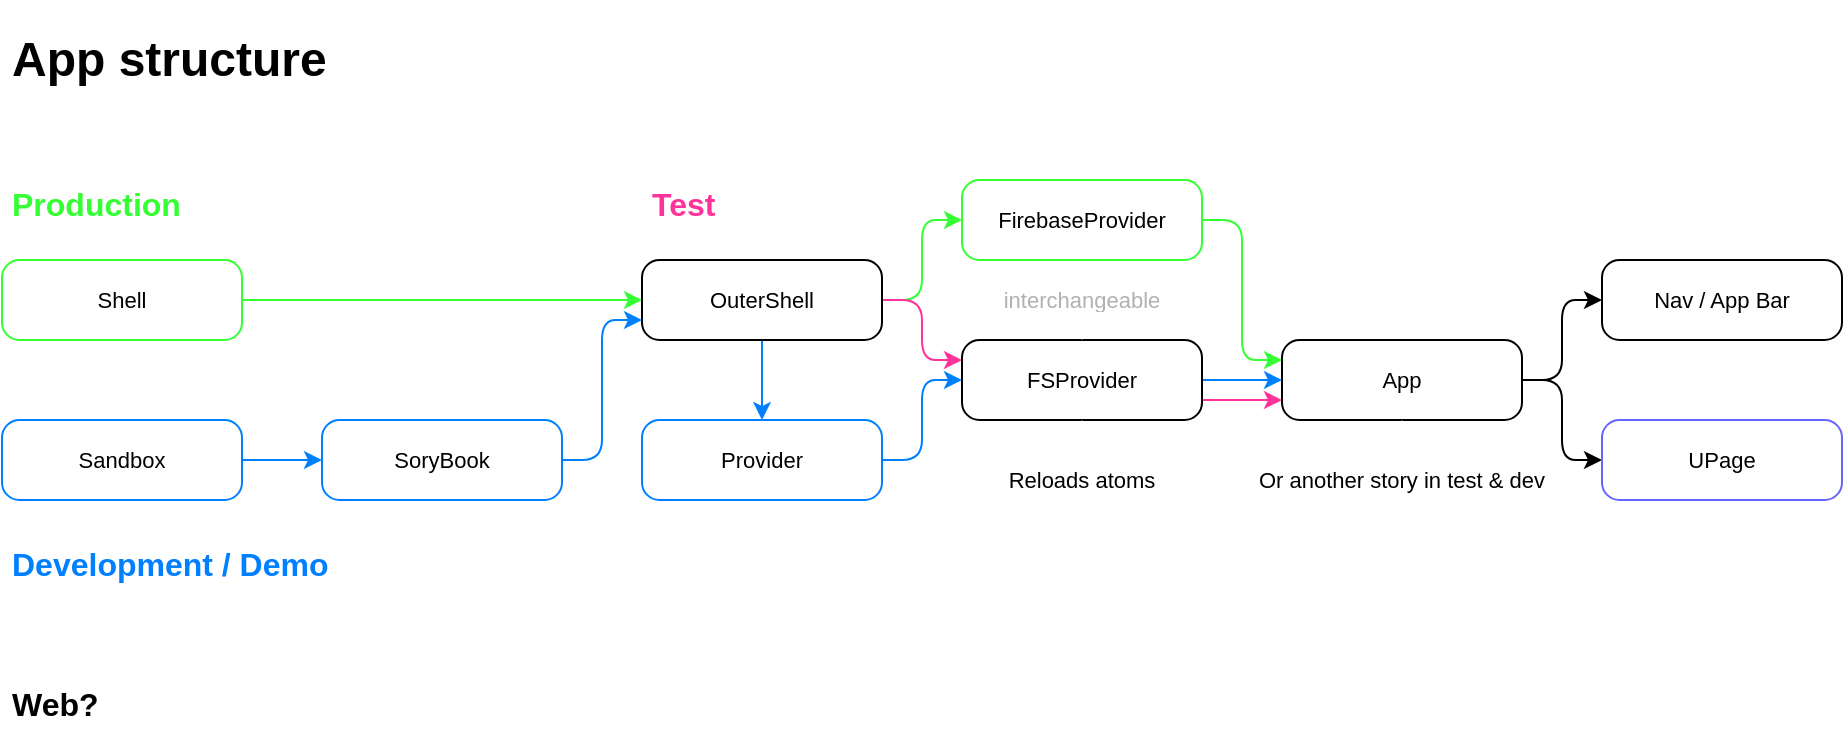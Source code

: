 <mxfile version="15.5.4" type="embed" pages="6"><diagram id="rvXL0gvETLJnJSn2QJJ2" name="App structure"><mxGraphModel dx="1578" dy="1560" grid="0" gridSize="10" guides="1" tooltips="1" connect="1" arrows="1" fold="1" page="0" pageScale="1" pageWidth="827" pageHeight="1169" math="0" shadow="0"><root><mxCell id="0"/><mxCell id="1" parent="0"/><mxCell id="124" value="&lt;h1&gt;App structure&lt;/h1&gt;" style="text;html=1;strokeColor=none;fillColor=none;spacing=5;spacingTop=-20;whiteSpace=wrap;overflow=hidden;rounded=0;" parent="1" vertex="1"><mxGeometry x="-800" y="-680" width="200" height="40" as="geometry"/></mxCell><mxCell id="130" style="edgeStyle=elbowEdgeStyle;html=1;entryX=0;entryY=0.1;entryDx=0;entryDy=0;" parent="1" edge="1"><mxGeometry relative="1" as="geometry"><mxPoint x="-650" y="-991" as="sourcePoint"/></mxGeometry></mxCell><mxCell id="134" value="&lt;h1&gt;&lt;font style=&quot;font-size: 16px&quot;&gt;Production&lt;/font&gt;&lt;/h1&gt;" style="text;html=1;strokeColor=none;fillColor=none;spacing=5;spacingTop=-20;whiteSpace=wrap;overflow=hidden;rounded=0;fontColor=#33FF33;" parent="1" vertex="1"><mxGeometry x="-800" y="-610" width="120" height="40" as="geometry"/></mxCell><mxCell id="143" value="&lt;h1&gt;&lt;font style=&quot;font-size: 16px&quot;&gt;Development / Demo&lt;/font&gt;&lt;/h1&gt;" style="text;html=1;strokeColor=none;fillColor=none;spacing=5;spacingTop=-20;whiteSpace=wrap;overflow=hidden;rounded=0;fontColor=#007FFF;" parent="1" vertex="1"><mxGeometry x="-800" y="-430" width="200" height="40" as="geometry"/></mxCell><mxCell id="152" value="&lt;h1&gt;&lt;font style=&quot;font-size: 16px&quot;&gt;Test&lt;/font&gt;&lt;/h1&gt;" style="text;html=1;strokeColor=none;fillColor=none;spacing=5;spacingTop=-20;whiteSpace=wrap;overflow=hidden;rounded=0;fontColor=#FF3399;" parent="1" vertex="1"><mxGeometry x="-480" y="-610" width="50" height="40" as="geometry"/></mxCell><mxCell id="169" style="edgeStyle=orthogonalEdgeStyle;html=1;entryX=0;entryY=0.1;entryDx=0;entryDy=0;" parent="1" edge="1"><mxGeometry relative="1" as="geometry"><mxPoint x="-300" y="-991" as="sourcePoint"/></mxGeometry></mxCell><mxCell id="170" style="edgeStyle=orthogonalEdgeStyle;html=1;entryX=0;entryY=0.1;entryDx=0;entryDy=0;" parent="1" edge="1"><mxGeometry relative="1" as="geometry"><mxPoint x="-470" y="-991" as="sourcePoint"/></mxGeometry></mxCell><mxCell id="4tLhlgmi5xFD76lPdxL--186" style="edgeStyle=elbowEdgeStyle;rounded=1;orthogonalLoop=1;jettySize=auto;html=1;entryX=0;entryY=0.5;entryDx=0;entryDy=0;endArrow=classic;endFill=1;strokeColor=#33FF33;" parent="1" source="4tLhlgmi5xFD76lPdxL--173" target="4tLhlgmi5xFD76lPdxL--174" edge="1"><mxGeometry relative="1" as="geometry"/></mxCell><mxCell id="4tLhlgmi5xFD76lPdxL--173" value="Shell" style="rounded=1;whiteSpace=wrap;arcSize=22;fontFamily=Helvetica;fontSize=11;fontColor=default;strokeColor=#33FF33;fillColor=none;startSize=26;" parent="1" vertex="1"><mxGeometry x="-800" y="-560" width="120" height="40" as="geometry"/></mxCell><mxCell id="4tLhlgmi5xFD76lPdxL--187" style="edgeStyle=elbowEdgeStyle;rounded=1;orthogonalLoop=1;jettySize=auto;html=1;entryX=0;entryY=0.5;entryDx=0;entryDy=0;endArrow=classic;endFill=1;strokeColor=#33FF33;exitX=1;exitY=0.5;exitDx=0;exitDy=0;" parent="1" source="4tLhlgmi5xFD76lPdxL--174" target="4tLhlgmi5xFD76lPdxL--178" edge="1"><mxGeometry relative="1" as="geometry"/></mxCell><mxCell id="4tLhlgmi5xFD76lPdxL--190" style="edgeStyle=elbowEdgeStyle;rounded=1;orthogonalLoop=1;jettySize=auto;html=1;entryX=0.5;entryY=0;entryDx=0;entryDy=0;endArrow=classic;endFill=1;strokeColor=#007FFF;" parent="1" source="4tLhlgmi5xFD76lPdxL--174" target="4tLhlgmi5xFD76lPdxL--177" edge="1"><mxGeometry relative="1" as="geometry"/></mxCell><mxCell id="4tLhlgmi5xFD76lPdxL--194" style="edgeStyle=elbowEdgeStyle;rounded=1;orthogonalLoop=1;jettySize=auto;html=1;entryX=0;entryY=0.25;entryDx=0;entryDy=0;fontColor=#33FF33;endArrow=classic;endFill=1;strokeColor=#FF3399;" parent="1" source="4tLhlgmi5xFD76lPdxL--174" target="4tLhlgmi5xFD76lPdxL--188" edge="1"><mxGeometry relative="1" as="geometry"/></mxCell><mxCell id="4tLhlgmi5xFD76lPdxL--174" value="OuterShell" style="rounded=1;whiteSpace=wrap;arcSize=22;fontFamily=Helvetica;fontSize=11;fontColor=default;strokeColor=default;fillColor=none;startSize=26;" parent="1" vertex="1"><mxGeometry x="-480" y="-560" width="120" height="40" as="geometry"/></mxCell><mxCell id="4tLhlgmi5xFD76lPdxL--185" style="edgeStyle=elbowEdgeStyle;rounded=1;orthogonalLoop=1;jettySize=auto;html=1;endArrow=classic;endFill=1;strokeColor=#007FFF;" parent="1" source="4tLhlgmi5xFD76lPdxL--175" target="4tLhlgmi5xFD76lPdxL--176" edge="1"><mxGeometry relative="1" as="geometry"/></mxCell><mxCell id="4tLhlgmi5xFD76lPdxL--175" value="Sandbox" style="rounded=1;whiteSpace=wrap;arcSize=22;fontFamily=Helvetica;fontSize=11;fontColor=default;strokeColor=#007FFF;fillColor=none;startSize=26;" parent="1" vertex="1"><mxGeometry x="-800" y="-480" width="120" height="40" as="geometry"/></mxCell><mxCell id="4tLhlgmi5xFD76lPdxL--189" style="edgeStyle=elbowEdgeStyle;rounded=1;orthogonalLoop=1;jettySize=auto;html=1;entryX=0;entryY=0.75;entryDx=0;entryDy=0;endArrow=classic;endFill=1;strokeColor=#007FFF;" parent="1" source="4tLhlgmi5xFD76lPdxL--176" target="4tLhlgmi5xFD76lPdxL--174" edge="1"><mxGeometry relative="1" as="geometry"/></mxCell><mxCell id="4tLhlgmi5xFD76lPdxL--176" value="SoryBook" style="rounded=1;whiteSpace=wrap;arcSize=22;fontFamily=Helvetica;fontSize=11;fontColor=default;strokeColor=#007FFF;fillColor=none;startSize=26;" parent="1" vertex="1"><mxGeometry x="-640" y="-480" width="120" height="40" as="geometry"/></mxCell><mxCell id="4tLhlgmi5xFD76lPdxL--191" style="edgeStyle=elbowEdgeStyle;rounded=1;orthogonalLoop=1;jettySize=auto;html=1;entryX=0;entryY=0.5;entryDx=0;entryDy=0;endArrow=classic;endFill=1;strokeColor=#007FFF;" parent="1" source="4tLhlgmi5xFD76lPdxL--177" target="4tLhlgmi5xFD76lPdxL--188" edge="1"><mxGeometry relative="1" as="geometry"/></mxCell><mxCell id="4tLhlgmi5xFD76lPdxL--177" value="Provider" style="rounded=1;whiteSpace=wrap;arcSize=22;fontFamily=Helvetica;fontSize=11;fontColor=default;strokeColor=#007FFF;fillColor=none;startSize=26;" parent="1" vertex="1"><mxGeometry x="-480" y="-480" width="120" height="40" as="geometry"/></mxCell><mxCell id="4tLhlgmi5xFD76lPdxL--192" style="edgeStyle=elbowEdgeStyle;rounded=1;orthogonalLoop=1;jettySize=auto;html=1;entryX=0;entryY=0.25;entryDx=0;entryDy=0;endArrow=classic;endFill=1;strokeColor=#33FF33;" parent="1" source="4tLhlgmi5xFD76lPdxL--178" target="4tLhlgmi5xFD76lPdxL--180" edge="1"><mxGeometry relative="1" as="geometry"/></mxCell><mxCell id="4tLhlgmi5xFD76lPdxL--178" value="FirebaseProvider" style="rounded=1;whiteSpace=wrap;arcSize=22;fontFamily=Helvetica;fontSize=11;fontColor=default;strokeColor=#33FF33;fillColor=none;startSize=26;" parent="1" vertex="1"><mxGeometry x="-320" y="-600" width="120" height="40" as="geometry"/></mxCell><mxCell id="4tLhlgmi5xFD76lPdxL--183" style="edgeStyle=elbowEdgeStyle;rounded=1;orthogonalLoop=1;jettySize=auto;html=1;entryX=0;entryY=0.5;entryDx=0;entryDy=0;endArrow=classic;endFill=1;" parent="1" source="4tLhlgmi5xFD76lPdxL--180" target="4tLhlgmi5xFD76lPdxL--181" edge="1"><mxGeometry relative="1" as="geometry"/></mxCell><mxCell id="4tLhlgmi5xFD76lPdxL--184" style="edgeStyle=elbowEdgeStyle;rounded=1;orthogonalLoop=1;jettySize=auto;html=1;entryX=0;entryY=0.5;entryDx=0;entryDy=0;endArrow=classic;endFill=1;" parent="1" source="4tLhlgmi5xFD76lPdxL--180" target="4tLhlgmi5xFD76lPdxL--182" edge="1"><mxGeometry relative="1" as="geometry"/></mxCell><mxCell id="4tLhlgmi5xFD76lPdxL--180" value="App" style="rounded=1;whiteSpace=wrap;arcSize=22;fontFamily=Helvetica;fontSize=11;fontColor=default;strokeColor=default;fillColor=none;startSize=26;" parent="1" vertex="1"><mxGeometry x="-160" y="-520" width="120" height="40" as="geometry"/></mxCell><mxCell id="4tLhlgmi5xFD76lPdxL--181" value="Nav / App Bar" style="rounded=1;whiteSpace=wrap;arcSize=22;fontFamily=Helvetica;fontSize=11;fontColor=default;strokeColor=default;fillColor=none;startSize=26;" parent="1" vertex="1"><mxGeometry y="-560" width="120" height="40" as="geometry"/></mxCell><UserObject label="UPage" link="data:page/id,UocGhjjfCX4qjQ99Hq9M" id="4tLhlgmi5xFD76lPdxL--182"><mxCell style="rounded=1;whiteSpace=wrap;arcSize=22;fontFamily=Helvetica;fontSize=11;fontColor=default;strokeColor=#6666FF;fillColor=none;startSize=26;" parent="1" vertex="1"><mxGeometry y="-480" width="120" height="40" as="geometry"/></mxCell></UserObject><mxCell id="4tLhlgmi5xFD76lPdxL--193" style="edgeStyle=elbowEdgeStyle;rounded=1;orthogonalLoop=1;jettySize=auto;html=1;entryX=0;entryY=0.5;entryDx=0;entryDy=0;endArrow=classic;endFill=1;strokeColor=#007FFF;" parent="1" source="4tLhlgmi5xFD76lPdxL--188" target="4tLhlgmi5xFD76lPdxL--180" edge="1"><mxGeometry relative="1" as="geometry"/></mxCell><mxCell id="4tLhlgmi5xFD76lPdxL--195" style="edgeStyle=elbowEdgeStyle;rounded=1;orthogonalLoop=1;jettySize=auto;html=1;entryX=0;entryY=0.75;entryDx=0;entryDy=0;fontColor=#33FF33;endArrow=classic;endFill=1;strokeColor=#FF3399;exitX=1;exitY=0.75;exitDx=0;exitDy=0;" parent="1" source="4tLhlgmi5xFD76lPdxL--188" target="4tLhlgmi5xFD76lPdxL--180" edge="1"><mxGeometry relative="1" as="geometry"/></mxCell><mxCell id="4tLhlgmi5xFD76lPdxL--188" value="FSProvider" style="rounded=1;whiteSpace=wrap;arcSize=22;fontFamily=Helvetica;fontSize=11;fontColor=default;strokeColor=default;fillColor=none;startSize=26;" parent="1" vertex="1"><mxGeometry x="-320" y="-520" width="120" height="40" as="geometry"/></mxCell><mxCell id="4tLhlgmi5xFD76lPdxL--197" value="&lt;h1&gt;&lt;font style=&quot;font-size: 16px&quot;&gt;Web?&lt;/font&gt;&lt;/h1&gt;" style="text;html=1;strokeColor=none;fillColor=none;spacing=5;spacingTop=-20;whiteSpace=wrap;overflow=hidden;rounded=0;" parent="1" vertex="1"><mxGeometry x="-800" y="-360" width="200" height="40" as="geometry"/></mxCell><mxCell id="4tLhlgmi5xFD76lPdxL--199" style="rounded=1;orthogonalLoop=1;jettySize=auto;html=1;fontColor=#FF3399;endArrow=none;endFill=0;strokeColor=#FFFFFF;opacity=30;dashed=1;entryX=0.5;entryY=1;entryDx=0;entryDy=0;" parent="1" source="4tLhlgmi5xFD76lPdxL--198" target="4tLhlgmi5xFD76lPdxL--188" edge="1"><mxGeometry relative="1" as="geometry"><mxPoint x="-90" y="-450" as="targetPoint"/></mxGeometry></mxCell><mxCell id="4tLhlgmi5xFD76lPdxL--198" value="Reloads atoms" style="rounded=1;whiteSpace=wrap;arcSize=22;fontFamily=Helvetica;fontSize=11;fontColor=default;strokeColor=none;fillColor=none;startSize=26;" parent="1" vertex="1"><mxGeometry x="-300.0" y="-460" width="80" height="20" as="geometry"/></mxCell><mxCell id="4tLhlgmi5xFD76lPdxL--200" style="rounded=1;orthogonalLoop=1;jettySize=auto;html=1;fontColor=#FF3399;endArrow=none;endFill=0;strokeColor=#FFFFFF;opacity=30;dashed=1;entryX=0.5;entryY=1;entryDx=0;entryDy=0;" parent="1" source="4tLhlgmi5xFD76lPdxL--201" target="4tLhlgmi5xFD76lPdxL--180" edge="1"><mxGeometry relative="1" as="geometry"><mxPoint x="30" y="-400" as="targetPoint"/></mxGeometry></mxCell><mxCell id="4tLhlgmi5xFD76lPdxL--201" value="Or another story in test &amp; dev" style="rounded=1;whiteSpace=wrap;arcSize=22;fontFamily=Helvetica;fontSize=11;fontColor=default;strokeColor=none;fillColor=none;startSize=26;" parent="1" vertex="1"><mxGeometry x="-180" y="-460" width="160" height="20" as="geometry"/></mxCell><mxCell id="7CzlPhc0INmTFZs7EXmx-172" style="rounded=1;orthogonalLoop=1;jettySize=auto;html=1;fontColor=#FF3399;endArrow=none;endFill=0;strokeColor=#FFFFFF;opacity=30;dashed=1;entryX=0.5;entryY=1;entryDx=0;entryDy=0;" parent="1" source="7CzlPhc0INmTFZs7EXmx-173" target="4tLhlgmi5xFD76lPdxL--178" edge="1"><mxGeometry relative="1" as="geometry"><mxPoint x="-240.0" y="-610" as="targetPoint"/></mxGeometry></mxCell><mxCell id="7CzlPhc0INmTFZs7EXmx-173" value="interchangeable" style="rounded=1;whiteSpace=wrap;arcSize=22;fontFamily=Helvetica;fontSize=11;fontColor=default;strokeColor=none;fillColor=none;startSize=26;textOpacity=30;" parent="1" vertex="1"><mxGeometry x="-300" y="-550" width="80" height="20" as="geometry"/></mxCell><mxCell id="7CzlPhc0INmTFZs7EXmx-174" style="rounded=1;orthogonalLoop=1;jettySize=auto;html=1;fontColor=#FF3399;endArrow=none;endFill=0;strokeColor=#FFFFFF;opacity=30;dashed=1;entryX=0.5;entryY=1;entryDx=0;entryDy=0;exitX=0.5;exitY=0;exitDx=0;exitDy=0;" parent="1" source="4tLhlgmi5xFD76lPdxL--188" target="7CzlPhc0INmTFZs7EXmx-173" edge="1"><mxGeometry relative="1" as="geometry"><mxPoint x="-250" y="-550" as="targetPoint"/><mxPoint x="-250" y="-540" as="sourcePoint"/></mxGeometry></mxCell></root></mxGraphModel></diagram><diagram id="UocGhjjfCX4qjQ99Hq9M" name="UPage structure"><mxGraphModel dx="1178" dy="1960" grid="0" gridSize="10" guides="1" tooltips="1" connect="1" arrows="1" fold="1" page="0" pageScale="1" pageWidth="827" pageHeight="1169" math="0" shadow="0"><root><mxCell id="32iX6y1p6pqTDlrGPlU1-0"/><mxCell id="32iX6y1p6pqTDlrGPlU1-1" parent="32iX6y1p6pqTDlrGPlU1-0"/><mxCell id="_nZgDXnTTzhl0Go7vqyT-0" value="UBlockSet" style="swimlane;fontStyle=0;childLayout=stackLayout;horizontal=1;startSize=26;fillColor=none;horizontalStack=0;resizeParent=1;resizeParentMax=0;resizeLast=0;collapsible=1;marginBottom=0;rounded=1;points=[[0,0.1],[0,0.05],[0,0.01],[0.5,1],[0.5,0]];" parent="32iX6y1p6pqTDlrGPlU1-1" vertex="1"><mxGeometry x="240.0" y="-800" width="160" height="209" as="geometry"><mxRectangle x="235.0" y="-810" width="140" height="40" as="alternateBounds"/></mxGeometry></mxCell><mxCell id="_nZgDXnTTzhl0Go7vqyT-1" value="blocks" style="text;strokeColor=none;fillColor=none;align=left;verticalAlign=top;spacingLeft=4;spacingRight=4;overflow=hidden;rotatable=0;points=[[0,0.5],[1,0.5]];portConstraint=eastwest;rounded=1;" parent="_nZgDXnTTzhl0Go7vqyT-0" vertex="1"><mxGeometry y="26" width="160" height="26" as="geometry"/></mxCell><mxCell id="_nZgDXnTTzhl0Go7vqyT-2" value="" style="text;align=center;verticalAlign=bottom;spacingLeft=4;spacingRight=4;overflow=hidden;rotatable=0;points=[[0,0.5],[1,0.5]];portConstraint=eastwest;rounded=1;horizontal=1;fontColor=#ffffff;fillColor=#FFFFFF;" parent="_nZgDXnTTzhl0Go7vqyT-0" vertex="1"><mxGeometry y="52" width="160" height="1" as="geometry"/></mxCell><mxCell id="c-vuEZocinBddn0seRQh-1" value="id" style="text;strokeColor=none;fillColor=none;align=left;verticalAlign=top;spacingLeft=4;spacingRight=4;overflow=hidden;rotatable=0;points=[[0,0.5],[1,0.5]];portConstraint=eastwest;rounded=1;" parent="_nZgDXnTTzhl0Go7vqyT-0" vertex="1"><mxGeometry y="53" width="160" height="26" as="geometry"/></mxCell><mxCell id="_nZgDXnTTzhl0Go7vqyT-8" value="blocks" style="text;strokeColor=none;fillColor=none;align=left;verticalAlign=top;spacingLeft=4;spacingRight=4;overflow=hidden;rotatable=0;points=[[0,0.5],[1,0.5]];portConstraint=eastwest;rounded=1;" parent="_nZgDXnTTzhl0Go7vqyT-0" vertex="1"><mxGeometry y="79" width="160" height="26" as="geometry"/></mxCell><mxCell id="_nZgDXnTTzhl0Go7vqyT-9" value="titleS" style="text;strokeColor=none;fillColor=none;align=left;verticalAlign=top;spacingLeft=4;spacingRight=4;overflow=hidden;rotatable=0;points=[[0,0.5],[1,0.5]];portConstraint=eastwest;rounded=1;" parent="_nZgDXnTTzhl0Go7vqyT-0" vertex="1"><mxGeometry y="105" width="160" height="26" as="geometry"/></mxCell><mxCell id="c-vuEZocinBddn0seRQh-0" value="readonly" style="text;strokeColor=none;fillColor=none;align=left;verticalAlign=top;spacingLeft=4;spacingRight=4;overflow=hidden;rotatable=0;points=[[0,0.5],[1,0.5]];portConstraint=eastwest;rounded=1;" parent="_nZgDXnTTzhl0Go7vqyT-0" vertex="1"><mxGeometry y="131" width="160" height="26" as="geometry"/></mxCell><mxCell id="_nZgDXnTTzhl0Go7vqyT-11" value="factoryPlaceholder" style="text;strokeColor=none;fillColor=none;align=left;verticalAlign=top;spacingLeft=4;spacingRight=4;overflow=hidden;rotatable=0;points=[[0,0.5],[1,0.5]];portConstraint=eastwest;rounded=1;" parent="_nZgDXnTTzhl0Go7vqyT-0" vertex="1"><mxGeometry y="157" width="160" height="26" as="geometry"/></mxCell><mxCell id="_nZgDXnTTzhl0Go7vqyT-10" value="hideFactory" style="text;strokeColor=none;fillColor=none;align=left;verticalAlign=top;spacingLeft=4;spacingRight=4;overflow=hidden;rotatable=0;points=[[0,0.5],[1,0.5]];portConstraint=eastwest;rounded=1;" parent="_nZgDXnTTzhl0Go7vqyT-0" vertex="1"><mxGeometry y="183" width="160" height="26" as="geometry"/></mxCell><mxCell id="_nZgDXnTTzhl0Go7vqyT-13" value="&lt;h1&gt;UPage structure&lt;/h1&gt;" style="text;html=1;strokeColor=none;fillColor=none;spacing=5;spacingTop=-20;whiteSpace=wrap;overflow=hidden;rounded=0;" parent="32iX6y1p6pqTDlrGPlU1-1" vertex="1"><mxGeometry x="-160" y="-880" width="200" height="40" as="geometry"/></mxCell><mxCell id="_nZgDXnTTzhl0Go7vqyT-20" style="edgeStyle=elbowEdgeStyle;html=1;entryX=0;entryY=0.01;entryDx=0;entryDy=0;" parent="32iX6y1p6pqTDlrGPlU1-1" source="_nZgDXnTTzhl0Go7vqyT-1" target="c-vuEZocinBddn0seRQh-3" edge="1"><mxGeometry relative="1" as="geometry"/></mxCell><mxCell id="_nZgDXnTTzhl0Go7vqyT-55" value="UBlockContent" style="swimlane;fontStyle=0;childLayout=stackLayout;horizontal=1;startSize=30;fillColor=none;horizontalStack=0;resizeParent=1;resizeParentMax=0;resizeLast=0;collapsible=1;marginBottom=0;rounded=1;points=[[0,0.1],[0,0.05],[0,0.01],[0.5,1],[0.5,0]];" parent="32iX6y1p6pqTDlrGPlU1-1" vertex="1"><mxGeometry x="640.0" y="-720" width="160" height="134" as="geometry"><mxRectangle x="940.0" y="-900" width="160" height="40" as="alternateBounds"/></mxGeometry></mxCell><mxCell id="_nZgDXnTTzhl0Go7vqyT-57" value="id" style="text;strokeColor=none;fillColor=none;align=left;verticalAlign=top;spacingLeft=4;spacingRight=4;overflow=hidden;rotatable=0;points=[[0,0.5],[1,0.5]];portConstraint=eastwest;rounded=1;" parent="_nZgDXnTTzhl0Go7vqyT-55" vertex="1"><mxGeometry y="30" width="160" height="26" as="geometry"/></mxCell><mxCell id="_nZgDXnTTzhl0Go7vqyT-56" value="type" style="text;strokeColor=none;fillColor=none;align=left;verticalAlign=top;spacingLeft=4;spacingRight=4;overflow=hidden;rotatable=0;points=[[0,0.5],[1,0.5]];portConstraint=eastwest;rounded=1;" parent="_nZgDXnTTzhl0Go7vqyT-55" vertex="1"><mxGeometry y="56" width="160" height="26" as="geometry"/></mxCell><mxCell id="_nZgDXnTTzhl0Go7vqyT-59" value="dataS" style="text;strokeColor=none;fillColor=none;align=left;verticalAlign=top;spacingLeft=4;spacingRight=4;overflow=hidden;rotatable=0;points=[[0,0.5],[1,0.5]];portConstraint=eastwest;rounded=1;" parent="_nZgDXnTTzhl0Go7vqyT-55" vertex="1"><mxGeometry y="82" width="160" height="26" as="geometry"/></mxCell><mxCell id="_nZgDXnTTzhl0Go7vqyT-58" value="readonly" style="text;strokeColor=none;fillColor=none;align=left;verticalAlign=top;spacingLeft=4;spacingRight=4;overflow=hidden;rotatable=0;points=[[0,0.5],[1,0.5]];portConstraint=eastwest;rounded=1;" parent="_nZgDXnTTzhl0Go7vqyT-55" vertex="1"><mxGeometry y="108" width="160" height="26" as="geometry"/></mxCell><mxCell id="_nZgDXnTTzhl0Go7vqyT-63" style="edgeStyle=elbowEdgeStyle;rounded=1;orthogonalLoop=1;jettySize=auto;elbow=vertical;html=1;entryX=0.5;entryY=1;entryDx=0;entryDy=0;endArrow=classic;endFill=1;strokeColor=default;" parent="32iX6y1p6pqTDlrGPlU1-1" source="_nZgDXnTTzhl0Go7vqyT-66" target="_nZgDXnTTzhl0Go7vqyT-55" edge="1"><mxGeometry relative="1" as="geometry"/></mxCell><mxCell id="_nZgDXnTTzhl0Go7vqyT-66" value="UText" style="swimlane;fontStyle=0;childLayout=stackLayout;horizontal=1;startSize=26;fillColor=none;horizontalStack=0;resizeParent=1;resizeParentMax=0;resizeLast=0;collapsible=1;marginBottom=0;rounded=1;points=[[0,0.1],[0,0.05],[0,0.01],[0.5,1],[0.5,0]];" parent="32iX6y1p6pqTDlrGPlU1-1" vertex="1"><mxGeometry x="340" y="-520" width="160" height="210" as="geometry"><mxRectangle x="850" y="-731" width="140" height="40" as="alternateBounds"/></mxGeometry></mxCell><mxCell id="_nZgDXnTTzhl0Go7vqyT-21" value="FocusManagement" style="swimlane;fontStyle=0;childLayout=stackLayout;horizontal=1;startSize=26;fillColor=none;horizontalStack=0;resizeParent=1;resizeParentMax=0;resizeLast=0;collapsible=1;marginBottom=0;rounded=1;points=[[0,0.1],[0,0.05],[0,0.01],[0.5,1],[0.5,0]];" parent="_nZgDXnTTzhl0Go7vqyT-66" vertex="1" collapsed="1"><mxGeometry y="26" width="160" height="40" as="geometry"><mxRectangle y="26" width="160" height="130" as="alternateBounds"/></mxGeometry></mxCell><mxCell id="_nZgDXnTTzhl0Go7vqyT-22" value="focusS" style="text;strokeColor=none;fillColor=none;align=left;verticalAlign=top;spacingLeft=4;spacingRight=4;overflow=hidden;rotatable=0;points=[[0,0.5],[1,0.5]];portConstraint=eastwest;rounded=1;fontStyle=0" parent="_nZgDXnTTzhl0Go7vqyT-21" vertex="1"><mxGeometry y="26" width="160" height="26" as="geometry"/></mxCell><mxCell id="_nZgDXnTTzhl0Go7vqyT-23" value="resetActiveBlock" style="text;strokeColor=none;fillColor=none;align=left;verticalAlign=top;spacingLeft=4;spacingRight=4;overflow=hidden;rotatable=0;points=[[0,0.5],[1,0.5]];portConstraint=eastwest;rounded=1;fontStyle=0" parent="_nZgDXnTTzhl0Go7vqyT-21" vertex="1"><mxGeometry y="52" width="160" height="26" as="geometry"/></mxCell><mxCell id="_nZgDXnTTzhl0Go7vqyT-24" value="goUp" style="text;strokeColor=none;fillColor=none;align=left;verticalAlign=top;spacingLeft=4;spacingRight=4;overflow=hidden;rotatable=0;points=[[0,0.5],[1,0.5]];portConstraint=eastwest;rounded=1;" parent="_nZgDXnTTzhl0Go7vqyT-21" vertex="1"><mxGeometry y="78" width="160" height="26" as="geometry"/></mxCell><mxCell id="_nZgDXnTTzhl0Go7vqyT-25" value="goDown" style="text;strokeColor=none;fillColor=none;align=left;verticalAlign=top;spacingLeft=4;spacingRight=4;overflow=hidden;rotatable=0;points=[[0,0.5],[1,0.5]];portConstraint=eastwest;rounded=1;" parent="_nZgDXnTTzhl0Go7vqyT-21" vertex="1"><mxGeometry y="104" width="160" height="26" as="geometry"/></mxCell><mxCell id="2ALcN89WmMTyS2SaTm7R-14" value="UTextEventsHandlers" style="swimlane;fontStyle=0;childLayout=stackLayout;horizontal=1;startSize=26;fillColor=none;horizontalStack=0;resizeParent=1;resizeParentMax=0;resizeLast=0;collapsible=1;marginBottom=0;rounded=1;points=[[0,0.1],[0,0.05],[0,0.01],[0.5,1],[0.5,0]];" parent="_nZgDXnTTzhl0Go7vqyT-66" vertex="1" collapsed="1"><mxGeometry y="66" width="160" height="40" as="geometry"><mxRectangle y="66" width="160" height="104" as="alternateBounds"/></mxGeometry></mxCell><mxCell id="2ALcN89WmMTyS2SaTm7R-15" value="tab / shift + tab" style="text;strokeColor=none;fillColor=none;align=left;verticalAlign=top;spacingLeft=4;spacingRight=4;overflow=hidden;rotatable=0;points=[[0,0.5],[1,0.5]];portConstraint=eastwest;rounded=1;fontStyle=0" parent="2ALcN89WmMTyS2SaTm7R-14" vertex="1"><mxGeometry y="26" width="160" height="26" as="geometry"/></mxCell><mxCell id="2ALcN89WmMTyS2SaTm7R-16" value="enter / backspace" style="text;strokeColor=none;fillColor=none;align=left;verticalAlign=top;spacingLeft=4;spacingRight=4;overflow=hidden;rotatable=0;points=[[0,0.5],[1,0.5]];portConstraint=eastwest;rounded=1;fontStyle=0" parent="2ALcN89WmMTyS2SaTm7R-14" vertex="1"><mxGeometry y="52" width="160" height="26" as="geometry"/></mxCell><mxCell id="2ALcN89WmMTyS2SaTm7R-17" value="paste" style="text;strokeColor=none;fillColor=none;align=left;verticalAlign=top;spacingLeft=4;spacingRight=4;overflow=hidden;rotatable=0;points=[[0,0.5],[1,0.5]];portConstraint=eastwest;rounded=1;" parent="2ALcN89WmMTyS2SaTm7R-14" vertex="1"><mxGeometry y="78" width="160" height="26" as="geometry"/></mxCell><mxCell id="_nZgDXnTTzhl0Go7vqyT-72" value="setType" style="text;strokeColor=none;fillColor=none;align=left;verticalAlign=top;spacingLeft=4;spacingRight=4;overflow=hidden;rotatable=0;points=[[0,0.5],[1,0.5]];portConstraint=eastwest;rounded=1;fontStyle=0" parent="_nZgDXnTTzhl0Go7vqyT-66" vertex="1"><mxGeometry y="106" width="160" height="26" as="geometry"/></mxCell><mxCell id="_nZgDXnTTzhl0Go7vqyT-73" value="context" style="text;strokeColor=none;fillColor=none;align=left;verticalAlign=top;spacingLeft=4;spacingRight=4;overflow=hidden;rotatable=0;points=[[0,0.5],[1,0.5]];portConstraint=eastwest;rounded=1;fontStyle=0" parent="_nZgDXnTTzhl0Go7vqyT-66" vertex="1"><mxGeometry y="132" width="160" height="26" as="geometry"/></mxCell><mxCell id="_nZgDXnTTzhl0Go7vqyT-77" value="placeholder" style="text;strokeColor=none;fillColor=none;align=left;verticalAlign=top;spacingLeft=4;spacingRight=4;overflow=hidden;rotatable=0;points=[[0,0.5],[1,0.5]];portConstraint=eastwest;rounded=1;fontStyle=0" parent="_nZgDXnTTzhl0Go7vqyT-66" vertex="1"><mxGeometry y="158" width="160" height="26" as="geometry"/></mxCell><mxCell id="_nZgDXnTTzhl0Go7vqyT-78" value="addUBlock" style="text;strokeColor=none;fillColor=none;align=left;verticalAlign=top;spacingLeft=4;spacingRight=4;overflow=hidden;rotatable=0;points=[[0,0.5],[1,0.5]];portConstraint=eastwest;rounded=1;fontStyle=0" parent="_nZgDXnTTzhl0Go7vqyT-66" vertex="1"><mxGeometry y="184" width="160" height="26" as="geometry"/></mxCell><mxCell id="_nZgDXnTTzhl0Go7vqyT-81" style="edgeStyle=elbowEdgeStyle;rounded=1;orthogonalLoop=1;jettySize=auto;elbow=vertical;html=1;entryX=0.5;entryY=1;entryDx=0;entryDy=0;endArrow=classic;endFill=1;strokeColor=default;" parent="32iX6y1p6pqTDlrGPlU1-1" source="_nZgDXnTTzhl0Go7vqyT-82" target="_nZgDXnTTzhl0Go7vqyT-55" edge="1"><mxGeometry relative="1" as="geometry"/></mxCell><mxCell id="_nZgDXnTTzhl0Go7vqyT-82" value="UForm" style="swimlane;fontStyle=0;childLayout=stackLayout;horizontal=1;startSize=26;fillColor=none;horizontalStack=0;resizeParent=1;resizeParentMax=0;resizeLast=0;collapsible=1;marginBottom=0;rounded=1;points=[[0,0.1],[0,0.05],[0,0.01],[0.5,1],[0.5,0]];" parent="32iX6y1p6pqTDlrGPlU1-1" vertex="1"><mxGeometry x="540" y="-520" width="160" height="52" as="geometry"><mxRectangle x="540" y="-520" width="140" height="40" as="alternateBounds"/></mxGeometry></mxCell><mxCell id="_nZgDXnTTzhl0Go7vqyT-83" value="handleUFormEvent" style="text;strokeColor=none;fillColor=none;align=left;verticalAlign=top;spacingLeft=4;spacingRight=4;overflow=hidden;rotatable=0;points=[[0,0.5],[1,0.5]];portConstraint=eastwest;rounded=1;fontStyle=0" parent="_nZgDXnTTzhl0Go7vqyT-82" vertex="1"><mxGeometry y="26" width="160" height="26" as="geometry"/></mxCell><mxCell id="_nZgDXnTTzhl0Go7vqyT-84" style="edgeStyle=elbowEdgeStyle;rounded=1;orthogonalLoop=1;jettySize=auto;elbow=vertical;html=1;entryX=0.5;entryY=1;entryDx=0;entryDy=0;endArrow=classic;endFill=1;strokeColor=default;" parent="32iX6y1p6pqTDlrGPlU1-1" source="_nZgDXnTTzhl0Go7vqyT-85" target="_nZgDXnTTzhl0Go7vqyT-55" edge="1"><mxGeometry relative="1" as="geometry"/></mxCell><mxCell id="_nZgDXnTTzhl0Go7vqyT-85" value="UList" style="swimlane;fontStyle=0;childLayout=stackLayout;horizontal=1;startSize=26;fillColor=none;horizontalStack=0;resizeParent=1;resizeParentMax=0;resizeLast=0;collapsible=1;marginBottom=0;rounded=1;points=[[0,0.1],[0,0.05],[0,0.01],[0.5,1],[0.5,0]];" parent="32iX6y1p6pqTDlrGPlU1-1" vertex="1"><mxGeometry x="941" y="-520" width="160" height="52" as="geometry"><mxRectangle x="1110" y="-659" width="140" height="40" as="alternateBounds"/></mxGeometry></mxCell><mxCell id="_nZgDXnTTzhl0Go7vqyT-86" value="toggleOpen" style="text;strokeColor=none;fillColor=none;align=left;verticalAlign=top;spacingLeft=4;spacingRight=4;overflow=hidden;rotatable=0;points=[[0,0.5],[1,0.5]];portConstraint=eastwest;rounded=1;fontStyle=0" parent="_nZgDXnTTzhl0Go7vqyT-85" vertex="1"><mxGeometry y="26" width="160" height="26" as="geometry"/></mxCell><mxCell id="_nZgDXnTTzhl0Go7vqyT-87" style="edgeStyle=elbowEdgeStyle;rounded=1;orthogonalLoop=1;jettySize=auto;elbow=vertical;html=1;endArrow=classic;endFill=1;strokeColor=default;entryX=0.5;entryY=1;entryDx=0;entryDy=0;" parent="32iX6y1p6pqTDlrGPlU1-1" source="_nZgDXnTTzhl0Go7vqyT-88" target="_nZgDXnTTzhl0Go7vqyT-55" edge="1"><mxGeometry relative="1" as="geometry"><mxPoint x="780" y="-718" as="targetPoint"/></mxGeometry></mxCell><mxCell id="_nZgDXnTTzhl0Go7vqyT-88" value="UPageBlock" style="swimlane;fontStyle=0;childLayout=stackLayout;horizontal=1;startSize=26;fillColor=none;horizontalStack=0;resizeParent=1;resizeParentMax=0;resizeLast=0;collapsible=1;marginBottom=0;rounded=1;points=[[0,0.1],[0,0.05],[0,0.01],[0.5,1],[0.5,0]];" parent="32iX6y1p6pqTDlrGPlU1-1" vertex="1"><mxGeometry x="740" y="-520" width="160" height="52" as="geometry"><mxRectangle x="760" y="-1020" width="140" height="40" as="alternateBounds"/></mxGeometry></mxCell><mxCell id="_nZgDXnTTzhl0Go7vqyT-89" value="handleMoveBlocksTo" style="text;strokeColor=none;fillColor=none;align=left;verticalAlign=top;spacingLeft=4;spacingRight=4;overflow=hidden;rotatable=0;points=[[0,0.5],[1,0.5]];portConstraint=eastwest;rounded=1;fontStyle=0" parent="_nZgDXnTTzhl0Go7vqyT-88" vertex="1"><mxGeometry y="26" width="160" height="26" as="geometry"/></mxCell><mxCell id="_nZgDXnTTzhl0Go7vqyT-91" style="edgeStyle=elbowEdgeStyle;shape=connector;rounded=1;orthogonalLoop=1;jettySize=auto;html=1;entryX=0;entryY=0.1;entryDx=0;entryDy=0;labelBackgroundColor=default;fontFamily=Helvetica;fontSize=11;fontColor=default;endArrow=classic;endFill=1;strokeColor=#FFFFFF;" parent="32iX6y1p6pqTDlrGPlU1-1" source="_nZgDXnTTzhl0Go7vqyT-34" target="_nZgDXnTTzhl0Go7vqyT-55" edge="1"><mxGeometry relative="1" as="geometry"><mxPoint x="640" y="-780" as="targetPoint"/></mxGeometry></mxCell><mxCell id="_nZgDXnTTzhl0Go7vqyT-92" style="html=1;dashed=1;rounded=1;labelBackgroundColor=default;fontFamily=Helvetica;fontSize=11;fontColor=default;endArrow=none;endFill=0;strokeColor=default;shape=connector;opacity=30;exitX=0.5;exitY=0;exitDx=0;exitDy=0;entryX=0.5;entryY=1;entryDx=0;entryDy=0;" parent="32iX6y1p6pqTDlrGPlU1-1" source="2ALcN89WmMTyS2SaTm7R-0" target="_nZgDXnTTzhl0Go7vqyT-82" edge="1"><mxGeometry relative="1" as="geometry"><mxPoint x="610" y="-460" as="targetPoint"/><mxPoint x="1021" y="-430" as="sourcePoint"/></mxGeometry></mxCell><mxCell id="_nZgDXnTTzhl0Go7vqyT-94" style="html=1;dashed=1;rounded=1;labelBackgroundColor=default;fontFamily=Helvetica;fontSize=11;fontColor=default;endArrow=none;endFill=0;strokeColor=default;shape=connector;entryX=0;entryY=0.5;entryDx=0;entryDy=0;opacity=30;exitX=1;exitY=0.5;exitDx=0;exitDy=0;" parent="32iX6y1p6pqTDlrGPlU1-1" source="2ALcN89WmMTyS2SaTm7R-0" target="2ALcN89WmMTyS2SaTm7R-1" edge="1"><mxGeometry relative="1" as="geometry"><mxPoint x="600" y="-460" as="targetPoint"/><mxPoint x="941" y="-410" as="sourcePoint"/></mxGeometry></mxCell><UserObject label="App" link="data:page/id,rvXL0gvETLJnJSn2QJJ2" id="ujHDymyxEz4W41_i78U0-0"><mxCell style="rounded=1;whiteSpace=wrap;arcSize=22;fontFamily=Helvetica;fontSize=11;fontColor=default;strokeColor=#6666FF;fillColor=none;" parent="32iX6y1p6pqTDlrGPlU1-1" vertex="1"><mxGeometry x="-160" y="-800" width="160" height="40" as="geometry"/></mxCell></UserObject><mxCell id="R2BgYEw1bKc4XZjbpTA1-10" style="edgeStyle=orthogonalEdgeStyle;rounded=1;orthogonalLoop=1;jettySize=auto;elbow=vertical;html=1;entryX=0.5;entryY=1;entryDx=0;entryDy=0;fontFamily=Helvetica;fontSize=12;fontColor=default;startSize=26;" parent="32iX6y1p6pqTDlrGPlU1-1" source="_nZgDXnTTzhl0Go7vqyT-98" target="_nZgDXnTTzhl0Go7vqyT-55" edge="1"><mxGeometry relative="1" as="geometry"><Array as="points"><mxPoint x="720" y="-420"/></Array></mxGeometry></mxCell><UserObject label="UFormBlock" id="_nZgDXnTTzhl0Go7vqyT-98"><mxCell style="rounded=1;whiteSpace=wrap;arcSize=22;fontFamily=Helvetica;fontSize=11;fontColor=default;strokeColor=#FFFFFF;fillColor=none;" parent="32iX6y1p6pqTDlrGPlU1-1" vertex="1"><mxGeometry x="740" y="-440" width="160" height="40" as="geometry"/></mxCell></UserObject><mxCell id="R2BgYEw1bKc4XZjbpTA1-11" style="edgeStyle=orthogonalEdgeStyle;rounded=1;orthogonalLoop=1;jettySize=auto;html=1;entryX=0.5;entryY=1;entryDx=0;entryDy=0;fontFamily=Helvetica;fontSize=12;fontColor=default;startSize=26;elbow=vertical;" parent="32iX6y1p6pqTDlrGPlU1-1" source="_nZgDXnTTzhl0Go7vqyT-97" target="_nZgDXnTTzhl0Go7vqyT-55" edge="1"><mxGeometry relative="1" as="geometry"><Array as="points"><mxPoint x="720" y="-361"/></Array></mxGeometry></mxCell><mxCell id="_nZgDXnTTzhl0Go7vqyT-97" value="UFile" style="rounded=1;whiteSpace=wrap;arcSize=22;fontFamily=Helvetica;fontSize=11;fontColor=default;strokeColor=default;fillColor=none;" parent="32iX6y1p6pqTDlrGPlU1-1" vertex="1"><mxGeometry x="740" y="-381" width="160" height="40" as="geometry"/></mxCell><mxCell id="R2BgYEw1bKc4XZjbpTA1-13" style="edgeStyle=orthogonalEdgeStyle;rounded=1;orthogonalLoop=1;jettySize=auto;html=1;entryX=0.5;entryY=1;entryDx=0;entryDy=0;fontFamily=Helvetica;fontSize=12;fontColor=default;startSize=26;elbow=vertical;" parent="32iX6y1p6pqTDlrGPlU1-1" source="_nZgDXnTTzhl0Go7vqyT-99" target="_nZgDXnTTzhl0Go7vqyT-55" edge="1"><mxGeometry relative="1" as="geometry"><Array as="points"><mxPoint x="720" y="-240"/></Array></mxGeometry></mxCell><mxCell id="_nZgDXnTTzhl0Go7vqyT-99" value="UEquation" style="rounded=1;whiteSpace=wrap;arcSize=22;fontFamily=Helvetica;fontSize=11;fontColor=default;strokeColor=default;fillColor=none;" parent="32iX6y1p6pqTDlrGPlU1-1" vertex="1"><mxGeometry x="740" y="-260" width="160" height="40" as="geometry"/></mxCell><mxCell id="R2BgYEw1bKc4XZjbpTA1-14" style="edgeStyle=orthogonalEdgeStyle;rounded=1;orthogonalLoop=1;jettySize=auto;html=1;fontFamily=Helvetica;fontSize=12;fontColor=default;startSize=26;elbow=vertical;entryX=0.5;entryY=1;entryDx=0;entryDy=0;" parent="32iX6y1p6pqTDlrGPlU1-1" source="_nZgDXnTTzhl0Go7vqyT-101" target="_nZgDXnTTzhl0Go7vqyT-55" edge="1"><mxGeometry relative="1" as="geometry"><mxPoint x="720" y="-520" as="targetPoint"/><Array as="points"><mxPoint x="720" y="-180"/></Array></mxGeometry></mxCell><mxCell id="_nZgDXnTTzhl0Go7vqyT-101" value="UTable" style="rounded=1;whiteSpace=wrap;arcSize=22;fontFamily=Helvetica;fontSize=11;fontColor=default;strokeColor=default;fillColor=none;" parent="32iX6y1p6pqTDlrGPlU1-1" vertex="1"><mxGeometry x="740" y="-200" width="160" height="40" as="geometry"/></mxCell><mxCell id="R2BgYEw1bKc4XZjbpTA1-12" style="edgeStyle=orthogonalEdgeStyle;rounded=1;orthogonalLoop=1;jettySize=auto;html=1;entryX=0.5;entryY=1;entryDx=0;entryDy=0;fontFamily=Helvetica;fontSize=12;fontColor=default;startSize=26;elbow=vertical;" parent="32iX6y1p6pqTDlrGPlU1-1" source="_nZgDXnTTzhl0Go7vqyT-100" target="_nZgDXnTTzhl0Go7vqyT-55" edge="1"><mxGeometry relative="1" as="geometry"><Array as="points"><mxPoint x="720" y="-300"/></Array></mxGeometry></mxCell><mxCell id="_nZgDXnTTzhl0Go7vqyT-100" value="UDivider" style="rounded=1;whiteSpace=wrap;arcSize=22;fontFamily=Helvetica;fontSize=11;fontColor=default;strokeColor=default;fillColor=none;" parent="32iX6y1p6pqTDlrGPlU1-1" vertex="1"><mxGeometry x="740" y="-320" width="160" height="40" as="geometry"/></mxCell><mxCell id="c-vuEZocinBddn0seRQh-3" value="UBlock" style="swimlane;fontStyle=0;childLayout=stackLayout;horizontal=1;startSize=26;fillColor=none;horizontalStack=0;resizeParent=1;resizeParentMax=0;resizeLast=0;collapsible=1;marginBottom=0;rounded=1;points=[[0,0.1],[0,0.05],[0,0.01],[0.5,1],[0.5,0],[1,0.05],[1,0.01]];fontColor=default;strokeColor=default;" parent="32iX6y1p6pqTDlrGPlU1-1" vertex="1"><mxGeometry x="440.0" y="-800" width="160" height="183" as="geometry"><mxRectangle x="440.0" y="-1000" width="160" height="40" as="alternateBounds"/></mxGeometry></mxCell><mxCell id="_nZgDXnTTzhl0Go7vqyT-34" value="content" style="text;strokeColor=none;fillColor=none;align=left;verticalAlign=top;spacingLeft=4;spacingRight=4;overflow=hidden;rotatable=0;points=[[0,0.5],[1,0.5]];portConstraint=eastwest;rounded=1;" parent="c-vuEZocinBddn0seRQh-3" vertex="1"><mxGeometry y="26" width="160" height="26" as="geometry"/></mxCell><mxCell id="_nZgDXnTTzhl0Go7vqyT-35" value="BlockMenu" style="text;strokeColor=none;fillColor=none;align=left;verticalAlign=top;spacingLeft=4;spacingRight=4;overflow=hidden;rotatable=0;points=[[0,0.5],[1,0.5]];portConstraint=eastwest;rounded=1;" parent="c-vuEZocinBddn0seRQh-3" vertex="1"><mxGeometry y="52" width="160" height="26" as="geometry"/></mxCell><mxCell id="_nZgDXnTTzhl0Go7vqyT-37" value="Dropbox" style="text;strokeColor=none;fillColor=none;align=left;verticalAlign=top;spacingLeft=4;spacingRight=4;overflow=hidden;rotatable=0;points=[[0,0.5],[1,0.5]];portConstraint=eastwest;rounded=1;" parent="c-vuEZocinBddn0seRQh-3" vertex="1"><mxGeometry y="78" width="160" height="26" as="geometry"/></mxCell><mxCell id="c-vuEZocinBddn0seRQh-5" value="" style="text;align=center;verticalAlign=bottom;spacingLeft=4;spacingRight=4;overflow=hidden;rotatable=0;points=[[0,0.5],[1,0.5]];portConstraint=eastwest;rounded=1;horizontal=1;fontColor=#ffffff;fillColor=#FFFFFF;strokeColor=default;" parent="c-vuEZocinBddn0seRQh-3" vertex="1"><mxGeometry y="104" width="160" height="1" as="geometry"/></mxCell><mxCell id="_nZgDXnTTzhl0Go7vqyT-40" value="block" style="text;strokeColor=none;fillColor=none;align=left;verticalAlign=top;spacingLeft=4;spacingRight=4;overflow=hidden;rotatable=0;points=[[0,0.5],[1,0.5]];portConstraint=eastwest;rounded=1;" parent="c-vuEZocinBddn0seRQh-3" vertex="1"><mxGeometry y="105" width="160" height="26" as="geometry"/></mxCell><mxCell id="2ALcN89WmMTyS2SaTm7R-13" value="inList" style="text;strokeColor=none;fillColor=none;align=left;verticalAlign=top;spacingLeft=4;spacingRight=4;overflow=hidden;rotatable=0;points=[[0,0.5],[1,0.5]];portConstraint=eastwest;rounded=1;" parent="c-vuEZocinBddn0seRQh-3" vertex="1"><mxGeometry y="131" width="160" height="26" as="geometry"/></mxCell><mxCell id="2ALcN89WmMTyS2SaTm7R-12" value="readonly" style="text;strokeColor=none;fillColor=none;align=left;verticalAlign=top;spacingLeft=4;spacingRight=4;overflow=hidden;rotatable=0;points=[[0,0.5],[1,0.5]];portConstraint=eastwest;rounded=1;" parent="c-vuEZocinBddn0seRQh-3" vertex="1"><mxGeometry y="157" width="160" height="26" as="geometry"/></mxCell><UserObject label="UPage state" link="data:page/id,loL9i_Uz_PYn0sFx-pYy" id="CsqFi0UmQL37bT95hQIU-0"><mxCell style="rounded=1;whiteSpace=wrap;arcSize=22;fontFamily=Helvetica;fontSize=11;fontColor=default;strokeColor=#6666FF;fillColor=none;startSize=26;" parent="32iX6y1p6pqTDlrGPlU1-1" vertex="1"><mxGeometry x="38" y="-600" width="160" height="40" as="geometry"/></mxCell></UserObject><mxCell id="2ALcN89WmMTyS2SaTm7R-0" value="contain UBlockSet" style="rounded=1;whiteSpace=wrap;arcSize=22;fontFamily=Helvetica;fontSize=11;fontColor=default;strokeColor=none;fillColor=none;startSize=26;" parent="32iX6y1p6pqTDlrGPlU1-1" vertex="1"><mxGeometry x="580.0" y="-130" width="80" height="20" as="geometry"/></mxCell><mxCell id="2ALcN89WmMTyS2SaTm7R-2" style="edgeStyle=elbowEdgeStyle;rounded=1;orthogonalLoop=1;jettySize=auto;html=1;entryX=0.5;entryY=1;entryDx=0;entryDy=0;endArrow=classic;endFill=1;elbow=vertical;" parent="32iX6y1p6pqTDlrGPlU1-1" source="2ALcN89WmMTyS2SaTm7R-1" target="_nZgDXnTTzhl0Go7vqyT-55" edge="1"><mxGeometry relative="1" as="geometry"><Array as="points"><mxPoint x="730" y="-120"/><mxPoint x="730" y="-60"/><mxPoint x="700" y="-40"/></Array></mxGeometry></mxCell><mxCell id="2ALcN89WmMTyS2SaTm7R-1" value="UGrid" style="rounded=1;whiteSpace=wrap;arcSize=22;fontFamily=Helvetica;fontSize=11;fontColor=default;strokeColor=default;fillColor=none;" parent="32iX6y1p6pqTDlrGPlU1-1" vertex="1"><mxGeometry x="740" y="-140" width="160" height="40" as="geometry"/></mxCell><mxCell id="2ALcN89WmMTyS2SaTm7R-3" value="UPage" style="swimlane;fontStyle=0;childLayout=stackLayout;horizontal=1;startSize=30;fillColor=none;horizontalStack=0;resizeParent=1;resizeParentMax=0;resizeLast=0;collapsible=1;marginBottom=0;rounded=1;points=[[0,0.1],[0,0.05],[0,0.01],[0.5,1],[0.5,0],[1,0.05],[1,0.01]];fontColor=default;strokeColor=default;" parent="32iX6y1p6pqTDlrGPlU1-1" vertex="1"><mxGeometry x="40.0" y="-796" width="160" height="156" as="geometry"><mxRectangle x="470.0" y="-1230" width="160" height="40" as="alternateBounds"/></mxGeometry></mxCell><mxCell id="2ALcN89WmMTyS2SaTm7R-4" value="set" style="text;strokeColor=none;fillColor=none;align=left;verticalAlign=middle;spacingLeft=6;spacingRight=4;overflow=hidden;rotatable=0;points=[[0,0.5],[1,0.5]];portConstraint=eastwest;rounded=1;fontColor=default;spacingBottom=2;" parent="2ALcN89WmMTyS2SaTm7R-3" vertex="1"><mxGeometry y="30" width="160" height="25" as="geometry"/></mxCell><mxCell id="2ALcN89WmMTyS2SaTm7R-7" value="TOC" style="text;strokeColor=none;fillColor=none;align=left;verticalAlign=middle;spacingLeft=6;spacingRight=4;overflow=hidden;rotatable=0;points=[[0,0.5],[1,0.5]];portConstraint=eastwest;rounded=1;fontColor=default;spacingBottom=2;" parent="2ALcN89WmMTyS2SaTm7R-3" vertex="1"><mxGeometry y="55" width="160" height="25" as="geometry"/></mxCell><mxCell id="2ALcN89WmMTyS2SaTm7R-8" value="SelectionBox" style="text;strokeColor=none;fillColor=none;align=left;verticalAlign=middle;spacingLeft=6;spacingRight=4;overflow=hidden;rotatable=0;points=[[0,0.5],[1,0.5]];portConstraint=eastwest;rounded=1;fontColor=default;spacingBottom=2;" parent="2ALcN89WmMTyS2SaTm7R-3" vertex="1"><mxGeometry y="80" width="160" height="25" as="geometry"/></mxCell><mxCell id="2ALcN89WmMTyS2SaTm7R-5" value="" style="text;align=center;verticalAlign=bottom;spacingLeft=4;spacingRight=4;overflow=hidden;rotatable=0;points=[[0,0.5],[1,0.5]];portConstraint=eastwest;rounded=1;horizontal=1;fontColor=#ffffff;fillColor=#FFFFFF;strokeColor=default;" parent="2ALcN89WmMTyS2SaTm7R-3" vertex="1"><mxGeometry y="105" width="160" height="1" as="geometry"/></mxCell><mxCell id="2ALcN89WmMTyS2SaTm7R-6" value="id" style="text;strokeColor=none;fillColor=none;align=left;verticalAlign=middle;spacingLeft=6;spacingRight=4;overflow=hidden;rotatable=0;points=[[0,0.5],[1,0.5]];portConstraint=eastwest;rounded=1;fontColor=default;spacingBottom=2;" parent="2ALcN89WmMTyS2SaTm7R-3" vertex="1"><mxGeometry y="106" width="160" height="25" as="geometry"/></mxCell><mxCell id="2ALcN89WmMTyS2SaTm7R-10" value="workspace" style="text;strokeColor=none;fillColor=none;align=left;verticalAlign=middle;spacingLeft=6;spacingRight=4;overflow=hidden;rotatable=0;points=[[0,0.5],[1,0.5]];portConstraint=eastwest;rounded=1;fontColor=default;spacingBottom=2;" parent="2ALcN89WmMTyS2SaTm7R-3" vertex="1"><mxGeometry y="131" width="160" height="25" as="geometry"/></mxCell><mxCell id="2ALcN89WmMTyS2SaTm7R-9" style="edgeStyle=elbowEdgeStyle;rounded=1;orthogonalLoop=1;jettySize=auto;html=1;entryX=0;entryY=0.05;entryDx=0;entryDy=0;endArrow=classic;endFill=1;" parent="32iX6y1p6pqTDlrGPlU1-1" source="2ALcN89WmMTyS2SaTm7R-4" target="_nZgDXnTTzhl0Go7vqyT-0" edge="1"><mxGeometry relative="1" as="geometry"/></mxCell><mxCell id="2ALcN89WmMTyS2SaTm7R-11" value="contains UBlock" style="rounded=1;whiteSpace=wrap;arcSize=22;fontFamily=Helvetica;fontSize=11;fontColor=default;strokeColor=none;fillColor=none;startSize=26;" parent="32iX6y1p6pqTDlrGPlU1-1" vertex="1"><mxGeometry x="966" y="-450" width="110" height="20" as="geometry"/></mxCell><mxCell id="3MNOHxX2oFh2u2SbVwot-0" style="rounded=1;orthogonalLoop=1;jettySize=auto;html=1;fontColor=#FF3399;endArrow=none;endFill=0;strokeColor=#FFFFFF;opacity=30;dashed=1;" parent="32iX6y1p6pqTDlrGPlU1-1" source="3MNOHxX2oFh2u2SbVwot-1" edge="1"><mxGeometry relative="1" as="geometry"><mxPoint x="220" y="-600" as="targetPoint"/></mxGeometry></mxCell><mxCell id="3MNOHxX2oFh2u2SbVwot-1" value="windowing &amp; memo" style="rounded=1;whiteSpace=wrap;arcSize=22;fontFamily=Helvetica;fontSize=11;fontColor=default;strokeColor=none;fillColor=none;startSize=26;" parent="32iX6y1p6pqTDlrGPlU1-1" vertex="1"><mxGeometry x="170" y="-870" width="100" height="30" as="geometry"/></mxCell><mxCell id="3MNOHxX2oFh2u2SbVwot-4" value="memo" style="rounded=1;whiteSpace=wrap;arcSize=22;fontFamily=Helvetica;fontSize=11;fontColor=default;strokeColor=none;fillColor=none;startSize=26;" parent="32iX6y1p6pqTDlrGPlU1-1" vertex="1"><mxGeometry x="380" y="-870" width="80" height="30" as="geometry"/></mxCell><mxCell id="3MNOHxX2oFh2u2SbVwot-5" style="rounded=1;orthogonalLoop=1;jettySize=auto;html=1;fontColor=#FF3399;endArrow=none;endFill=0;strokeColor=#FFFFFF;opacity=30;dashed=1;" parent="32iX6y1p6pqTDlrGPlU1-1" source="3MNOHxX2oFh2u2SbVwot-4" edge="1"><mxGeometry relative="1" as="geometry"><mxPoint x="420" y="-600" as="targetPoint"/></mxGeometry></mxCell><mxCell id="3MNOHxX2oFh2u2SbVwot-6" value="memo" style="rounded=1;whiteSpace=wrap;arcSize=22;fontFamily=Helvetica;fontSize=11;fontColor=default;strokeColor=none;fillColor=none;startSize=26;" parent="32iX6y1p6pqTDlrGPlU1-1" vertex="1"><mxGeometry x="580" y="-870" width="80" height="30" as="geometry"/></mxCell><mxCell id="3MNOHxX2oFh2u2SbVwot-7" style="rounded=1;orthogonalLoop=1;jettySize=auto;html=1;fontColor=#FF3399;endArrow=none;endFill=0;strokeColor=#FFFFFF;opacity=30;dashed=1;" parent="32iX6y1p6pqTDlrGPlU1-1" source="3MNOHxX2oFh2u2SbVwot-6" edge="1"><mxGeometry relative="1" as="geometry"><mxPoint x="620" y="-600" as="targetPoint"/></mxGeometry></mxCell></root></mxGraphModel></diagram><diagram id="loL9i_Uz_PYn0sFx-pYy" name="UPage state"><mxGraphModel dx="2596" dy="1107" grid="0" gridSize="10" guides="1" tooltips="1" connect="1" arrows="1" fold="1" page="0" pageScale="1" pageWidth="827" pageHeight="1169" math="0" shadow="0"><root><mxCell id="3RDXuJe9gw5BwNleq9T0-0"/><mxCell id="3RDXuJe9gw5BwNleq9T0-1" parent="3RDXuJe9gw5BwNleq9T0-0"/><mxCell id="3RDXuJe9gw5BwNleq9T0-9" value="&amp;nbsp; bytes&amp;nbsp;&amp;nbsp;" style="edgeStyle=orthogonalEdgeStyle;rounded=1;orthogonalLoop=1;jettySize=auto;html=1;fontFamily=Helvetica;fontSize=12;fontColor=default;startSize=26;curved=1;exitX=0.5;exitY=0;exitDx=0;exitDy=0;exitPerimeter=0;entryX=0.5;entryY=0;entryDx=0;entryDy=0;" parent="3RDXuJe9gw5BwNleq9T0-1" source="3RDXuJe9gw5BwNleq9T0-6" target="bldd9FNrTI1m-vj9hhjm-66" edge="1"><mxGeometry x="-0.077" relative="1" as="geometry"><mxPoint as="offset"/><mxPoint x="-120" y="20" as="targetPoint"/></mxGeometry></mxCell><mxCell id="3RDXuJe9gw5BwNleq9T0-6" value="&lt;br&gt;repo hub" style="strokeWidth=2;html=1;shape=mxgraph.flowchart.database;whiteSpace=wrap;rounded=1;fontFamily=Helvetica;fontSize=12;fontColor=default;startSize=26;fillColor=none;aspect=fixed;" parent="3RDXuJe9gw5BwNleq9T0-1" vertex="1"><mxGeometry x="-360" y="40" width="80" height="80" as="geometry"/></mxCell><mxCell id="3RDXuJe9gw5BwNleq9T0-11" style="edgeStyle=orthogonalEdgeStyle;curved=1;rounded=1;orthogonalLoop=1;jettySize=auto;html=1;entryX=0.5;entryY=0;entryDx=0;entryDy=0;fontFamily=Helvetica;fontSize=12;fontColor=default;startSize=26;exitX=0.5;exitY=0;exitDx=0;exitDy=0;" parent="3RDXuJe9gw5BwNleq9T0-1" source="3RDXuJe9gw5BwNleq9T0-7" target="3RDXuJe9gw5BwNleq9T0-8" edge="1"><mxGeometry relative="1" as="geometry"><Array as="points"><mxPoint x="80" y="20"/><mxPoint x="480" y="20"/></Array></mxGeometry></mxCell><mxCell id="3RDXuJe9gw5BwNleq9T0-14" value="&amp;nbsp; json&amp;nbsp;&amp;nbsp;" style="edgeLabel;html=1;align=center;verticalAlign=middle;resizable=0;points=[];fontSize=12;fontFamily=Helvetica;fontColor=default;" parent="3RDXuJe9gw5BwNleq9T0-11" vertex="1" connectable="0"><mxGeometry x="-0.013" y="-2" relative="1" as="geometry"><mxPoint y="-2" as="offset"/></mxGeometry></mxCell><mxCell id="3RDXuJe9gw5BwNleq9T0-17" value="&amp;nbsp; bytes&amp;nbsp;&amp;nbsp;" style="edgeStyle=orthogonalEdgeStyle;curved=1;rounded=1;orthogonalLoop=1;jettySize=auto;html=1;entryX=0.5;entryY=1;entryDx=0;entryDy=0;entryPerimeter=0;fontFamily=Helvetica;fontSize=12;fontColor=default;startSize=26;exitX=0.5;exitY=1;exitDx=0;exitDy=0;" parent="3RDXuJe9gw5BwNleq9T0-1" source="bldd9FNrTI1m-vj9hhjm-66" target="3RDXuJe9gw5BwNleq9T0-6" edge="1"><mxGeometry x="0.154" relative="1" as="geometry"><mxPoint x="-120" y="140" as="sourcePoint"/><mxPoint as="offset"/></mxGeometry></mxCell><mxCell id="bldd9FNrTI1m-vj9hhjm-67" style="edgeStyle=orthogonalEdgeStyle;rounded=1;orthogonalLoop=1;jettySize=auto;html=1;entryX=1;entryY=0.25;entryDx=0;entryDy=0;startSize=18;exitX=0;exitY=0.25;exitDx=0;exitDy=0;" parent="3RDXuJe9gw5BwNleq9T0-1" source="3RDXuJe9gw5BwNleq9T0-7" target="bldd9FNrTI1m-vj9hhjm-66" edge="1"><mxGeometry relative="1" as="geometry"/></mxCell><mxCell id="lzS3_q89dWGhRhvwKs83-51" style="edgeStyle=orthogonalEdgeStyle;rounded=0;orthogonalLoop=1;jettySize=auto;html=1;entryX=0;entryY=0.5;entryDx=0;entryDy=0;endArrow=none;endFill=0;" parent="3RDXuJe9gw5BwNleq9T0-1" source="3RDXuJe9gw5BwNleq9T0-7" target="Hz4OSDU95jKgeBEMDqJM-0" edge="1"><mxGeometry relative="1" as="geometry"/></mxCell><mxCell id="3RDXuJe9gw5BwNleq9T0-7" value="Page state" style="rounded=1;whiteSpace=wrap;arcSize=22;fontFamily=Helvetica;fontSize=11;fontColor=default;strokeColor=default;fillColor=none;startSize=26;" parent="3RDXuJe9gw5BwNleq9T0-1" vertex="1"><mxGeometry y="60" width="160" height="40" as="geometry"/></mxCell><mxCell id="3RDXuJe9gw5BwNleq9T0-15" style="edgeStyle=orthogonalEdgeStyle;curved=1;rounded=1;orthogonalLoop=1;jettySize=auto;html=1;entryX=0.5;entryY=1;entryDx=0;entryDy=0;fontFamily=Helvetica;fontSize=12;fontColor=default;startSize=26;exitX=0.5;exitY=1;exitDx=0;exitDy=0;" parent="3RDXuJe9gw5BwNleq9T0-1" source="3RDXuJe9gw5BwNleq9T0-8" target="3RDXuJe9gw5BwNleq9T0-7" edge="1"><mxGeometry relative="1" as="geometry"><Array as="points"><mxPoint x="480" y="140"/><mxPoint x="80" y="140"/></Array></mxGeometry></mxCell><mxCell id="3RDXuJe9gw5BwNleq9T0-16" value="&amp;nbsp; json&amp;nbsp;&amp;nbsp;" style="edgeLabel;html=1;align=center;verticalAlign=middle;resizable=0;points=[];fontSize=12;fontFamily=Helvetica;fontColor=default;" parent="3RDXuJe9gw5BwNleq9T0-15" vertex="1" connectable="0"><mxGeometry x="0.017" y="-3" relative="1" as="geometry"><mxPoint x="3" y="3" as="offset"/></mxGeometry></mxCell><mxCell id="lzS3_q89dWGhRhvwKs83-52" style="edgeStyle=orthogonalEdgeStyle;rounded=0;orthogonalLoop=1;jettySize=auto;html=1;entryX=1;entryY=0.5;entryDx=0;entryDy=0;endArrow=none;endFill=0;" parent="3RDXuJe9gw5BwNleq9T0-1" source="3RDXuJe9gw5BwNleq9T0-8" target="Hz4OSDU95jKgeBEMDqJM-0" edge="1"><mxGeometry relative="1" as="geometry"/></mxCell><mxCell id="3RDXuJe9gw5BwNleq9T0-8" value="Block state" style="rounded=1;whiteSpace=wrap;arcSize=22;fontFamily=Helvetica;fontSize=11;fontColor=default;strokeColor=default;fillColor=none;startSize=26;" parent="3RDXuJe9gw5BwNleq9T0-1" vertex="1"><mxGeometry x="400" y="60" width="160" height="40" as="geometry"/></mxCell><mxCell id="3RDXuJe9gw5BwNleq9T0-18" value="Block state is cached inside it for better performance&#10;block tracks props update &amp; cache updates" style="rounded=1;whiteSpace=wrap;arcSize=22;fontFamily=Helvetica;fontSize=11;fontColor=default;strokeColor=none;fillColor=none;dashed=1;startSize=26;" parent="3RDXuJe9gw5BwNleq9T0-1" vertex="1"><mxGeometry x="530" y="-30" width="160" height="80" as="geometry"/></mxCell><mxCell id="3RDXuJe9gw5BwNleq9T0-20" value="CRDT is a git-like repo with commits (changes) " style="rounded=1;whiteSpace=wrap;arcSize=22;fontFamily=Helvetica;fontSize=11;fontColor=default;strokeColor=none;fillColor=none;dashed=1;startSize=26;" parent="3RDXuJe9gw5BwNleq9T0-1" vertex="1"><mxGeometry x="-190" y="150" width="140" height="40" as="geometry"/></mxCell><mxCell id="3RDXuJe9gw5BwNleq9T0-23" value="On user actions page computes changes and applies them" style="rounded=1;whiteSpace=wrap;arcSize=22;fontFamily=Helvetica;fontSize=11;fontColor=default;strokeColor=none;fillColor=none;dashed=1;startSize=26;" parent="3RDXuJe9gw5BwNleq9T0-1" vertex="1"><mxGeometry x="190" y="190" width="160" height="40" as="geometry"/></mxCell><mxCell id="3RDXuJe9gw5BwNleq9T0-25" style="edgeStyle=orthogonalEdgeStyle;curved=1;rounded=1;orthogonalLoop=1;jettySize=auto;html=1;fontFamily=Helvetica;fontSize=12;fontColor=default;startSize=26;" parent="3RDXuJe9gw5BwNleq9T0-1" source="3RDXuJe9gw5BwNleq9T0-24" edge="1"><mxGeometry relative="1" as="geometry"><mxPoint x="-70" y="-20" as="targetPoint"/></mxGeometry></mxCell><mxCell id="3RDXuJe9gw5BwNleq9T0-24" value="update" style="text;html=1;align=center;verticalAlign=middle;resizable=0;points=[];autosize=1;strokeColor=none;fillColor=none;fontSize=12;fontFamily=Helvetica;fontColor=default;" parent="3RDXuJe9gw5BwNleq9T0-1" vertex="1"><mxGeometry x="-360" y="-30" width="50" height="20" as="geometry"/></mxCell><mxCell id="3RDXuJe9gw5BwNleq9T0-30" style="edgeStyle=orthogonalEdgeStyle;curved=1;rounded=1;orthogonalLoop=1;jettySize=auto;html=1;fontFamily=Helvetica;fontSize=12;fontColor=default;startSize=26;" parent="3RDXuJe9gw5BwNleq9T0-1" source="3RDXuJe9gw5BwNleq9T0-29" edge="1"><mxGeometry relative="1" as="geometry"><mxPoint x="-20.0" y="180" as="targetPoint"/></mxGeometry></mxCell><mxCell id="3RDXuJe9gw5BwNleq9T0-29" value="change" style="text;html=1;align=center;verticalAlign=middle;resizable=0;points=[];autosize=1;strokeColor=none;fillColor=none;fontSize=12;fontFamily=Helvetica;fontColor=default;" parent="3RDXuJe9gw5BwNleq9T0-1" vertex="1"><mxGeometry x="480" y="170" width="50" height="20" as="geometry"/></mxCell><mxCell id="3RDXuJe9gw5BwNleq9T0-38" style="edgeStyle=elbowEdgeStyle;rounded=1;orthogonalLoop=1;jettySize=auto;html=1;entryX=0;entryY=0.1;entryDx=0;entryDy=0;fontFamily=Helvetica;fontSize=12;fontColor=default;startSize=26;" parent="3RDXuJe9gw5BwNleq9T0-1" edge="1"><mxGeometry relative="1" as="geometry"><mxPoint x="360" y="451.0" as="sourcePoint"/></mxGeometry></mxCell><mxCell id="BpmRtu1wdTmK8sngkxp8-1" value="&lt;h1&gt;FB (Frankfurt)&lt;/h1&gt;&lt;div&gt;FS&lt;/div&gt;&lt;p&gt;1. data: 1GB + 0.117 * GB&lt;br&gt;2. net: 10GB&amp;nbsp; + 0.12 * GB&lt;br&gt;3. r: 50k / d + 0.039 * 100k&lt;br&gt;4. w (d): 20k / d + 0.117 * 100k&amp;nbsp;&lt;/p&gt;&lt;p&gt;RDB&lt;/p&gt;&lt;p&gt;1. data 1 + 5 * GB&lt;br&gt;2. net 10 + 1 * GB&lt;br&gt;&lt;/p&gt;&lt;p&gt;S3&lt;/p&gt;&lt;p&gt;1. data: 5 + 0.026 * GB&lt;br&gt;2. net: 1 + 0.12 * GB&lt;br&gt;3. upload: 20k / d + 0.05 * 10k&lt;br&gt;4. download: 50k / d + 0.004 * 10k&lt;/p&gt;&lt;h1&gt;&lt;/h1&gt;" style="text;html=1;strokeColor=none;fillColor=none;spacing=5;spacingTop=-20;whiteSpace=wrap;overflow=hidden;rounded=0;fontFamily=Helvetica;fontSize=14;fontColor=default;startSize=26;" parent="3RDXuJe9gw5BwNleq9T0-1" vertex="1"><mxGeometry x="-900" y="-294" width="230" height="390" as="geometry"/></mxCell><UserObject label="UPage structure" link="data:page/id,UocGhjjfCX4qjQ99Hq9M" id="TnTb9prcIxUsj6QhcbWD-0"><mxCell style="rounded=1;whiteSpace=wrap;arcSize=22;fontFamily=Helvetica;fontSize=11;fontColor=default;strokeColor=#6666FF;fillColor=none;" parent="3RDXuJe9gw5BwNleq9T0-1" vertex="1"><mxGeometry x="-280" y="-180" width="160" height="40" as="geometry"/></mxCell></UserObject><mxCell id="F1rIkiMjV8142Hyj2dKJ-0" value="UPageStateCR" style="swimlane;fontStyle=0;childLayout=stackLayout;horizontal=1;startSize=30;fillColor=none;horizontalStack=0;resizeParent=1;resizeParentMax=0;resizeLast=0;collapsible=1;marginBottom=0;rounded=1;points=[[0,0.1],[0,0.05],[0,0.01],[0.5,1],[0.5,0],[1,0.05],[1,0.01]];fontColor=default;strokeColor=default;" parent="3RDXuJe9gw5BwNleq9T0-1" vertex="1"><mxGeometry x="40.0" y="560" width="160" height="231" as="geometry"><mxRectangle x="470.0" y="-1230" width="160" height="40" as="alternateBounds"/></mxGeometry></mxCell><mxCell id="F1rIkiMjV8142Hyj2dKJ-1" value="undoManager" style="text;strokeColor=none;fillColor=none;align=left;verticalAlign=middle;spacingLeft=6;spacingRight=4;overflow=hidden;rotatable=0;points=[[0,0.5],[1,0.5]];portConstraint=eastwest;rounded=1;fontColor=default;spacingBottom=2;" parent="F1rIkiMjV8142Hyj2dKJ-0" vertex="1"><mxGeometry y="30" width="160" height="25" as="geometry"/></mxCell><mxCell id="F1rIkiMjV8142Hyj2dKJ-4" value="doc" style="text;strokeColor=none;fillColor=none;align=left;verticalAlign=middle;spacingLeft=6;spacingRight=4;overflow=hidden;rotatable=0;points=[[0,0.5],[1,0.5]];portConstraint=eastwest;rounded=1;fontColor=default;spacingBottom=2;" parent="F1rIkiMjV8142Hyj2dKJ-0" vertex="1"><mxGeometry y="55" width="160" height="25" as="geometry"/></mxCell><mxCell id="F1rIkiMjV8142Hyj2dKJ-2" value="" style="text;align=center;verticalAlign=bottom;spacingLeft=4;spacingRight=4;overflow=hidden;rotatable=0;points=[[0,0.5],[1,0.5]];portConstraint=eastwest;rounded=1;horizontal=1;fontColor=#ffffff;fillColor=#FFFFFF;strokeColor=default;" parent="F1rIkiMjV8142Hyj2dKJ-0" vertex="1"><mxGeometry y="80" width="160" height="1" as="geometry"/></mxCell><mxCell id="3RDXuJe9gw5BwNleq9T0-63" value="applyUpdate" style="text;strokeColor=none;fillColor=none;align=left;verticalAlign=middle;spacingLeft=6;spacingRight=4;overflow=hidden;rotatable=0;points=[[0,0.5],[1,0.5]];portConstraint=eastwest;rounded=1;fontColor=default;spacingBottom=2;" parent="F1rIkiMjV8142Hyj2dKJ-0" vertex="1"><mxGeometry y="81" width="160" height="25" as="geometry"/></mxCell><mxCell id="3RDXuJe9gw5BwNleq9T0-64" value="change" style="text;strokeColor=none;fillColor=none;align=left;verticalAlign=middle;spacingLeft=6;spacingRight=4;overflow=hidden;rotatable=0;points=[[0,0.5],[1,0.5]];portConstraint=eastwest;rounded=1;fontColor=default;spacingBottom=2;" parent="F1rIkiMjV8142Hyj2dKJ-0" vertex="1"><mxGeometry y="106" width="160" height="25" as="geometry"/></mxCell><mxCell id="F1rIkiMjV8142Hyj2dKJ-17" value="redo" style="text;strokeColor=none;fillColor=none;align=left;verticalAlign=middle;spacingLeft=6;spacingRight=4;overflow=hidden;rotatable=0;points=[[0,0.5],[1,0.5]];portConstraint=eastwest;rounded=1;fontColor=default;spacingBottom=2;" parent="F1rIkiMjV8142Hyj2dKJ-0" vertex="1"><mxGeometry y="131" width="160" height="25" as="geometry"/></mxCell><mxCell id="F1rIkiMjV8142Hyj2dKJ-16" value="undo" style="text;strokeColor=none;fillColor=none;align=left;verticalAlign=middle;spacingLeft=6;spacingRight=4;overflow=hidden;rotatable=0;points=[[0,0.5],[1,0.5]];portConstraint=eastwest;rounded=1;fontColor=default;spacingBottom=2;" parent="F1rIkiMjV8142Hyj2dKJ-0" vertex="1"><mxGeometry y="156" width="160" height="25" as="geometry"/></mxCell><mxCell id="F1rIkiMjV8142Hyj2dKJ-18" value="rollBackTo" style="text;strokeColor=none;fillColor=none;align=left;verticalAlign=middle;spacingLeft=6;spacingRight=4;overflow=hidden;rotatable=0;points=[[0,0.5],[1,0.5]];portConstraint=eastwest;rounded=1;fontColor=default;spacingBottom=2;" parent="F1rIkiMjV8142Hyj2dKJ-0" vertex="1"><mxGeometry y="181" width="160" height="25" as="geometry"/></mxCell><mxCell id="bldd9FNrTI1m-vj9hhjm-63" value="append" style="text;strokeColor=none;fillColor=none;align=left;verticalAlign=middle;spacingLeft=6;spacingRight=4;overflow=hidden;rotatable=0;points=[[0,0.5],[1,0.5]];portConstraint=eastwest;rounded=1;fontColor=default;spacingBottom=2;" parent="F1rIkiMjV8142Hyj2dKJ-0" vertex="1"><mxGeometry y="206" width="160" height="25" as="geometry"/></mxCell><mxCell id="F1rIkiMjV8142Hyj2dKJ-5" value="UPageShallowTree" style="swimlane;fontStyle=0;childLayout=stackLayout;horizontal=1;startSize=30;fillColor=none;horizontalStack=0;resizeParent=1;resizeParentMax=0;resizeLast=0;collapsible=1;marginBottom=0;rounded=1;points=[[0,0.1],[0,0.05],[0,0.01],[0.5,1],[0.5,0],[1,0.05],[1,0.01]];fontColor=default;strokeColor=default;" parent="3RDXuJe9gw5BwNleq9T0-1" vertex="1"><mxGeometry x="240.0" y="560" width="160" height="231" as="geometry"><mxRectangle x="470.0" y="-1230" width="160" height="40" as="alternateBounds"/></mxGeometry></mxCell><mxCell id="F1rIkiMjV8142Hyj2dKJ-6" value="localChanges" style="text;strokeColor=none;fillColor=none;align=left;verticalAlign=middle;spacingLeft=6;spacingRight=4;overflow=hidden;rotatable=0;points=[[0,0.5],[1,0.5]];portConstraint=eastwest;rounded=1;fontColor=default;spacingBottom=2;" parent="F1rIkiMjV8142Hyj2dKJ-5" vertex="1"><mxGeometry y="30" width="160" height="25" as="geometry"/></mxCell><mxCell id="F1rIkiMjV8142Hyj2dKJ-14" value="updates" style="text;strokeColor=none;fillColor=none;align=left;verticalAlign=middle;spacingLeft=6;spacingRight=4;overflow=hidden;rotatable=0;points=[[0,0.5],[1,0.5]];portConstraint=eastwest;rounded=1;fontColor=default;spacingBottom=2;" parent="F1rIkiMjV8142Hyj2dKJ-5" vertex="1"><mxGeometry y="55" width="160" height="25" as="geometry"/></mxCell><mxCell id="F1rIkiMjV8142Hyj2dKJ-7" value="" style="text;align=center;verticalAlign=bottom;spacingLeft=4;spacingRight=4;overflow=hidden;rotatable=0;points=[[0,0.5],[1,0.5]];portConstraint=eastwest;rounded=1;horizontal=1;fontColor=#ffffff;fillColor=#FFFFFF;strokeColor=default;" parent="F1rIkiMjV8142Hyj2dKJ-5" vertex="1"><mxGeometry y="80" width="160" height="1" as="geometry"/></mxCell><mxCell id="F1rIkiMjV8142Hyj2dKJ-8" value="insert" style="text;strokeColor=none;fillColor=none;align=left;verticalAlign=middle;spacingLeft=6;spacingRight=4;overflow=hidden;rotatable=0;points=[[0,0.5],[1,0.5]];portConstraint=eastwest;rounded=1;fontColor=default;spacingBottom=2;" parent="F1rIkiMjV8142Hyj2dKJ-5" vertex="1"><mxGeometry y="81" width="160" height="25" as="geometry"/></mxCell><mxCell id="F1rIkiMjV8142Hyj2dKJ-10" value="delete" style="text;strokeColor=none;fillColor=none;align=left;verticalAlign=middle;spacingLeft=6;spacingRight=4;overflow=hidden;rotatable=0;points=[[0,0.5],[1,0.5]];portConstraint=eastwest;rounded=1;fontColor=default;spacingBottom=2;" parent="F1rIkiMjV8142Hyj2dKJ-5" vertex="1"><mxGeometry y="106" width="160" height="25" as="geometry"/></mxCell><mxCell id="F1rIkiMjV8142Hyj2dKJ-12" value="change" style="text;strokeColor=none;fillColor=none;align=left;verticalAlign=middle;spacingLeft=6;spacingRight=4;overflow=hidden;rotatable=0;points=[[0,0.5],[1,0.5]];portConstraint=eastwest;rounded=1;fontColor=default;spacingBottom=2;" parent="F1rIkiMjV8142Hyj2dKJ-5" vertex="1"><mxGeometry y="131" width="160" height="25" as="geometry"/></mxCell><mxCell id="F1rIkiMjV8142Hyj2dKJ-11" value="changeType" style="text;strokeColor=none;fillColor=none;align=left;verticalAlign=middle;spacingLeft=6;spacingRight=4;overflow=hidden;rotatable=0;points=[[0,0.5],[1,0.5]];portConstraint=eastwest;rounded=1;fontColor=default;spacingBottom=2;" parent="F1rIkiMjV8142Hyj2dKJ-5" vertex="1"><mxGeometry y="156" width="160" height="25" as="geometry"/></mxCell><mxCell id="bldd9FNrTI1m-vj9hhjm-64" value="triggerFlag" style="text;strokeColor=none;fillColor=none;align=left;verticalAlign=middle;spacingLeft=6;spacingRight=4;overflow=hidden;rotatable=0;points=[[0,0.5],[1,0.5]];portConstraint=eastwest;rounded=1;fontColor=default;spacingBottom=2;" parent="F1rIkiMjV8142Hyj2dKJ-5" vertex="1"><mxGeometry y="181" width="160" height="25" as="geometry"/></mxCell><mxCell id="F1rIkiMjV8142Hyj2dKJ-13" value="append" style="text;strokeColor=none;fillColor=none;align=left;verticalAlign=middle;spacingLeft=6;spacingRight=4;overflow=hidden;rotatable=0;points=[[0,0.5],[1,0.5]];portConstraint=eastwest;rounded=1;fontColor=default;spacingBottom=2;" parent="F1rIkiMjV8142Hyj2dKJ-5" vertex="1"><mxGeometry y="206" width="160" height="25" as="geometry"/></mxCell><mxCell id="F1rIkiMjV8142Hyj2dKJ-9" style="edgeStyle=elbowEdgeStyle;rounded=1;orthogonalLoop=1;jettySize=auto;html=1;entryX=0;entryY=0.05;entryDx=0;entryDy=0;" parent="3RDXuJe9gw5BwNleq9T0-1" source="F1rIkiMjV8142Hyj2dKJ-1" target="F1rIkiMjV8142Hyj2dKJ-5" edge="1"><mxGeometry relative="1" as="geometry"/></mxCell><mxCell id="lzS3_q89dWGhRhvwKs83-110" style="edgeStyle=elbowEdgeStyle;rounded=1;orthogonalLoop=1;jettySize=auto;html=1;entryX=0.5;entryY=1;entryDx=0;entryDy=0;endArrow=classic;endFill=1;" parent="3RDXuJe9gw5BwNleq9T0-1" source="SJr02IDGZpaZOxx_1kyR-0" target="lzS3_q89dWGhRhvwKs83-76" edge="1"><mxGeometry relative="1" as="geometry"/></mxCell><mxCell id="SJr02IDGZpaZOxx_1kyR-0" value="UEditor" style="swimlane;fontStyle=0;childLayout=stackLayout;horizontal=1;startSize=30;fillColor=none;horizontalStack=0;resizeParent=1;resizeParentMax=0;resizeLast=0;collapsible=1;marginBottom=0;rounded=1;points=[[0,0.1],[0,0.05],[0,0.01],[0.5,1],[0.5,0],[1,0.05],[1,0.01]];fontColor=default;strokeColor=default;container=1;moveCells=0;treeFolding=0;treeMoving=0;snapToPoint=0;" parent="3RDXuJe9gw5BwNleq9T0-1" vertex="1"><mxGeometry x="-160.0" y="760" width="160" height="206" as="geometry"><mxRectangle x="-160.0" y="560" width="160" height="40" as="alternateBounds"/></mxGeometry></mxCell><mxCell id="lzS3_q89dWGhRhvwKs83-65" value="cursor" style="text;strokeColor=none;fillColor=none;align=left;verticalAlign=middle;spacingLeft=6;spacingRight=4;overflow=hidden;rotatable=0;points=[[0,0.5],[1,0.5]];portConstraint=eastwest;rounded=1;fontColor=default;spacingBottom=2;" parent="SJr02IDGZpaZOxx_1kyR-0" vertex="1"><mxGeometry y="30" width="160" height="25" as="geometry"/></mxCell><mxCell id="SJr02IDGZpaZOxx_1kyR-1" value="crdt" style="text;strokeColor=none;fillColor=none;align=left;verticalAlign=middle;spacingLeft=6;spacingRight=4;overflow=hidden;rotatable=0;points=[[0,0.5],[1,0.5]];portConstraint=eastwest;rounded=1;fontColor=default;spacingBottom=2;" parent="SJr02IDGZpaZOxx_1kyR-0" vertex="1"><mxGeometry y="55" width="160" height="25" as="geometry"/></mxCell><mxCell id="SJr02IDGZpaZOxx_1kyR-31" value="tree" style="text;strokeColor=none;fillColor=none;align=left;verticalAlign=middle;spacingLeft=6;spacingRight=4;overflow=hidden;rotatable=0;points=[[0,0.5],[1,0.5]];portConstraint=eastwest;rounded=1;fontColor=default;spacingBottom=2;" parent="SJr02IDGZpaZOxx_1kyR-0" vertex="1"><mxGeometry y="80" width="160" height="25" as="geometry"/></mxCell><mxCell id="SJr02IDGZpaZOxx_1kyR-6" value="runtime" style="text;strokeColor=none;fillColor=none;align=left;verticalAlign=middle;spacingLeft=6;spacingRight=4;overflow=hidden;rotatable=0;points=[[0,0.5],[1,0.5]];portConstraint=eastwest;rounded=1;fontColor=default;spacingBottom=2;" parent="SJr02IDGZpaZOxx_1kyR-0" vertex="1"><mxGeometry y="105" width="160" height="25" as="geometry"/></mxCell><mxCell id="SJr02IDGZpaZOxx_1kyR-2" value="" style="text;align=center;verticalAlign=bottom;spacingLeft=4;spacingRight=4;overflow=hidden;rotatable=0;points=[[0,0.5],[1,0.5]];portConstraint=eastwest;rounded=1;horizontal=1;fontColor=#ffffff;fillColor=#FFFFFF;strokeColor=default;" parent="SJr02IDGZpaZOxx_1kyR-0" vertex="1"><mxGeometry y="130" width="160" height="1" as="geometry"/></mxCell><mxCell id="lzS3_q89dWGhRhvwKs83-111" value="cr decorator" style="text;strokeColor=none;fillColor=none;align=left;verticalAlign=middle;spacingLeft=6;spacingRight=4;overflow=hidden;rotatable=0;points=[[0,0.5],[1,0.5]];portConstraint=eastwest;rounded=1;fontColor=default;spacingBottom=2;" parent="SJr02IDGZpaZOxx_1kyR-0" vertex="1"><mxGeometry y="131" width="160" height="25" as="geometry"/></mxCell><mxCell id="SJr02IDGZpaZOxx_1kyR-28" value="deriveTOC" style="text;strokeColor=none;fillColor=none;align=left;verticalAlign=middle;spacingLeft=6;spacingRight=4;overflow=hidden;rotatable=0;points=[[0,0.5],[1,0.5]];portConstraint=eastwest;rounded=1;fontColor=default;spacingBottom=2;" parent="SJr02IDGZpaZOxx_1kyR-0" vertex="1"><mxGeometry y="156" width="160" height="25" as="geometry"/></mxCell><mxCell id="lzS3_q89dWGhRhvwKs83-112" value="triggerFlag" style="text;strokeColor=none;fillColor=none;align=left;verticalAlign=middle;spacingLeft=6;spacingRight=4;overflow=hidden;rotatable=0;points=[[0,0.5],[1,0.5]];portConstraint=eastwest;rounded=1;fontColor=default;spacingBottom=2;" parent="SJr02IDGZpaZOxx_1kyR-0" vertex="1"><mxGeometry y="181" width="160" height="25" as="geometry"/></mxCell><mxCell id="SJr02IDGZpaZOxx_1kyR-7" style="edgeStyle=orthogonalEdgeStyle;rounded=1;orthogonalLoop=1;jettySize=auto;html=1;entryX=0;entryY=0.05;entryDx=0;entryDy=0;" parent="3RDXuJe9gw5BwNleq9T0-1" source="SJr02IDGZpaZOxx_1kyR-1" target="F1rIkiMjV8142Hyj2dKJ-0" edge="1"><mxGeometry relative="1" as="geometry"/></mxCell><mxCell id="SJr02IDGZpaZOxx_1kyR-40" value="Each page is a FS document containing append only array of commits" style="rounded=1;whiteSpace=wrap;arcSize=22;fontFamily=Helvetica;fontSize=11;fontColor=default;strokeColor=none;fillColor=none;dashed=1;startSize=26;" parent="3RDXuJe9gw5BwNleq9T0-1" vertex="1"><mxGeometry x="-520" y="-4" width="160" height="40" as="geometry"/></mxCell><mxCell id="bldd9FNrTI1m-vj9hhjm-0" value="UPageTree" style="swimlane;fontStyle=0;childLayout=stackLayout;horizontal=1;startSize=30;fillColor=none;horizontalStack=0;resizeParent=1;resizeParentMax=0;resizeLast=0;collapsible=1;marginBottom=0;rounded=1;points=[[0,0.1],[0,0.05],[0,0.01],[0.5,1],[0.5,0],[1,0.05],[1,0.01]];fontColor=default;strokeColor=default;" parent="3RDXuJe9gw5BwNleq9T0-1" vertex="1"><mxGeometry x="40.0" y="880" width="160" height="281" as="geometry"><mxRectangle x="470.0" y="-1230" width="160" height="40" as="alternateBounds"/></mxGeometry></mxCell><mxCell id="bldd9FNrTI1m-vj9hhjm-1" value="treeChanger" style="text;strokeColor=none;fillColor=none;align=left;verticalAlign=middle;spacingLeft=6;spacingRight=4;overflow=hidden;rotatable=0;points=[[0,0.5],[1,0.5]];portConstraint=eastwest;rounded=1;fontColor=default;spacingBottom=2;" parent="bldd9FNrTI1m-vj9hhjm-0" vertex="1"><mxGeometry y="30" width="160" height="25" as="geometry"/></mxCell><mxCell id="bldd9FNrTI1m-vj9hhjm-2" value="" style="text;align=center;verticalAlign=bottom;spacingLeft=4;spacingRight=4;overflow=hidden;rotatable=0;points=[[0,0.5],[1,0.5]];portConstraint=eastwest;rounded=1;horizontal=1;fontColor=#ffffff;fillColor=#FFFFFF;strokeColor=default;" parent="bldd9FNrTI1m-vj9hhjm-0" vertex="1"><mxGeometry y="55" width="160" height="1" as="geometry"/></mxCell><mxCell id="lzS3_q89dWGhRhvwKs83-5" value="get block / parent / data" style="text;strokeColor=none;fillColor=none;align=left;verticalAlign=middle;spacingLeft=6;spacingRight=4;overflow=hidden;rotatable=0;points=[[0,0.5],[1,0.5]];portConstraint=eastwest;rounded=1;fontColor=default;spacingBottom=2;" parent="bldd9FNrTI1m-vj9hhjm-0" vertex="1"><mxGeometry y="56" width="160" height="25" as="geometry"/></mxCell><mxCell id="lzS3_q89dWGhRhvwKs83-6" value="move focus / get next block" style="text;strokeColor=none;fillColor=none;align=left;verticalAlign=middle;spacingLeft=6;spacingRight=4;overflow=hidden;rotatable=0;points=[[0,0.5],[1,0.5]];portConstraint=eastwest;rounded=1;fontColor=default;spacingBottom=2;" parent="bldd9FNrTI1m-vj9hhjm-0" vertex="1"><mxGeometry y="81" width="160" height="25" as="geometry"/></mxCell><mxCell id="bldd9FNrTI1m-vj9hhjm-3" value="getUPagesForDeletion" style="text;strokeColor=none;fillColor=none;align=left;verticalAlign=middle;spacingLeft=6;spacingRight=4;overflow=hidden;rotatable=0;points=[[0,0.5],[1,0.5]];portConstraint=eastwest;rounded=1;fontColor=default;spacingBottom=2;" parent="bldd9FNrTI1m-vj9hhjm-0" vertex="1"><mxGeometry y="106" width="160" height="25" as="geometry"/></mxCell><mxCell id="lzS3_q89dWGhRhvwKs83-48" value="is nested / in list / in grid" style="text;strokeColor=none;fillColor=none;align=left;verticalAlign=middle;spacingLeft=6;spacingRight=4;overflow=hidden;rotatable=0;points=[[0,0.5],[1,0.5]];portConstraint=eastwest;rounded=1;fontColor=default;spacingBottom=2;" parent="bldd9FNrTI1m-vj9hhjm-0" vertex="1"><mxGeometry y="131" width="160" height="25" as="geometry"/></mxCell><mxCell id="lzS3_q89dWGhRhvwKs83-49" value="change data / type / shape" style="text;strokeColor=none;fillColor=none;align=left;verticalAlign=middle;spacingLeft=6;spacingRight=4;overflow=hidden;rotatable=0;points=[[0,0.5],[1,0.5]];portConstraint=eastwest;rounded=1;fontColor=default;spacingBottom=2;" parent="bldd9FNrTI1m-vj9hhjm-0" vertex="1"><mxGeometry y="156" width="160" height="25" as="geometry"/></mxCell><mxCell id="lzS3_q89dWGhRhvwKs83-50" value="handle text event" style="text;strokeColor=none;fillColor=none;align=left;verticalAlign=middle;spacingLeft=6;spacingRight=4;overflow=hidden;rotatable=0;points=[[0,0.5],[1,0.5]];portConstraint=eastwest;rounded=1;fontColor=default;spacingBottom=2;" parent="bldd9FNrTI1m-vj9hhjm-0" vertex="1"><mxGeometry y="181" width="160" height="25" as="geometry"/></mxCell><mxCell id="bldd9FNrTI1m-vj9hhjm-32" value="getListsAround" style="text;strokeColor=none;fillColor=none;align=left;verticalAlign=middle;spacingLeft=6;spacingRight=4;overflow=hidden;rotatable=0;points=[[0,0.5],[1,0.5]];portConstraint=eastwest;rounded=1;fontColor=default;spacingBottom=2;" parent="bldd9FNrTI1m-vj9hhjm-0" vertex="1"><mxGeometry y="206" width="160" height="25" as="geometry"/></mxCell><mxCell id="bldd9FNrTI1m-vj9hhjm-17" value="getLastId" style="text;strokeColor=none;fillColor=none;align=left;verticalAlign=middle;spacingLeft=6;spacingRight=4;overflow=hidden;rotatable=0;points=[[0,0.5],[1,0.5]];portConstraint=eastwest;rounded=1;fontColor=default;spacingBottom=2;" parent="bldd9FNrTI1m-vj9hhjm-0" vertex="1"><mxGeometry y="231" width="160" height="25" as="geometry"/></mxCell><mxCell id="lzS3_q89dWGhRhvwKs83-47" value="deriveTOC" style="text;strokeColor=none;fillColor=none;align=left;verticalAlign=middle;spacingLeft=6;spacingRight=4;overflow=hidden;rotatable=0;points=[[0,0.5],[1,0.5]];portConstraint=eastwest;rounded=1;fontColor=default;spacingBottom=2;" parent="bldd9FNrTI1m-vj9hhjm-0" vertex="1"><mxGeometry y="256" width="160" height="25" as="geometry"/></mxCell><mxCell id="bldd9FNrTI1m-vj9hhjm-10" style="edgeStyle=orthogonalEdgeStyle;rounded=1;orthogonalLoop=1;jettySize=auto;html=1;entryX=0;entryY=0.1;entryDx=0;entryDy=0;" parent="3RDXuJe9gw5BwNleq9T0-1" source="SJr02IDGZpaZOxx_1kyR-31" target="bldd9FNrTI1m-vj9hhjm-0" edge="1"><mxGeometry relative="1" as="geometry"/></mxCell><mxCell id="bldd9FNrTI1m-vj9hhjm-58" style="edgeStyle=orthogonalEdgeStyle;rounded=1;orthogonalLoop=1;jettySize=auto;html=1;entryX=0;entryY=0.5;entryDx=0;entryDy=0;startSize=18;exitX=1;exitY=0.5;exitDx=0;exitDy=0;" parent="3RDXuJe9gw5BwNleq9T0-1" source="bldd9FNrTI1m-vj9hhjm-61" target="bldd9FNrTI1m-vj9hhjm-57" edge="1"><mxGeometry relative="1" as="geometry"><mxPoint x="400" y="1149.545" as="sourcePoint"/></mxGeometry></mxCell><mxCell id="bldd9FNrTI1m-vj9hhjm-60" style="edgeStyle=orthogonalEdgeStyle;rounded=1;orthogonalLoop=1;jettySize=auto;html=1;entryX=0;entryY=0.5;entryDx=0;entryDy=0;startSize=18;exitX=1;exitY=0.5;exitDx=0;exitDy=0;" parent="3RDXuJe9gw5BwNleq9T0-1" source="bldd9FNrTI1m-vj9hhjm-61" target="bldd9FNrTI1m-vj9hhjm-59" edge="1"><mxGeometry relative="1" as="geometry"><mxPoint x="400" y="1153.545" as="sourcePoint"/></mxGeometry></mxCell><mxCell id="bldd9FNrTI1m-vj9hhjm-56" style="edgeStyle=orthogonalEdgeStyle;rounded=1;orthogonalLoop=1;jettySize=auto;html=1;entryX=0;entryY=0.5;entryDx=0;entryDy=0;startSize=18;" parent="3RDXuJe9gw5BwNleq9T0-1" source="bldd9FNrTI1m-vj9hhjm-1" target="bldd9FNrTI1m-vj9hhjm-61" edge="1"><mxGeometry relative="1" as="geometry"><mxPoint x="240.0" y="1121.1" as="targetPoint"/></mxGeometry></mxCell><mxCell id="bldd9FNrTI1m-vj9hhjm-57" value="UListChanger" style="rounded=1;whiteSpace=wrap;arcSize=22;fontFamily=Helvetica;fontSize=11;fontColor=default;strokeColor=default;fillColor=none;startSize=26;glass=0;" parent="3RDXuJe9gw5BwNleq9T0-1" vertex="1"><mxGeometry x="440" y="840" width="160" height="40" as="geometry"/></mxCell><mxCell id="bldd9FNrTI1m-vj9hhjm-59" value="UGridChanger" style="rounded=1;whiteSpace=wrap;arcSize=22;fontFamily=Helvetica;fontSize=11;fontColor=default;strokeColor=default;fillColor=none;startSize=26;glass=0;" parent="3RDXuJe9gw5BwNleq9T0-1" vertex="1"><mxGeometry x="440" y="920" width="160" height="40" as="geometry"/></mxCell><mxCell id="bldd9FNrTI1m-vj9hhjm-61" value="TreeStructureChanger" style="rounded=1;whiteSpace=wrap;arcSize=22;fontFamily=Helvetica;fontSize=11;fontColor=default;strokeColor=default;fillColor=none;startSize=26;glass=0;" parent="3RDXuJe9gw5BwNleq9T0-1" vertex="1"><mxGeometry x="240" y="880" width="160" height="40" as="geometry"/></mxCell><mxCell id="bldd9FNrTI1m-vj9hhjm-62" value="PreviewMaker" style="rounded=1;whiteSpace=wrap;arcSize=22;fontFamily=Helvetica;fontSize=11;fontColor=default;strokeColor=default;fillColor=none;startSize=26;glass=0;" parent="3RDXuJe9gw5BwNleq9T0-1" vertex="1"><mxGeometry x="-160" y="1080" width="160" height="40" as="geometry"/></mxCell><mxCell id="bldd9FNrTI1m-vj9hhjm-68" style="edgeStyle=orthogonalEdgeStyle;rounded=1;orthogonalLoop=1;jettySize=auto;html=1;entryX=0;entryY=0.75;entryDx=0;entryDy=0;startSize=18;exitX=1;exitY=0.75;exitDx=0;exitDy=0;" parent="3RDXuJe9gw5BwNleq9T0-1" source="bldd9FNrTI1m-vj9hhjm-66" target="3RDXuJe9gw5BwNleq9T0-7" edge="1"><mxGeometry relative="1" as="geometry"/></mxCell><mxCell id="bldd9FNrTI1m-vj9hhjm-66" value="Page CRDT" style="rounded=1;whiteSpace=wrap;arcSize=22;fontFamily=Helvetica;fontSize=11;fontColor=default;strokeColor=default;fillColor=none;startSize=26;" parent="3RDXuJe9gw5BwNleq9T0-1" vertex="1"><mxGeometry x="-200" y="60" width="160" height="40" as="geometry"/></mxCell><mxCell id="bldd9FNrTI1m-vj9hhjm-72" value="change" style="text;html=1;align=center;verticalAlign=middle;resizable=0;points=[];autosize=1;strokeColor=none;fillColor=none;fontSize=12;fontFamily=Helvetica;fontColor=default;" parent="3RDXuJe9gw5BwNleq9T0-1" vertex="1"><mxGeometry x="-60" y="30" width="50" height="20" as="geometry"/></mxCell><mxCell id="bldd9FNrTI1m-vj9hhjm-77" value="revert" style="text;html=1;align=center;verticalAlign=middle;resizable=0;points=[];autosize=1;strokeColor=none;fillColor=none;fontSize=12;fontFamily=Helvetica;fontColor=default;" parent="3RDXuJe9gw5BwNleq9T0-1" vertex="1"><mxGeometry x="-30" y="110" width="50" height="20" as="geometry"/></mxCell><mxCell id="bldd9FNrTI1m-vj9hhjm-78" value="Updates from other peers  are detected and merged" style="rounded=1;whiteSpace=wrap;arcSize=22;fontFamily=Helvetica;fontSize=11;fontColor=default;strokeColor=none;fillColor=none;dashed=1;startSize=26;" parent="3RDXuJe9gw5BwNleq9T0-1" vertex="1"><mxGeometry x="-280" y="-70" width="160" height="40" as="geometry"/></mxCell><mxCell id="bldd9FNrTI1m-vj9hhjm-79" value="User Workspace" style="rounded=1;whiteSpace=wrap;arcSize=22;fontFamily=Helvetica;fontSize=11;fontColor=default;strokeColor=default;fillColor=none;startSize=26;" parent="3RDXuJe9gw5BwNleq9T0-1" vertex="1"><mxGeometry x="-400" y="180" width="160" height="40" as="geometry"/></mxCell><mxCell id="bldd9FNrTI1m-vj9hhjm-80" value="Contains references to all available pages" style="rounded=1;whiteSpace=wrap;arcSize=22;fontFamily=Helvetica;fontSize=11;fontColor=default;strokeColor=none;fillColor=none;dashed=1;startSize=26;" parent="3RDXuJe9gw5BwNleq9T0-1" vertex="1"><mxGeometry x="-390" y="240" width="140" height="40" as="geometry"/></mxCell><mxCell id="bldd9FNrTI1m-vj9hhjm-81" value="Mutation logic is organised into distinct classes for better testability &amp; cohesion" style="rounded=1;whiteSpace=wrap;arcSize=22;fontFamily=Helvetica;fontSize=11;fontColor=default;strokeColor=none;fillColor=none;dashed=1;startSize=26;" parent="3RDXuJe9gw5BwNleq9T0-1" vertex="1"><mxGeometry x="615" y="882" width="140" height="40" as="geometry"/></mxCell><mxCell id="bldd9FNrTI1m-vj9hhjm-82" value="Mutation logic consists of synchronisation primitives" style="rounded=1;whiteSpace=wrap;arcSize=22;fontFamily=Helvetica;fontSize=11;fontColor=default;strokeColor=none;fillColor=none;dashed=1;startSize=26;" parent="3RDXuJe9gw5BwNleq9T0-1" vertex="1"><mxGeometry x="420" y="560" width="140" height="40" as="geometry"/></mxCell><mxCell id="bldd9FNrTI1m-vj9hhjm-83" value="Can provide preview for non structural changes" style="rounded=1;whiteSpace=wrap;arcSize=22;fontFamily=Helvetica;fontSize=11;fontColor=default;strokeColor=none;fillColor=none;dashed=1;startSize=26;" parent="3RDXuJe9gw5BwNleq9T0-1" vertex="1"><mxGeometry x="420" y="640" width="140" height="40" as="geometry"/></mxCell><mxCell id="bldd9FNrTI1m-vj9hhjm-84" value="State reacts on user actions &amp; syncronizes 2 data trees " style="rounded=1;whiteSpace=wrap;arcSize=22;fontFamily=Helvetica;fontSize=11;fontColor=default;strokeColor=none;fillColor=none;dashed=1;startSize=26;" parent="3RDXuJe9gw5BwNleq9T0-1" vertex="1"><mxGeometry x="-150" y="990" width="140" height="40" as="geometry"/></mxCell><mxCell id="bldd9FNrTI1m-vj9hhjm-85" value="Actions are signed via" style="rounded=1;whiteSpace=wrap;arcSize=22;fontFamily=Helvetica;fontSize=11;fontColor=default;strokeColor=none;fillColor=none;dashed=1;startSize=26;" parent="3RDXuJe9gw5BwNleq9T0-1" vertex="1"><mxGeometry x="-150" y="1040" width="140" height="40" as="geometry"/></mxCell><mxCell id="bldd9FNrTI1m-vj9hhjm-109" value="Commits meta info is stored in a subcollection" style="rounded=1;whiteSpace=wrap;arcSize=22;fontFamily=Helvetica;fontSize=11;fontColor=default;strokeColor=none;fillColor=none;dashed=1;startSize=26;" parent="3RDXuJe9gw5BwNleq9T0-1" vertex="1"><mxGeometry x="-516" y="70" width="140" height="40" as="geometry"/></mxCell><mxCell id="JSy5aZ80X6x9fZfIc54W-28" style="rounded=1;orthogonalLoop=1;jettySize=auto;html=1;exitX=0;exitY=0.1;exitDx=0;exitDy=0;entryX=1;entryY=0.05;entryDx=0;entryDy=0;edgeStyle=elbowEdgeStyle;" parent="3RDXuJe9gw5BwNleq9T0-1" target="JSy5aZ80X6x9fZfIc54W-15" edge="1"><mxGeometry relative="1" as="geometry"><mxPoint x="-880" y="458" as="sourcePoint"/></mxGeometry></mxCell><mxCell id="JSy5aZ80X6x9fZfIc54W-4" value="SubWS" style="swimlane;fontStyle=0;childLayout=stackLayout;horizontal=1;startSize=30;fillColor=none;horizontalStack=0;resizeParent=1;resizeParentMax=0;resizeLast=0;collapsible=1;marginBottom=0;rounded=1;points=[[0,0.1],[0,0.05],[0,0.01],[0.5,1],[0.5,0],[1,0.05],[1,0.01]];fontColor=default;strokeColor=default;" parent="3RDXuJe9gw5BwNleq9T0-1" vertex="1"><mxGeometry x="-880.0" y="560" width="160" height="80" as="geometry"><mxRectangle x="580" y="-1120" width="160" height="40" as="alternateBounds"/></mxGeometry></mxCell><mxCell id="JSy5aZ80X6x9fZfIc54W-5" value="ownerId" style="text;strokeColor=none;fillColor=none;align=left;verticalAlign=middle;spacingLeft=6;spacingRight=4;overflow=hidden;rotatable=0;points=[[0,0.5],[1,0.5]];portConstraint=eastwest;rounded=1;fontColor=default;spacingBottom=2;" parent="JSy5aZ80X6x9fZfIc54W-4" vertex="1"><mxGeometry y="30" width="160" height="25" as="geometry"/></mxCell><mxCell id="JSy5aZ80X6x9fZfIc54W-7" value="wsUpdates" style="text;strokeColor=none;fillColor=none;align=left;verticalAlign=middle;spacingLeft=6;spacingRight=4;overflow=hidden;rotatable=0;points=[[0,0.5],[1,0.5]];portConstraint=eastwest;rounded=1;fontColor=default;spacingBottom=2;" parent="JSy5aZ80X6x9fZfIc54W-4" vertex="1"><mxGeometry y="55" width="160" height="25" as="geometry"/></mxCell><mxCell id="JSy5aZ80X6x9fZfIc54W-9" value="Invites" style="swimlane;fontStyle=0;childLayout=stackLayout;horizontal=1;startSize=30;fillColor=none;horizontalStack=0;resizeParent=1;resizeParentMax=0;resizeLast=0;collapsible=1;marginBottom=0;rounded=1;points=[[0,0.1],[0,0.05],[0,0.01],[0.5,1],[0.5,0],[1,0.05],[1,0.01]];fontColor=default;strokeColor=default;" parent="3RDXuJe9gw5BwNleq9T0-1" vertex="1"><mxGeometry x="-1280" y="442.5" width="160" height="130" as="geometry"><mxRectangle x="580" y="-1120" width="160" height="40" as="alternateBounds"/></mxGeometry></mxCell><mxCell id="JSy5aZ80X6x9fZfIc54W-13" value="date" style="text;strokeColor=none;fillColor=none;align=left;verticalAlign=middle;spacingLeft=6;spacingRight=4;overflow=hidden;rotatable=0;points=[[0,0.5],[1,0.5]];portConstraint=eastwest;rounded=1;fontColor=default;spacingBottom=2;" parent="JSy5aZ80X6x9fZfIc54W-9" vertex="1"><mxGeometry y="30" width="160" height="25" as="geometry"/></mxCell><mxCell id="JSy5aZ80X6x9fZfIc54W-10" value="from" style="text;strokeColor=none;fillColor=none;align=left;verticalAlign=middle;spacingLeft=6;spacingRight=4;overflow=hidden;rotatable=0;points=[[0,0.5],[1,0.5]];portConstraint=eastwest;rounded=1;fontColor=default;spacingBottom=2;" parent="JSy5aZ80X6x9fZfIc54W-9" vertex="1"><mxGeometry y="55" width="160" height="25" as="geometry"/></mxCell><mxCell id="JSy5aZ80X6x9fZfIc54W-11" value="to" style="text;strokeColor=none;fillColor=none;align=left;verticalAlign=middle;spacingLeft=6;spacingRight=4;overflow=hidden;rotatable=0;points=[[0,0.5],[1,0.5]];portConstraint=eastwest;rounded=1;fontColor=default;spacingBottom=2;" parent="JSy5aZ80X6x9fZfIc54W-9" vertex="1"><mxGeometry y="80" width="160" height="25" as="geometry"/></mxCell><mxCell id="JSy5aZ80X6x9fZfIc54W-12" value="forkedSubWS?" style="text;strokeColor=none;fillColor=none;align=left;verticalAlign=middle;spacingLeft=6;spacingRight=4;overflow=hidden;rotatable=0;points=[[0,0.5],[1,0.5]];portConstraint=eastwest;rounded=1;fontColor=default;spacingBottom=2;" parent="JSy5aZ80X6x9fZfIc54W-9" vertex="1"><mxGeometry y="105" width="160" height="25" as="geometry"/></mxCell><mxCell id="JSy5aZ80X6x9fZfIc54W-14" value="Users invite each other or revoke invitation" style="rounded=1;whiteSpace=wrap;arcSize=22;fontFamily=Helvetica;fontSize=11;fontColor=default;strokeColor=none;fillColor=none;dashed=1;startSize=26;" parent="3RDXuJe9gw5BwNleq9T0-1" vertex="1"><mxGeometry x="-1270" y="380" width="140" height="40" as="geometry"/></mxCell><mxCell id="JSy5aZ80X6x9fZfIc54W-15" value="Inbox" style="swimlane;fontStyle=0;childLayout=stackLayout;horizontal=1;startSize=30;fillColor=none;horizontalStack=0;resizeParent=1;resizeParentMax=0;resizeLast=0;collapsible=1;marginBottom=0;rounded=1;points=[[0,0.1],[0,0.05],[0,0.01],[0.5,1],[0.5,0],[1,0.05],[1,0.01]];fontColor=default;strokeColor=default;" parent="3RDXuJe9gw5BwNleq9T0-1" vertex="1"><mxGeometry x="-1080" y="440" width="160" height="80" as="geometry"><mxRectangle x="580" y="-1120" width="160" height="40" as="alternateBounds"/></mxGeometry></mxCell><mxCell id="JSy5aZ80X6x9fZfIc54W-24" value="email" style="text;strokeColor=none;fillColor=none;align=left;verticalAlign=middle;spacingLeft=6;spacingRight=4;overflow=hidden;rotatable=0;points=[[0,0.5],[1,0.5]];portConstraint=eastwest;rounded=1;fontColor=default;spacingBottom=2;" parent="JSy5aZ80X6x9fZfIc54W-15" vertex="1"><mxGeometry y="30" width="160" height="25" as="geometry"/></mxCell><mxCell id="JSy5aZ80X6x9fZfIc54W-16" value="invites" style="text;strokeColor=none;fillColor=none;align=left;verticalAlign=middle;spacingLeft=6;spacingRight=4;overflow=hidden;rotatable=0;points=[[0,0.5],[1,0.5]];portConstraint=eastwest;rounded=1;fontColor=default;spacingBottom=2;" parent="JSy5aZ80X6x9fZfIc54W-15" vertex="1"><mxGeometry y="55" width="160" height="25" as="geometry"/></mxCell><mxCell id="JSy5aZ80X6x9fZfIc54W-20" style="edgeStyle=orthogonalEdgeStyle;rounded=1;orthogonalLoop=1;jettySize=auto;html=1;entryX=1;entryY=0.05;entryDx=0;entryDy=0;" parent="3RDXuJe9gw5BwNleq9T0-1" source="JSy5aZ80X6x9fZfIc54W-16" target="JSy5aZ80X6x9fZfIc54W-9" edge="1"><mxGeometry relative="1" as="geometry"/></mxCell><mxCell id="JSy5aZ80X6x9fZfIc54W-21" value="When invite is revoked all data is placed in temp workspace. User then integrate it in its own workspace" style="rounded=1;whiteSpace=wrap;arcSize=22;fontFamily=Helvetica;fontSize=11;fontColor=default;strokeColor=none;fillColor=none;dashed=1;startSize=26;" parent="3RDXuJe9gw5BwNleq9T0-1" vertex="1"><mxGeometry x="-1270" y="610" width="140" height="40" as="geometry"/></mxCell><mxCell id="JSy5aZ80X6x9fZfIc54W-22" value="SubWS is created when user shares a page" style="rounded=1;whiteSpace=wrap;arcSize=22;fontFamily=Helvetica;fontSize=11;fontColor=default;strokeColor=none;fillColor=none;dashed=1;startSize=26;" parent="3RDXuJe9gw5BwNleq9T0-1" vertex="1"><mxGeometry x="-870" y="508" width="140" height="40" as="geometry"/></mxCell><mxCell id="JSy5aZ80X6x9fZfIc54W-23" value="To get invites in real time they are pushed in array with watcher" style="rounded=1;whiteSpace=wrap;arcSize=22;fontFamily=Helvetica;fontSize=11;fontColor=default;strokeColor=none;fillColor=none;dashed=1;startSize=26;" parent="3RDXuJe9gw5BwNleq9T0-1" vertex="1"><mxGeometry x="-1070" y="380" width="140" height="40" as="geometry"/></mxCell><mxCell id="JSy5aZ80X6x9fZfIc54W-25" value="Contains references to pages or sub ws" style="rounded=1;whiteSpace=wrap;arcSize=22;fontFamily=Helvetica;fontSize=11;fontColor=default;strokeColor=none;fillColor=none;dashed=1;startSize=26;" parent="3RDXuJe9gw5BwNleq9T0-1" vertex="1"><mxGeometry x="-870" y="380" width="140" height="40" as="geometry"/></mxCell><mxCell id="JSy5aZ80X6x9fZfIc54W-27" style="edgeStyle=orthogonalEdgeStyle;rounded=1;orthogonalLoop=1;jettySize=auto;html=1;entryX=1;entryY=0.5;entryDx=0;entryDy=0;" parent="3RDXuJe9gw5BwNleq9T0-1" source="JSy5aZ80X6x9fZfIc54W-26" target="Hz4OSDU95jKgeBEMDqJM-61" edge="1"><mxGeometry relative="1" as="geometry"><mxPoint x="-720" y="454" as="targetPoint"/></mxGeometry></mxCell><mxCell id="JSy5aZ80X6x9fZfIc54W-26" value="Users" style="rounded=1;whiteSpace=wrap;arcSize=22;fontFamily=Helvetica;fontSize=11;fontColor=default;strokeColor=default;fillColor=none;startSize=26;" parent="3RDXuJe9gw5BwNleq9T0-1" vertex="1"><mxGeometry x="-680" y="440" width="160" height="40" as="geometry"/></mxCell><mxCell id="Hz4OSDU95jKgeBEMDqJM-4" value="Page CR, State, Runtime state are trees. However, Runtime state is fused with regular state" style="rounded=1;whiteSpace=wrap;arcSize=22;fontFamily=Helvetica;fontSize=11;fontColor=default;strokeColor=none;fillColor=none;dashed=1;startSize=26;" parent="3RDXuJe9gw5BwNleq9T0-1" vertex="1"><mxGeometry x="200" y="-80" width="160" height="80" as="geometry"/></mxCell><mxCell id="Hz4OSDU95jKgeBEMDqJM-5" value="UPageNodeDTO" style="swimlane;fontStyle=0;childLayout=stackLayout;horizontal=1;startSize=30;fillColor=none;horizontalStack=0;resizeParent=1;resizeParentMax=0;resizeLast=0;collapsible=1;marginBottom=0;rounded=1;points=[[0,0.1],[0,0.05],[0,0.01],[0.5,1],[0.5,0],[1,0.05],[1,0.01]];fontColor=default;strokeColor=default;" parent="3RDXuJe9gw5BwNleq9T0-1" vertex="1"><mxGeometry x="-680.0" y="720" width="160" height="130" as="geometry"><mxRectangle x="-690.0" y="730" width="160" height="40" as="alternateBounds"/></mxGeometry></mxCell><mxCell id="Hz4OSDU95jKgeBEMDqJM-6" value="id" style="text;strokeColor=none;fillColor=none;align=left;verticalAlign=middle;spacingLeft=6;spacingRight=4;overflow=hidden;rotatable=0;points=[[0,0.5],[1,0.5]];portConstraint=eastwest;rounded=1;fontColor=default;spacingBottom=2;" parent="Hz4OSDU95jKgeBEMDqJM-5" vertex="1"><mxGeometry y="30" width="160" height="25" as="geometry"/></mxCell><mxCell id="Hz4OSDU95jKgeBEMDqJM-7" value="name" style="text;strokeColor=none;fillColor=none;align=left;verticalAlign=middle;spacingLeft=6;spacingRight=4;overflow=hidden;rotatable=0;points=[[0,0.5],[1,0.5]];portConstraint=eastwest;rounded=1;fontColor=default;spacingBottom=2;" parent="Hz4OSDU95jKgeBEMDqJM-5" vertex="1"><mxGeometry y="55" width="160" height="25" as="geometry"/></mxCell><mxCell id="Hz4OSDU95jKgeBEMDqJM-8" value="color" style="text;strokeColor=none;fillColor=none;align=left;verticalAlign=middle;spacingLeft=6;spacingRight=4;overflow=hidden;rotatable=0;points=[[0,0.5],[1,0.5]];portConstraint=eastwest;rounded=1;fontColor=default;spacingBottom=2;" parent="Hz4OSDU95jKgeBEMDqJM-5" vertex="1"><mxGeometry y="80" width="160" height="25" as="geometry"/></mxCell><mxCell id="Hz4OSDU95jKgeBEMDqJM-9" value="children" style="text;strokeColor=none;fillColor=none;align=left;verticalAlign=middle;spacingLeft=6;spacingRight=4;overflow=hidden;rotatable=0;points=[[0,0.5],[1,0.5]];portConstraint=eastwest;rounded=1;fontColor=default;spacingBottom=2;" parent="Hz4OSDU95jKgeBEMDqJM-5" vertex="1"><mxGeometry y="105" width="160" height="25" as="geometry"/></mxCell><mxCell id="Hz4OSDU95jKgeBEMDqJM-16" style="edgeStyle=orthogonalEdgeStyle;rounded=0;orthogonalLoop=1;jettySize=auto;html=1;entryX=0.5;entryY=1;entryDx=0;entryDy=0;" parent="3RDXuJe9gw5BwNleq9T0-1" source="Hz4OSDU95jKgeBEMDqJM-11" target="Hz4OSDU95jKgeBEMDqJM-5" edge="1"><mxGeometry relative="1" as="geometry"/></mxCell><mxCell id="Hz4OSDU95jKgeBEMDqJM-11" value="UPageNode" style="swimlane;fontStyle=0;childLayout=stackLayout;horizontal=1;startSize=30;fillColor=none;horizontalStack=0;resizeParent=1;resizeParentMax=0;resizeLast=0;collapsible=1;marginBottom=0;rounded=1;points=[[0,0.1],[0,0.05],[0,0.01],[0.5,1],[0.5,0],[1,0.05],[1,0.01]];fontColor=default;strokeColor=default;" parent="3RDXuJe9gw5BwNleq9T0-1" vertex="1"><mxGeometry x="-680.0" y="880" width="160" height="55" as="geometry"><mxRectangle x="-690.0" y="900" width="160" height="40" as="alternateBounds"/></mxGeometry></mxCell><mxCell id="Hz4OSDU95jKgeBEMDqJM-12" value="_isOpen" style="text;strokeColor=none;fillColor=none;align=left;verticalAlign=middle;spacingLeft=6;spacingRight=4;overflow=hidden;rotatable=0;points=[[0,0.5],[1,0.5]];portConstraint=eastwest;rounded=1;fontColor=default;spacingBottom=2;" parent="Hz4OSDU95jKgeBEMDqJM-11" vertex="1"><mxGeometry y="30" width="160" height="25" as="geometry"/></mxCell><mxCell id="Hz4OSDU95jKgeBEMDqJM-17" value="DeletedUPageNode" style="swimlane;fontStyle=0;childLayout=stackLayout;horizontal=1;startSize=30;fillColor=none;horizontalStack=0;resizeParent=1;resizeParentMax=0;resizeLast=0;collapsible=1;marginBottom=0;rounded=1;points=[[0,0.1],[0,0.05],[0,0.01],[0.5,1],[0.5,0],[1,0.05],[1,0.01]];fontColor=default;strokeColor=default;" parent="3RDXuJe9gw5BwNleq9T0-1" vertex="1"><mxGeometry x="-880.0" y="1000" width="160" height="80" as="geometry"><mxRectangle x="-690.0" y="900" width="160" height="40" as="alternateBounds"/></mxGeometry></mxCell><mxCell id="Hz4OSDU95jKgeBEMDqJM-18" value="node" style="text;strokeColor=none;fillColor=none;align=left;verticalAlign=middle;spacingLeft=6;spacingRight=4;overflow=hidden;rotatable=0;points=[[0,0.5],[1,0.5]];portConstraint=eastwest;rounded=1;fontColor=default;spacingBottom=2;" parent="Hz4OSDU95jKgeBEMDqJM-17" vertex="1"><mxGeometry y="30" width="160" height="25" as="geometry"/></mxCell><mxCell id="Hz4OSDU95jKgeBEMDqJM-20" value="deletedAt" style="text;strokeColor=none;fillColor=none;align=left;verticalAlign=middle;spacingLeft=6;spacingRight=4;overflow=hidden;rotatable=0;points=[[0,0.5],[1,0.5]];portConstraint=eastwest;rounded=1;fontColor=default;spacingBottom=2;" parent="Hz4OSDU95jKgeBEMDqJM-17" vertex="1"><mxGeometry y="55" width="160" height="25" as="geometry"/></mxCell><mxCell id="Hz4OSDU95jKgeBEMDqJM-19" style="edgeStyle=elbowEdgeStyle;rounded=1;orthogonalLoop=1;jettySize=auto;html=1;entryX=0;entryY=0.1;entryDx=0;entryDy=0;" parent="3RDXuJe9gw5BwNleq9T0-1" source="Hz4OSDU95jKgeBEMDqJM-18" target="Hz4OSDU95jKgeBEMDqJM-11" edge="1"><mxGeometry relative="1" as="geometry"/></mxCell><mxCell id="Hz4OSDU95jKgeBEMDqJM-21" value="WorkspaceStructure" style="swimlane;fontStyle=0;childLayout=stackLayout;horizontal=1;startSize=30;fillColor=none;horizontalStack=0;resizeParent=1;resizeParentMax=0;resizeLast=0;collapsible=1;marginBottom=0;rounded=1;points=[[0,0.1],[0,0.05],[0,0.01],[0.5,1],[0.5,0],[1,0.05],[1,0.01]];fontColor=default;strokeColor=default;" parent="3RDXuJe9gw5BwNleq9T0-1" vertex="1"><mxGeometry x="-1080" y="880" width="160" height="80" as="geometry"><mxRectangle x="-690.0" y="900" width="160" height="40" as="alternateBounds"/></mxGeometry></mxCell><mxCell id="Hz4OSDU95jKgeBEMDqJM-22" value="pages" style="text;strokeColor=none;fillColor=none;align=left;verticalAlign=middle;spacingLeft=6;spacingRight=4;overflow=hidden;rotatable=0;points=[[0,0.5],[1,0.5]];portConstraint=eastwest;rounded=1;fontColor=default;spacingBottom=2;" parent="Hz4OSDU95jKgeBEMDqJM-21" vertex="1"><mxGeometry y="30" width="160" height="25" as="geometry"/></mxCell><mxCell id="Hz4OSDU95jKgeBEMDqJM-23" value="trash" style="text;strokeColor=none;fillColor=none;align=left;verticalAlign=middle;spacingLeft=6;spacingRight=4;overflow=hidden;rotatable=0;points=[[0,0.5],[1,0.5]];portConstraint=eastwest;rounded=1;fontColor=default;spacingBottom=2;" parent="Hz4OSDU95jKgeBEMDqJM-21" vertex="1"><mxGeometry y="55" width="160" height="25" as="geometry"/></mxCell><mxCell id="Hz4OSDU95jKgeBEMDqJM-24" style="edgeStyle=elbowEdgeStyle;rounded=1;orthogonalLoop=1;jettySize=auto;html=1;entryX=0;entryY=0.1;entryDx=0;entryDy=0;" parent="3RDXuJe9gw5BwNleq9T0-1" source="Hz4OSDU95jKgeBEMDqJM-22" target="Hz4OSDU95jKgeBEMDqJM-11" edge="1"><mxGeometry relative="1" as="geometry"><mxPoint x="-770" y="813" as="targetPoint"/></mxGeometry></mxCell><mxCell id="Hz4OSDU95jKgeBEMDqJM-25" style="edgeStyle=elbowEdgeStyle;rounded=1;orthogonalLoop=1;jettySize=auto;html=1;entryX=0;entryY=0.1;entryDx=0;entryDy=0;" parent="3RDXuJe9gw5BwNleq9T0-1" source="Hz4OSDU95jKgeBEMDqJM-23" target="Hz4OSDU95jKgeBEMDqJM-17" edge="1"><mxGeometry relative="1" as="geometry"/></mxCell><mxCell id="Hz4OSDU95jKgeBEMDqJM-26" value="WorkspaceNav" style="swimlane;fontStyle=0;childLayout=stackLayout;horizontal=1;startSize=30;fillColor=none;horizontalStack=0;resizeParent=1;resizeParentMax=0;resizeLast=0;collapsible=1;marginBottom=0;rounded=1;points=[[0,0.1],[0,0.05],[0,0.01],[0.5,1],[0.5,0],[1,0.05],[1,0.01]];fontColor=default;strokeColor=default;" parent="3RDXuJe9gw5BwNleq9T0-1" vertex="1"><mxGeometry x="-1080" y="760" width="160" height="80" as="geometry"><mxRectangle x="-690.0" y="900" width="160" height="40" as="alternateBounds"/></mxGeometry></mxCell><mxCell id="Hz4OSDU95jKgeBEMDqJM-27" value="favorite" style="text;strokeColor=none;fillColor=none;align=left;verticalAlign=middle;spacingLeft=6;spacingRight=4;overflow=hidden;rotatable=0;points=[[0,0.5],[1,0.5]];portConstraint=eastwest;rounded=1;fontColor=default;spacingBottom=2;" parent="Hz4OSDU95jKgeBEMDqJM-26" vertex="1"><mxGeometry y="30" width="160" height="25" as="geometry"/></mxCell><mxCell id="Hz4OSDU95jKgeBEMDqJM-28" value="personal" style="text;strokeColor=none;fillColor=none;align=left;verticalAlign=middle;spacingLeft=6;spacingRight=4;overflow=hidden;rotatable=0;points=[[0,0.5],[1,0.5]];portConstraint=eastwest;rounded=1;fontColor=default;spacingBottom=2;" parent="Hz4OSDU95jKgeBEMDqJM-26" vertex="1"><mxGeometry y="55" width="160" height="25" as="geometry"/></mxCell><mxCell id="Hz4OSDU95jKgeBEMDqJM-29" style="edgeStyle=elbowEdgeStyle;rounded=1;orthogonalLoop=1;jettySize=auto;html=1;entryX=0;entryY=0.1;entryDx=0;entryDy=0;" parent="3RDXuJe9gw5BwNleq9T0-1" source="Hz4OSDU95jKgeBEMDqJM-27" target="Hz4OSDU95jKgeBEMDqJM-11" edge="1"><mxGeometry relative="1" as="geometry"><mxPoint x="-690" y="860" as="targetPoint"/></mxGeometry></mxCell><mxCell id="Hz4OSDU95jKgeBEMDqJM-30" style="edgeStyle=elbowEdgeStyle;rounded=1;orthogonalLoop=1;jettySize=auto;html=1;entryX=0;entryY=0.1;entryDx=0;entryDy=0;" parent="3RDXuJe9gw5BwNleq9T0-1" source="Hz4OSDU95jKgeBEMDqJM-28" target="Hz4OSDU95jKgeBEMDqJM-11" edge="1"><mxGeometry relative="1" as="geometry"><mxPoint x="-680" y="860" as="targetPoint"/></mxGeometry></mxCell><mxCell id="Hz4OSDU95jKgeBEMDqJM-31" value="WorkspaceOpenness" style="swimlane;fontStyle=0;childLayout=stackLayout;horizontal=1;startSize=30;fillColor=none;horizontalStack=0;resizeParent=1;resizeParentMax=0;resizeLast=0;collapsible=1;marginBottom=0;rounded=1;points=[[0,0.1],[0,0.05],[0,0.01],[0.5,1],[0.5,0],[1,0.05],[1,0.01]];fontColor=default;strokeColor=default;" parent="3RDXuJe9gw5BwNleq9T0-1" vertex="1"><mxGeometry x="-1080" y="1000" width="160" height="80" as="geometry"><mxRectangle x="-690.0" y="900" width="160" height="40" as="alternateBounds"/></mxGeometry></mxCell><mxCell id="Hz4OSDU95jKgeBEMDqJM-32" value="open" style="text;strokeColor=none;fillColor=none;align=left;verticalAlign=middle;spacingLeft=6;spacingRight=4;overflow=hidden;rotatable=0;points=[[0,0.5],[1,0.5]];portConstraint=eastwest;rounded=1;fontColor=default;spacingBottom=2;" parent="Hz4OSDU95jKgeBEMDqJM-31" vertex="1"><mxGeometry y="30" width="160" height="25" as="geometry"/></mxCell><mxCell id="Hz4OSDU95jKgeBEMDqJM-33" value="openFavorite" style="text;strokeColor=none;fillColor=none;align=left;verticalAlign=middle;spacingLeft=6;spacingRight=4;overflow=hidden;rotatable=0;points=[[0,0.5],[1,0.5]];portConstraint=eastwest;rounded=1;fontColor=default;spacingBottom=2;" parent="Hz4OSDU95jKgeBEMDqJM-31" vertex="1"><mxGeometry y="55" width="160" height="25" as="geometry"/></mxCell><mxCell id="Hz4OSDU95jKgeBEMDqJM-37" value="Workspace" style="swimlane;fontStyle=0;childLayout=stackLayout;horizontal=1;startSize=30;fillColor=none;horizontalStack=0;resizeParent=1;resizeParentMax=0;resizeLast=0;collapsible=1;marginBottom=0;rounded=1;points=[[0,0.1],[0,0.05],[0,0.01],[0.5,1],[0.5,0],[1,0.05],[1,0.01]];fontColor=default;strokeColor=default;" parent="3RDXuJe9gw5BwNleq9T0-1" vertex="1"><mxGeometry x="-1280" y="1000" width="160" height="256" as="geometry"><mxRectangle x="470.0" y="-1230" width="160" height="40" as="alternateBounds"/></mxGeometry></mxCell><mxCell id="Hz4OSDU95jKgeBEMDqJM-44" value="state" style="text;strokeColor=none;fillColor=none;align=left;verticalAlign=middle;spacingLeft=6;spacingRight=4;overflow=hidden;rotatable=0;points=[[0,0.5],[1,0.5]];portConstraint=eastwest;rounded=1;fontColor=default;spacingBottom=2;" parent="Hz4OSDU95jKgeBEMDqJM-37" vertex="1"><mxGeometry y="30" width="160" height="25" as="geometry"/></mxCell><mxCell id="Hz4OSDU95jKgeBEMDqJM-41" value="structure" style="text;strokeColor=none;fillColor=none;align=left;verticalAlign=middle;spacingLeft=6;spacingRight=4;overflow=hidden;rotatable=0;points=[[0,0.5],[1,0.5]];portConstraint=eastwest;rounded=1;fontColor=default;spacingBottom=2;" parent="Hz4OSDU95jKgeBEMDqJM-37" vertex="1"><mxGeometry y="55" width="160" height="25" as="geometry"/></mxCell><mxCell id="Hz4OSDU95jKgeBEMDqJM-38" value="openness" style="text;strokeColor=none;fillColor=none;align=left;verticalAlign=middle;spacingLeft=6;spacingRight=4;overflow=hidden;rotatable=0;points=[[0,0.5],[1,0.5]];portConstraint=eastwest;rounded=1;fontColor=default;spacingBottom=2;" parent="Hz4OSDU95jKgeBEMDqJM-37" vertex="1"><mxGeometry y="80" width="160" height="25" as="geometry"/></mxCell><mxCell id="Hz4OSDU95jKgeBEMDqJM-54" value="cr" style="text;strokeColor=none;fillColor=none;align=left;verticalAlign=middle;spacingLeft=6;spacingRight=4;overflow=hidden;rotatable=0;points=[[0,0.5],[1,0.5]];portConstraint=eastwest;rounded=1;fontColor=default;spacingBottom=2;" parent="Hz4OSDU95jKgeBEMDqJM-37" vertex="1"><mxGeometry y="105" width="160" height="25" as="geometry"/></mxCell><mxCell id="Hz4OSDU95jKgeBEMDqJM-39" value="" style="text;align=center;verticalAlign=bottom;spacingLeft=4;spacingRight=4;overflow=hidden;rotatable=0;points=[[0,0.5],[1,0.5]];portConstraint=eastwest;rounded=1;horizontal=1;fontColor=#ffffff;fillColor=#FFFFFF;strokeColor=default;" parent="Hz4OSDU95jKgeBEMDqJM-37" vertex="1"><mxGeometry y="130" width="160" height="1" as="geometry"/></mxCell><mxCell id="Hz4OSDU95jKgeBEMDqJM-40" value="add" style="text;strokeColor=none;fillColor=none;align=left;verticalAlign=middle;spacingLeft=6;spacingRight=4;overflow=hidden;rotatable=0;points=[[0,0.5],[1,0.5]];portConstraint=eastwest;rounded=1;fontColor=default;spacingBottom=2;" parent="Hz4OSDU95jKgeBEMDqJM-37" vertex="1"><mxGeometry y="131" width="160" height="25" as="geometry"/></mxCell><mxCell id="Hz4OSDU95jKgeBEMDqJM-56" value="remove / r permanently" style="text;strokeColor=none;fillColor=none;align=left;verticalAlign=middle;spacingLeft=6;spacingRight=4;overflow=hidden;rotatable=0;points=[[0,0.5],[1,0.5]];portConstraint=eastwest;rounded=1;fontColor=default;spacingBottom=2;" parent="Hz4OSDU95jKgeBEMDqJM-37" vertex="1"><mxGeometry y="156" width="160" height="25" as="geometry"/></mxCell><mxCell id="Hz4OSDU95jKgeBEMDqJM-57" value="trigger favorite / open" style="text;strokeColor=none;fillColor=none;align=left;verticalAlign=middle;spacingLeft=6;spacingRight=4;overflow=hidden;rotatable=0;points=[[0,0.5],[1,0.5]];portConstraint=eastwest;rounded=1;fontColor=default;spacingBottom=2;" parent="Hz4OSDU95jKgeBEMDqJM-37" vertex="1"><mxGeometry y="181" width="160" height="25" as="geometry"/></mxCell><mxCell id="Hz4OSDU95jKgeBEMDqJM-58" value="rename / setColor" style="text;strokeColor=none;fillColor=none;align=left;verticalAlign=middle;spacingLeft=6;spacingRight=4;overflow=hidden;rotatable=0;points=[[0,0.5],[1,0.5]];portConstraint=eastwest;rounded=1;fontColor=default;spacingBottom=2;" parent="Hz4OSDU95jKgeBEMDqJM-37" vertex="1"><mxGeometry y="206" width="160" height="25" as="geometry"/></mxCell><mxCell id="Hz4OSDU95jKgeBEMDqJM-59" value="general Info getters" style="text;strokeColor=none;fillColor=none;align=left;verticalAlign=middle;spacingLeft=6;spacingRight=4;overflow=hidden;rotatable=0;points=[[0,0.5],[1,0.5]];portConstraint=eastwest;rounded=1;fontColor=default;spacingBottom=2;" parent="Hz4OSDU95jKgeBEMDqJM-37" vertex="1"><mxGeometry y="231" width="160" height="25" as="geometry"/></mxCell><mxCell id="Hz4OSDU95jKgeBEMDqJM-42" style="edgeStyle=elbowEdgeStyle;rounded=1;orthogonalLoop=1;jettySize=auto;html=1;entryX=0;entryY=0.1;entryDx=0;entryDy=0;" parent="3RDXuJe9gw5BwNleq9T0-1" source="Hz4OSDU95jKgeBEMDqJM-41" target="Hz4OSDU95jKgeBEMDqJM-21" edge="1"><mxGeometry relative="1" as="geometry"/></mxCell><mxCell id="Hz4OSDU95jKgeBEMDqJM-43" style="edgeStyle=elbowEdgeStyle;rounded=1;orthogonalLoop=1;jettySize=auto;html=1;entryX=0;entryY=0.1;entryDx=0;entryDy=0;" parent="3RDXuJe9gw5BwNleq9T0-1" source="Hz4OSDU95jKgeBEMDqJM-38" target="Hz4OSDU95jKgeBEMDqJM-31" edge="1"><mxGeometry relative="1" as="geometry"/></mxCell><mxCell id="Hz4OSDU95jKgeBEMDqJM-45" style="edgeStyle=elbowEdgeStyle;rounded=1;orthogonalLoop=1;jettySize=auto;html=1;entryX=0;entryY=0.1;entryDx=0;entryDy=0;" parent="3RDXuJe9gw5BwNleq9T0-1" source="Hz4OSDU95jKgeBEMDqJM-44" target="Hz4OSDU95jKgeBEMDqJM-26" edge="1"><mxGeometry relative="1" as="geometry"/></mxCell><mxCell id="Hz4OSDU95jKgeBEMDqJM-46" value="WorkspaceDTO" style="swimlane;fontStyle=0;childLayout=stackLayout;horizontal=1;startSize=30;fillColor=none;horizontalStack=0;resizeParent=1;resizeParentMax=0;resizeLast=0;collapsible=1;marginBottom=0;rounded=1;points=[[0,0.1],[0,0.05],[0,0.01],[0.5,1],[0.5,0],[1,0.05],[1,0.01]];fontColor=default;strokeColor=default;" parent="3RDXuJe9gw5BwNleq9T0-1" vertex="1"><mxGeometry x="-1280" y="880" width="160" height="80" as="geometry"><mxRectangle x="-690.0" y="900" width="160" height="40" as="alternateBounds"/></mxGeometry></mxCell><mxCell id="Hz4OSDU95jKgeBEMDqJM-47" value="favorite" style="text;strokeColor=none;fillColor=none;align=left;verticalAlign=middle;spacingLeft=6;spacingRight=4;overflow=hidden;rotatable=0;points=[[0,0.5],[1,0.5]];portConstraint=eastwest;rounded=1;fontColor=default;spacingBottom=2;" parent="Hz4OSDU95jKgeBEMDqJM-46" vertex="1"><mxGeometry y="30" width="160" height="25" as="geometry"/></mxCell><mxCell id="Hz4OSDU95jKgeBEMDqJM-48" value="updates" style="text;strokeColor=none;fillColor=none;align=left;verticalAlign=middle;spacingLeft=6;spacingRight=4;overflow=hidden;rotatable=0;points=[[0,0.5],[1,0.5]];portConstraint=eastwest;rounded=1;fontColor=default;spacingBottom=2;" parent="Hz4OSDU95jKgeBEMDqJM-46" vertex="1"><mxGeometry y="55" width="160" height="25" as="geometry"/></mxCell><mxCell id="Hz4OSDU95jKgeBEMDqJM-49" value="WorkspaceCR" style="swimlane;fontStyle=0;childLayout=stackLayout;horizontal=1;startSize=30;fillColor=none;horizontalStack=0;resizeParent=1;resizeParentMax=0;resizeLast=0;collapsible=1;marginBottom=0;rounded=1;points=[[0,0.1],[0,0.05],[0,0.01],[0.5,1],[0.5,0],[1,0.05],[1,0.01]];fontColor=default;strokeColor=default;" parent="3RDXuJe9gw5BwNleq9T0-1" vertex="1"><mxGeometry x="-1080" y="1161" width="160" height="106" as="geometry"><mxRectangle x="470.0" y="-1230" width="160" height="40" as="alternateBounds"/></mxGeometry></mxCell><mxCell id="Hz4OSDU95jKgeBEMDqJM-50" value="attr" style="text;strokeColor=none;fillColor=none;align=left;verticalAlign=middle;spacingLeft=6;spacingRight=4;overflow=hidden;rotatable=0;points=[[0,0.5],[1,0.5]];portConstraint=eastwest;rounded=1;fontColor=default;spacingBottom=2;" parent="Hz4OSDU95jKgeBEMDqJM-49" vertex="1"><mxGeometry y="30" width="160" height="25" as="geometry"/></mxCell><mxCell id="Hz4OSDU95jKgeBEMDqJM-51" value="" style="text;align=center;verticalAlign=bottom;spacingLeft=4;spacingRight=4;overflow=hidden;rotatable=0;points=[[0,0.5],[1,0.5]];portConstraint=eastwest;rounded=1;horizontal=1;fontColor=#ffffff;fillColor=#FFFFFF;strokeColor=default;" parent="Hz4OSDU95jKgeBEMDqJM-49" vertex="1"><mxGeometry y="55" width="160" height="1" as="geometry"/></mxCell><mxCell id="Hz4OSDU95jKgeBEMDqJM-52" value="applyUpdate" style="text;strokeColor=none;fillColor=none;align=left;verticalAlign=middle;spacingLeft=6;spacingRight=4;overflow=hidden;rotatable=0;points=[[0,0.5],[1,0.5]];portConstraint=eastwest;rounded=1;fontColor=default;spacingBottom=2;" parent="Hz4OSDU95jKgeBEMDqJM-49" vertex="1"><mxGeometry y="56" width="160" height="25" as="geometry"/></mxCell><mxCell id="Hz4OSDU95jKgeBEMDqJM-53" value="change" style="text;strokeColor=none;fillColor=none;align=left;verticalAlign=middle;spacingLeft=6;spacingRight=4;overflow=hidden;rotatable=0;points=[[0,0.5],[1,0.5]];portConstraint=eastwest;rounded=1;fontColor=default;spacingBottom=2;" parent="Hz4OSDU95jKgeBEMDqJM-49" vertex="1"><mxGeometry y="81" width="160" height="25" as="geometry"/></mxCell><mxCell id="Hz4OSDU95jKgeBEMDqJM-55" style="edgeStyle=elbowEdgeStyle;rounded=1;orthogonalLoop=1;jettySize=auto;html=1;entryX=0;entryY=0.1;entryDx=0;entryDy=0;" parent="3RDXuJe9gw5BwNleq9T0-1" source="Hz4OSDU95jKgeBEMDqJM-54" target="Hz4OSDU95jKgeBEMDqJM-49" edge="1"><mxGeometry relative="1" as="geometry"/></mxCell><mxCell id="Hz4OSDU95jKgeBEMDqJM-60" value="on page fork / access removal a tmp SubWS is created" style="rounded=1;whiteSpace=wrap;arcSize=22;fontFamily=Helvetica;fontSize=11;fontColor=default;strokeColor=none;fillColor=none;dashed=1;startSize=26;" parent="3RDXuJe9gw5BwNleq9T0-1" vertex="1"><mxGeometry x="-710" y="580" width="140" height="40" as="geometry"/></mxCell><mxCell id="Hz4OSDU95jKgeBEMDqJM-61" value="Workspaces" style="rounded=1;whiteSpace=wrap;arcSize=22;fontFamily=Helvetica;fontSize=11;fontColor=default;strokeColor=default;fillColor=none;startSize=26;" parent="3RDXuJe9gw5BwNleq9T0-1" vertex="1"><mxGeometry x="-880" y="440" width="160" height="40" as="geometry"/></mxCell><mxCell id="Hz4OSDU95jKgeBEMDqJM-63" value="Block editor / quizzes" style="rounded=1;whiteSpace=wrap;arcSize=22;fontFamily=Helvetica;fontSize=11;fontColor=default;strokeColor=default;fillColor=none;startSize=26;" parent="3RDXuJe9gw5BwNleq9T0-1" vertex="1"><mxGeometry x="960" y="-40" width="160" height="40" as="geometry"/></mxCell><mxCell id="Hz4OSDU95jKgeBEMDqJM-67" style="edgeStyle=elbowEdgeStyle;rounded=1;orthogonalLoop=1;jettySize=auto;html=1;entryX=0.5;entryY=1;entryDx=0;entryDy=0;elbow=vertical;" parent="3RDXuJe9gw5BwNleq9T0-1" source="Hz4OSDU95jKgeBEMDqJM-64" target="Hz4OSDU95jKgeBEMDqJM-63" edge="1"><mxGeometry relative="1" as="geometry"/></mxCell><mxCell id="Hz4OSDU95jKgeBEMDqJM-64" value="Teacher's tools" style="rounded=1;whiteSpace=wrap;arcSize=22;fontFamily=Helvetica;fontSize=11;fontColor=default;strokeColor=default;fillColor=none;startSize=26;" parent="3RDXuJe9gw5BwNleq9T0-1" vertex="1"><mxGeometry x="840" y="40" width="160" height="40" as="geometry"/></mxCell><mxCell id="Hz4OSDU95jKgeBEMDqJM-68" style="edgeStyle=elbowEdgeStyle;rounded=1;orthogonalLoop=1;jettySize=auto;elbow=vertical;html=1;entryX=0.5;entryY=1;entryDx=0;entryDy=0;" parent="3RDXuJe9gw5BwNleq9T0-1" source="Hz4OSDU95jKgeBEMDqJM-65" target="Hz4OSDU95jKgeBEMDqJM-63" edge="1"><mxGeometry relative="1" as="geometry"/></mxCell><mxCell id="Hz4OSDU95jKgeBEMDqJM-65" value="Student's tools" style="rounded=1;whiteSpace=wrap;arcSize=22;fontFamily=Helvetica;fontSize=11;fontColor=default;strokeColor=default;fillColor=none;startSize=26;" parent="3RDXuJe9gw5BwNleq9T0-1" vertex="1"><mxGeometry x="1080" y="40" width="160" height="40" as="geometry"/></mxCell><mxCell id="Hz4OSDU95jKgeBEMDqJM-69" style="edgeStyle=elbowEdgeStyle;rounded=1;orthogonalLoop=1;jettySize=auto;elbow=vertical;html=1;entryX=0.5;entryY=1;entryDx=0;entryDy=0;" parent="3RDXuJe9gw5BwNleq9T0-1" source="Hz4OSDU95jKgeBEMDqJM-66" target="Hz4OSDU95jKgeBEMDqJM-64" edge="1"><mxGeometry relative="1" as="geometry"/></mxCell><mxCell id="Hz4OSDU95jKgeBEMDqJM-70" style="edgeStyle=elbowEdgeStyle;rounded=1;orthogonalLoop=1;jettySize=auto;elbow=vertical;html=1;entryX=0.5;entryY=1;entryDx=0;entryDy=0;" parent="3RDXuJe9gw5BwNleq9T0-1" source="Hz4OSDU95jKgeBEMDqJM-66" target="Hz4OSDU95jKgeBEMDqJM-65" edge="1"><mxGeometry relative="1" as="geometry"/></mxCell><mxCell id="Hz4OSDU95jKgeBEMDqJM-66" value="Statistics" style="rounded=1;whiteSpace=wrap;arcSize=22;fontFamily=Helvetica;fontSize=11;fontColor=default;strokeColor=default;fillColor=none;startSize=26;" parent="3RDXuJe9gw5BwNleq9T0-1" vertex="1"><mxGeometry x="960" y="120" width="160" height="40" as="geometry"/></mxCell><mxCell id="Hz4OSDU95jKgeBEMDqJM-73" style="edgeStyle=elbowEdgeStyle;rounded=1;orthogonalLoop=1;jettySize=auto;elbow=vertical;html=1;entryX=1;entryY=0.5;entryDx=0;entryDy=0;" parent="3RDXuJe9gw5BwNleq9T0-1" source="Hz4OSDU95jKgeBEMDqJM-71" target="Hz4OSDU95jKgeBEMDqJM-65" edge="1"><mxGeometry relative="1" as="geometry"/></mxCell><mxCell id="Hz4OSDU95jKgeBEMDqJM-71" value="Universal learning" style="rounded=1;whiteSpace=wrap;arcSize=22;fontFamily=Helvetica;fontSize=11;fontColor=default;strokeColor=default;fillColor=none;startSize=26;" parent="3RDXuJe9gw5BwNleq9T0-1" vertex="1"><mxGeometry x="1280" width="160" height="40" as="geometry"/></mxCell><mxCell id="Hz4OSDU95jKgeBEMDqJM-74" style="edgeStyle=elbowEdgeStyle;rounded=1;orthogonalLoop=1;jettySize=auto;elbow=vertical;html=1;entryX=1;entryY=0.5;entryDx=0;entryDy=0;" parent="3RDXuJe9gw5BwNleq9T0-1" source="Hz4OSDU95jKgeBEMDqJM-72" target="Hz4OSDU95jKgeBEMDqJM-65" edge="1"><mxGeometry relative="1" as="geometry"/></mxCell><mxCell id="Hz4OSDU95jKgeBEMDqJM-72" value="Words learning" style="rounded=1;whiteSpace=wrap;arcSize=22;fontFamily=Helvetica;fontSize=11;fontColor=default;strokeColor=default;fillColor=none;startSize=26;" parent="3RDXuJe9gw5BwNleq9T0-1" vertex="1"><mxGeometry x="1280" y="80" width="160" height="40" as="geometry"/></mxCell><mxCell id="Hz4OSDU95jKgeBEMDqJM-0" value="Runtime Page state" style="rounded=1;whiteSpace=wrap;arcSize=22;fontFamily=Helvetica;fontSize=11;fontColor=default;strokeColor=default;fillColor=none;startSize=26;" parent="3RDXuJe9gw5BwNleq9T0-1" vertex="1"><mxGeometry x="200" y="60" width="160" height="40" as="geometry"/></mxCell><mxCell id="lzS3_q89dWGhRhvwKs83-0" value="Generates low level changes for shallow tree" style="rounded=1;whiteSpace=wrap;arcSize=22;fontFamily=Helvetica;fontSize=11;fontColor=default;strokeColor=none;fillColor=none;dashed=1;startSize=26;" parent="3RDXuJe9gw5BwNleq9T0-1" vertex="1"><mxGeometry x="250" y="940" width="140" height="40" as="geometry"/></mxCell><mxCell id="lzS3_q89dWGhRhvwKs83-1" value="Files are deleted via" style="rounded=1;whiteSpace=wrap;arcSize=22;fontFamily=Helvetica;fontSize=11;fontColor=default;strokeColor=none;fillColor=none;dashed=1;startSize=26;" parent="3RDXuJe9gw5BwNleq9T0-1" vertex="1"><mxGeometry x="-150" y="1150" width="140" height="40" as="geometry"/></mxCell><mxCell id="lzS3_q89dWGhRhvwKs83-2" value="FileUploader" style="rounded=1;whiteSpace=wrap;arcSize=22;fontFamily=Helvetica;fontSize=11;fontColor=default;strokeColor=default;fillColor=none;startSize=26;glass=0;" parent="3RDXuJe9gw5BwNleq9T0-1" vertex="1"><mxGeometry x="-160" y="1200" width="160" height="40" as="geometry"/></mxCell><mxCell id="lzS3_q89dWGhRhvwKs83-57" value="RuntimeDataKeeper" style="swimlane;fontStyle=0;childLayout=stackLayout;horizontal=1;startSize=30;fillColor=none;horizontalStack=0;resizeParent=1;resizeParentMax=0;resizeLast=0;collapsible=1;marginBottom=0;rounded=1;points=[[0,0.1],[0,0.05],[0,0.01],[0.5,1],[0.5,0],[1,0.05],[1,0.01]];fontColor=default;strokeColor=default;" parent="3RDXuJe9gw5BwNleq9T0-1" vertex="1"><mxGeometry x="40.0" y="1361" width="160" height="55" as="geometry"><mxRectangle x="580" y="-1120" width="160" height="40" as="alternateBounds"/></mxGeometry></mxCell><mxCell id="lzS3_q89dWGhRhvwKs83-58" value="transferRuntimeData" style="text;strokeColor=none;fillColor=none;align=left;verticalAlign=middle;spacingLeft=6;spacingRight=4;overflow=hidden;rotatable=0;points=[[0,0.5],[1,0.5]];portConstraint=eastwest;rounded=1;fontColor=default;spacingBottom=2;" parent="lzS3_q89dWGhRhvwKs83-57" vertex="1"><mxGeometry y="30" width="160" height="25" as="geometry"/></mxCell><mxCell id="lzS3_q89dWGhRhvwKs83-59" value="UFormRuntime" style="swimlane;fontStyle=0;childLayout=stackLayout;horizontal=1;startSize=30;fillColor=none;horizontalStack=0;resizeParent=1;resizeParentMax=0;resizeLast=0;collapsible=1;marginBottom=0;rounded=1;points=[[0,0.1],[0,0.05],[0,0.01],[0.5,1],[0.5,0],[1,0.05],[1,0.01]];fontColor=default;strokeColor=default;" parent="3RDXuJe9gw5BwNleq9T0-1" vertex="1"><mxGeometry x="40.0" y="1200" width="160" height="105" as="geometry"><mxRectangle x="580" y="-1120" width="160" height="40" as="alternateBounds"/></mxGeometry></mxCell><mxCell id="lzS3_q89dWGhRhvwKs83-60" value="toggle" style="text;strokeColor=none;fillColor=none;align=left;verticalAlign=middle;spacingLeft=6;spacingRight=4;overflow=hidden;rotatable=0;points=[[0,0.5],[1,0.5]];portConstraint=eastwest;rounded=1;fontColor=default;spacingBottom=2;" parent="lzS3_q89dWGhRhvwKs83-59" vertex="1"><mxGeometry y="30" width="160" height="25" as="geometry"/></mxCell><mxCell id="lzS3_q89dWGhRhvwKs83-61" value="retry" style="text;strokeColor=none;fillColor=none;align=left;verticalAlign=middle;spacingLeft=6;spacingRight=4;overflow=hidden;rotatable=0;points=[[0,0.5],[1,0.5]];portConstraint=eastwest;rounded=1;fontColor=default;spacingBottom=2;" parent="lzS3_q89dWGhRhvwKs83-59" vertex="1"><mxGeometry y="55" width="160" height="25" as="geometry"/></mxCell><mxCell id="lzS3_q89dWGhRhvwKs83-62" value="submit" style="text;strokeColor=none;fillColor=none;align=left;verticalAlign=middle;spacingLeft=6;spacingRight=4;overflow=hidden;rotatable=0;points=[[0,0.5],[1,0.5]];portConstraint=eastwest;rounded=1;fontColor=default;spacingBottom=2;" parent="lzS3_q89dWGhRhvwKs83-59" vertex="1"><mxGeometry y="80" width="160" height="25" as="geometry"/></mxCell><mxCell id="lzS3_q89dWGhRhvwKs83-63" style="edgeStyle=elbowEdgeStyle;rounded=1;orthogonalLoop=1;jettySize=auto;html=1;entryX=0;entryY=0.1;entryDx=0;entryDy=0;endArrow=classic;endFill=1;" parent="3RDXuJe9gw5BwNleq9T0-1" source="SJr02IDGZpaZOxx_1kyR-6" target="lzS3_q89dWGhRhvwKs83-59" edge="1"><mxGeometry relative="1" as="geometry"/></mxCell><mxCell id="lzS3_q89dWGhRhvwKs83-64" value="Runtime tree split into these abstractions" style="rounded=1;whiteSpace=wrap;arcSize=22;fontFamily=Helvetica;fontSize=11;fontColor=default;strokeColor=none;fillColor=none;dashed=1;startSize=26;" parent="3RDXuJe9gw5BwNleq9T0-1" vertex="1"><mxGeometry x="50" y="1313" width="140" height="40" as="geometry"/></mxCell><mxCell id="lzS3_q89dWGhRhvwKs83-66" value="UPageCursor" style="swimlane;fontStyle=0;childLayout=stackLayout;horizontal=1;startSize=30;fillColor=none;horizontalStack=0;resizeParent=1;resizeParentMax=0;resizeLast=0;collapsible=1;marginBottom=0;rounded=1;points=[[0,0.1],[0,0.05],[0,0.01],[0.5,1],[0.5,0],[1,0.05],[1,0.01]];fontColor=default;strokeColor=default;" parent="3RDXuJe9gw5BwNleq9T0-1" vertex="1"><mxGeometry x="40.0" y="400" width="160" height="120" as="geometry"><mxRectangle x="580" y="-1120" width="160" height="40" as="alternateBounds"/></mxGeometry></mxCell><mxCell id="lzS3_q89dWGhRhvwKs83-70" value="UPageFocus" style="swimlane;fontStyle=0;childLayout=stackLayout;horizontal=1;startSize=30;fillColor=none;horizontalStack=0;resizeParent=1;resizeParentMax=0;resizeLast=0;collapsible=1;marginBottom=0;rounded=1;points=[[0,0.1],[0,0.05],[0,0.01],[0.5,1],[0.5,0],[1,0.05],[1,0.01]];fontColor=default;strokeColor=default;" parent="lzS3_q89dWGhRhvwKs83-66" vertex="1" collapsed="1"><mxGeometry y="30" width="160" height="40" as="geometry"><mxRectangle y="30" width="160" height="130" as="alternateBounds"/></mxGeometry></mxCell><mxCell id="lzS3_q89dWGhRhvwKs83-71" value="id" style="text;strokeColor=none;fillColor=none;align=left;verticalAlign=middle;spacingLeft=6;spacingRight=4;overflow=hidden;rotatable=0;points=[[0,0.5],[1,0.5]];portConstraint=eastwest;rounded=1;fontColor=default;spacingBottom=2;" parent="lzS3_q89dWGhRhvwKs83-70" vertex="1"><mxGeometry y="30" width="160" height="25" as="geometry"/></mxCell><mxCell id="lzS3_q89dWGhRhvwKs83-72" value="xOffset" style="text;strokeColor=none;fillColor=none;align=left;verticalAlign=middle;spacingLeft=6;spacingRight=4;overflow=hidden;rotatable=0;points=[[0,0.5],[1,0.5]];portConstraint=eastwest;rounded=1;fontColor=default;spacingBottom=2;" parent="lzS3_q89dWGhRhvwKs83-70" vertex="1"><mxGeometry y="55" width="160" height="25" as="geometry"/></mxCell><mxCell id="lzS3_q89dWGhRhvwKs83-73" value="type" style="text;strokeColor=none;fillColor=none;align=left;verticalAlign=middle;spacingLeft=6;spacingRight=4;overflow=hidden;rotatable=0;points=[[0,0.5],[1,0.5]];portConstraint=eastwest;rounded=1;fontColor=default;spacingBottom=2;" parent="lzS3_q89dWGhRhvwKs83-70" vertex="1"><mxGeometry y="80" width="160" height="25" as="geometry"/></mxCell><mxCell id="lzS3_q89dWGhRhvwKs83-74" value="fresh" style="text;strokeColor=none;fillColor=none;align=left;verticalAlign=middle;spacingLeft=6;spacingRight=4;overflow=hidden;rotatable=0;points=[[0,0.5],[1,0.5]];portConstraint=eastwest;rounded=1;fontColor=default;spacingBottom=2;" parent="lzS3_q89dWGhRhvwKs83-70" vertex="1"><mxGeometry y="105" width="160" height="25" as="geometry"/></mxCell><mxCell id="lzS3_q89dWGhRhvwKs83-68" value="selected" style="text;strokeColor=none;fillColor=none;align=left;verticalAlign=middle;spacingLeft=6;spacingRight=4;overflow=hidden;rotatable=0;points=[[0,0.5],[1,0.5]];portConstraint=eastwest;rounded=1;fontColor=default;spacingBottom=2;" parent="lzS3_q89dWGhRhvwKs83-66" vertex="1"><mxGeometry y="70" width="160" height="25" as="geometry"/></mxCell><mxCell id="lzS3_q89dWGhRhvwKs83-69" value="isDragging" style="text;strokeColor=none;fillColor=none;align=left;verticalAlign=middle;spacingLeft=6;spacingRight=4;overflow=hidden;rotatable=0;points=[[0,0.5],[1,0.5]];portConstraint=eastwest;rounded=1;fontColor=default;spacingBottom=2;" parent="lzS3_q89dWGhRhvwKs83-66" vertex="1"><mxGeometry y="95" width="160" height="25" as="geometry"/></mxCell><mxCell id="lzS3_q89dWGhRhvwKs83-75" style="edgeStyle=elbowEdgeStyle;rounded=1;orthogonalLoop=1;jettySize=auto;html=1;entryX=0;entryY=0.1;entryDx=0;entryDy=0;endArrow=classic;endFill=1;" parent="3RDXuJe9gw5BwNleq9T0-1" source="lzS3_q89dWGhRhvwKs83-65" target="lzS3_q89dWGhRhvwKs83-66" edge="1"><mxGeometry relative="1" as="geometry"/></mxCell><mxCell id="lzS3_q89dWGhRhvwKs83-76" value="UPageStateMutation" style="swimlane;fontStyle=0;childLayout=stackLayout;horizontal=1;startSize=30;fillColor=none;horizontalStack=0;resizeParent=1;resizeParentMax=0;resizeLast=0;collapsible=1;marginBottom=0;rounded=1;points=[[0,0.1],[0,0.05],[0,0.01],[0.5,1],[0.5,0],[1,0.05],[1,0.01]];fontColor=default;strokeColor=default;" parent="3RDXuJe9gw5BwNleq9T0-1" vertex="1"><mxGeometry x="-160.0" y="400" width="160" height="265" as="geometry"><mxRectangle x="-160.0" y="400" width="160" height="40" as="alternateBounds"/></mxGeometry></mxCell><mxCell id="lzS3_q89dWGhRhvwKs83-78" value="UPageCursorMutation" style="swimlane;fontStyle=0;childLayout=stackLayout;horizontal=1;startSize=30;fillColor=none;horizontalStack=0;resizeParent=1;resizeParentMax=0;resizeLast=0;collapsible=1;marginBottom=0;rounded=1;points=[[0,0.1],[0,0.05],[0,0.01],[0.5,1],[0.5,0],[1,0.05],[1,0.01]];fontColor=default;strokeColor=default;" parent="lzS3_q89dWGhRhvwKs83-76" vertex="1" collapsed="1"><mxGeometry y="30" width="160" height="40" as="geometry"><mxRectangle x="-340.0" y="560" width="160" height="230" as="alternateBounds"/></mxGeometry></mxCell><mxCell id="lzS3_q89dWGhRhvwKs83-79" value="moveFocusUp" style="text;strokeColor=none;fillColor=none;align=left;verticalAlign=middle;spacingLeft=6;spacingRight=4;overflow=hidden;rotatable=0;points=[[0,0.5],[1,0.5]];portConstraint=eastwest;rounded=1;fontColor=default;spacingBottom=2;" parent="lzS3_q89dWGhRhvwKs83-78" vertex="1"><mxGeometry y="30" width="160" height="25" as="geometry"/></mxCell><mxCell id="lzS3_q89dWGhRhvwKs83-80" value="moveFocusDown" style="text;strokeColor=none;fillColor=none;align=left;verticalAlign=middle;spacingLeft=6;spacingRight=4;overflow=hidden;rotatable=0;points=[[0,0.5],[1,0.5]];portConstraint=eastwest;rounded=1;fontColor=default;spacingBottom=2;" parent="lzS3_q89dWGhRhvwKs83-78" vertex="1"><mxGeometry y="55" width="160" height="25" as="geometry"/></mxCell><mxCell id="lzS3_q89dWGhRhvwKs83-81" value="resetFocus" style="text;strokeColor=none;fillColor=none;align=left;verticalAlign=middle;spacingLeft=6;spacingRight=4;overflow=hidden;rotatable=0;points=[[0,0.5],[1,0.5]];portConstraint=eastwest;rounded=1;fontColor=default;spacingBottom=2;" parent="lzS3_q89dWGhRhvwKs83-78" vertex="1"><mxGeometry y="80" width="160" height="25" as="geometry"/></mxCell><mxCell id="lzS3_q89dWGhRhvwKs83-82" value="select" style="text;strokeColor=none;fillColor=none;align=left;verticalAlign=middle;spacingLeft=6;spacingRight=4;overflow=hidden;rotatable=0;points=[[0,0.5],[1,0.5]];portConstraint=eastwest;rounded=1;fontColor=default;spacingBottom=2;" parent="lzS3_q89dWGhRhvwKs83-78" vertex="1"><mxGeometry y="105" width="160" height="25" as="geometry"/></mxCell><mxCell id="lzS3_q89dWGhRhvwKs83-83" value="selectAll" style="text;strokeColor=none;fillColor=none;align=left;verticalAlign=middle;spacingLeft=6;spacingRight=4;overflow=hidden;rotatable=0;points=[[0,0.5],[1,0.5]];portConstraint=eastwest;rounded=1;fontColor=default;spacingBottom=2;" parent="lzS3_q89dWGhRhvwKs83-78" vertex="1"><mxGeometry y="130" width="160" height="25" as="geometry"/></mxCell><mxCell id="lzS3_q89dWGhRhvwKs83-84" value="unselect" style="text;strokeColor=none;fillColor=none;align=left;verticalAlign=middle;spacingLeft=6;spacingRight=4;overflow=hidden;rotatable=0;points=[[0,0.5],[1,0.5]];portConstraint=eastwest;rounded=1;fontColor=default;spacingBottom=2;" parent="lzS3_q89dWGhRhvwKs83-78" vertex="1"><mxGeometry y="155" width="160" height="25" as="geometry"/></mxCell><mxCell id="lzS3_q89dWGhRhvwKs83-85" value="onDragStart" style="text;strokeColor=none;fillColor=none;align=left;verticalAlign=middle;spacingLeft=6;spacingRight=4;overflow=hidden;rotatable=0;points=[[0,0.5],[1,0.5]];portConstraint=eastwest;rounded=1;fontColor=default;spacingBottom=2;" parent="lzS3_q89dWGhRhvwKs83-78" vertex="1"><mxGeometry y="180" width="160" height="25" as="geometry"/></mxCell><mxCell id="lzS3_q89dWGhRhvwKs83-86" value="onDragEnd" style="text;strokeColor=none;fillColor=none;align=left;verticalAlign=middle;spacingLeft=6;spacingRight=4;overflow=hidden;rotatable=0;points=[[0,0.5],[1,0.5]];portConstraint=eastwest;rounded=1;fontColor=default;spacingBottom=2;" parent="lzS3_q89dWGhRhvwKs83-78" vertex="1"><mxGeometry y="205" width="160" height="25" as="geometry"/></mxCell><mxCell id="lzS3_q89dWGhRhvwKs83-87" value="UPageBlocksManagement" style="swimlane;fontStyle=0;childLayout=stackLayout;horizontal=1;startSize=30;fillColor=none;horizontalStack=0;resizeParent=1;resizeParentMax=0;resizeLast=0;collapsible=1;marginBottom=0;rounded=1;points=[[0,0.1],[0,0.05],[0,0.01],[0.5,1],[0.5,0],[1,0.05],[1,0.01]];fontColor=default;strokeColor=default;" parent="lzS3_q89dWGhRhvwKs83-76" vertex="1" collapsed="1"><mxGeometry y="70" width="160" height="40" as="geometry"><mxRectangle y="70" width="160" height="155" as="alternateBounds"/></mxGeometry></mxCell><mxCell id="lzS3_q89dWGhRhvwKs83-88" value="rearrange" style="text;strokeColor=none;fillColor=none;align=left;verticalAlign=middle;spacingLeft=6;spacingRight=4;overflow=hidden;rotatable=0;points=[[0,0.5],[1,0.5]];portConstraint=eastwest;rounded=1;fontColor=default;spacingBottom=2;" parent="lzS3_q89dWGhRhvwKs83-87" vertex="1"><mxGeometry y="30" width="160" height="25" as="geometry"/></mxCell><mxCell id="lzS3_q89dWGhRhvwKs83-89" value="add" style="text;strokeColor=none;fillColor=none;align=left;verticalAlign=middle;spacingLeft=6;spacingRight=4;overflow=hidden;rotatable=0;points=[[0,0.5],[1,0.5]];portConstraint=eastwest;rounded=1;fontColor=default;spacingBottom=2;" parent="lzS3_q89dWGhRhvwKs83-87" vertex="1"><mxGeometry y="55" width="160" height="25" as="geometry"/></mxCell><mxCell id="lzS3_q89dWGhRhvwKs83-90" value="deleteSelected" style="text;strokeColor=none;fillColor=none;align=left;verticalAlign=middle;spacingLeft=6;spacingRight=4;overflow=hidden;rotatable=0;points=[[0,0.5],[1,0.5]];portConstraint=eastwest;rounded=1;fontColor=default;spacingBottom=2;" parent="lzS3_q89dWGhRhvwKs83-87" vertex="1"><mxGeometry y="80" width="160" height="25" as="geometry"/></mxCell><mxCell id="lzS3_q89dWGhRhvwKs83-91" value="createUGrid" style="text;strokeColor=none;fillColor=none;align=left;verticalAlign=middle;spacingLeft=6;spacingRight=4;overflow=hidden;rotatable=0;points=[[0,0.5],[1,0.5]];portConstraint=eastwest;rounded=1;fontColor=default;spacingBottom=2;" parent="lzS3_q89dWGhRhvwKs83-87" vertex="1"><mxGeometry y="105" width="160" height="25" as="geometry"/></mxCell><mxCell id="lzS3_q89dWGhRhvwKs83-92" value="moveTo" style="text;strokeColor=none;fillColor=none;align=left;verticalAlign=middle;spacingLeft=6;spacingRight=4;overflow=hidden;rotatable=0;points=[[0,0.5],[1,0.5]];portConstraint=eastwest;rounded=1;fontColor=default;spacingBottom=2;" parent="lzS3_q89dWGhRhvwKs83-87" vertex="1"><mxGeometry y="130" width="160" height="25" as="geometry"/></mxCell><mxCell id="lzS3_q89dWGhRhvwKs83-97" value="UPageStateChange" style="swimlane;fontStyle=0;childLayout=stackLayout;horizontal=1;startSize=30;fillColor=none;horizontalStack=0;resizeParent=1;resizeParentMax=0;resizeLast=0;collapsible=1;marginBottom=0;rounded=1;points=[[0,0.1],[0,0.05],[0,0.01],[0.5,1],[0.5,0],[1,0.05],[1,0.01]];fontColor=default;strokeColor=default;" parent="lzS3_q89dWGhRhvwKs83-76" vertex="1" collapsed="1"><mxGeometry y="110" width="160" height="40" as="geometry"><mxRectangle y="110" width="160" height="155" as="alternateBounds"/></mxGeometry></mxCell><mxCell id="lzS3_q89dWGhRhvwKs83-98" value="change" style="text;strokeColor=none;fillColor=none;align=left;verticalAlign=middle;spacingLeft=6;spacingRight=4;overflow=hidden;rotatable=0;points=[[0,0.5],[1,0.5]];portConstraint=eastwest;rounded=1;fontColor=default;spacingBottom=2;" parent="lzS3_q89dWGhRhvwKs83-97" vertex="1"><mxGeometry y="30" width="160" height="25" as="geometry"/></mxCell><mxCell id="lzS3_q89dWGhRhvwKs83-99" value="changeType" style="text;strokeColor=none;fillColor=none;align=left;verticalAlign=middle;spacingLeft=6;spacingRight=4;overflow=hidden;rotatable=0;points=[[0,0.5],[1,0.5]];portConstraint=eastwest;rounded=1;fontColor=default;spacingBottom=2;" parent="lzS3_q89dWGhRhvwKs83-97" vertex="1"><mxGeometry y="55" width="160" height="25" as="geometry"/></mxCell><mxCell id="lzS3_q89dWGhRhvwKs83-100" value="triggerUListOpen" style="text;strokeColor=none;fillColor=none;align=left;verticalAlign=middle;spacingLeft=6;spacingRight=4;overflow=hidden;rotatable=0;points=[[0,0.5],[1,0.5]];portConstraint=eastwest;rounded=1;fontColor=default;spacingBottom=2;" parent="lzS3_q89dWGhRhvwKs83-97" vertex="1"><mxGeometry y="80" width="160" height="25" as="geometry"/></mxCell><mxCell id="lzS3_q89dWGhRhvwKs83-101" value="createUGrid" style="text;strokeColor=none;fillColor=none;align=left;verticalAlign=middle;spacingLeft=6;spacingRight=4;overflow=hidden;rotatable=0;points=[[0,0.5],[1,0.5]];portConstraint=eastwest;rounded=1;fontColor=default;spacingBottom=2;" parent="lzS3_q89dWGhRhvwKs83-97" vertex="1"><mxGeometry y="105" width="160" height="25" as="geometry"/></mxCell><mxCell id="lzS3_q89dWGhRhvwKs83-102" value="moveTo" style="text;strokeColor=none;fillColor=none;align=left;verticalAlign=middle;spacingLeft=6;spacingRight=4;overflow=hidden;rotatable=0;points=[[0,0.5],[1,0.5]];portConstraint=eastwest;rounded=1;fontColor=default;spacingBottom=2;" parent="lzS3_q89dWGhRhvwKs83-97" vertex="1"><mxGeometry y="130" width="160" height="25" as="geometry"/></mxCell><mxCell id="lzS3_q89dWGhRhvwKs83-104" value="UTextEventHandlers" style="swimlane;fontStyle=0;childLayout=stackLayout;horizontal=1;startSize=30;fillColor=none;horizontalStack=0;resizeParent=1;resizeParentMax=0;resizeLast=0;collapsible=1;marginBottom=0;rounded=1;points=[[0,0.1],[0,0.05],[0,0.01],[0.5,1],[0.5,0],[1,0.05],[1,0.01]];fontColor=default;strokeColor=default;" parent="lzS3_q89dWGhRhvwKs83-76" vertex="1" collapsed="1"><mxGeometry y="150" width="160" height="40" as="geometry"><mxRectangle y="150" width="160" height="105" as="alternateBounds"/></mxGeometry></mxCell><mxCell id="lzS3_q89dWGhRhvwKs83-105" value="onUTextTab" style="text;strokeColor=none;fillColor=none;align=left;verticalAlign=middle;spacingLeft=6;spacingRight=4;overflow=hidden;rotatable=0;points=[[0,0.5],[1,0.5]];portConstraint=eastwest;rounded=1;fontColor=default;spacingBottom=2;" parent="lzS3_q89dWGhRhvwKs83-104" vertex="1"><mxGeometry y="30" width="160" height="25" as="geometry"/></mxCell><mxCell id="lzS3_q89dWGhRhvwKs83-108" value="onUTextBackspace" style="text;strokeColor=none;fillColor=none;align=left;verticalAlign=middle;spacingLeft=6;spacingRight=4;overflow=hidden;rotatable=0;points=[[0,0.5],[1,0.5]];portConstraint=eastwest;rounded=1;fontColor=default;spacingBottom=2;" parent="lzS3_q89dWGhRhvwKs83-104" vertex="1"><mxGeometry y="55" width="160" height="25" as="geometry"/></mxCell><mxCell id="lzS3_q89dWGhRhvwKs83-109" value="onUTextEnter" style="text;strokeColor=none;fillColor=none;align=left;verticalAlign=middle;spacingLeft=6;spacingRight=4;overflow=hidden;rotatable=0;points=[[0,0.5],[1,0.5]];portConstraint=eastwest;rounded=1;fontColor=default;spacingBottom=2;" parent="lzS3_q89dWGhRhvwKs83-104" vertex="1"><mxGeometry y="80" width="160" height="25" as="geometry"/></mxCell><mxCell id="lzS3_q89dWGhRhvwKs83-77" value="context" style="text;strokeColor=none;fillColor=none;align=left;verticalAlign=middle;spacingLeft=6;spacingRight=4;overflow=hidden;rotatable=0;points=[[0,0.5],[1,0.5]];portConstraint=eastwest;rounded=1;fontColor=default;spacingBottom=2;" parent="lzS3_q89dWGhRhvwKs83-76" vertex="1"><mxGeometry y="190" width="160" height="25" as="geometry"/></mxCell><mxCell id="lzS3_q89dWGhRhvwKs83-96" value="UTextEventHandlers" style="text;strokeColor=none;fillColor=none;align=left;verticalAlign=middle;spacingLeft=6;spacingRight=4;overflow=hidden;rotatable=0;points=[[0,0.5],[1,0.5]];portConstraint=eastwest;rounded=1;fontColor=default;spacingBottom=2;" parent="lzS3_q89dWGhRhvwKs83-76" vertex="1"><mxGeometry y="215" width="160" height="25" as="geometry"/></mxCell><mxCell id="lzS3_q89dWGhRhvwKs83-103" value="handleUFormEvent" style="text;strokeColor=none;fillColor=none;align=left;verticalAlign=middle;spacingLeft=6;spacingRight=4;overflow=hidden;rotatable=0;points=[[0,0.5],[1,0.5]];portConstraint=eastwest;rounded=1;fontColor=default;spacingBottom=2;" parent="lzS3_q89dWGhRhvwKs83-76" vertex="1"><mxGeometry y="240" width="160" height="25" as="geometry"/></mxCell><mxCell id="0blFwm7W57RhLZQLDnfO-0" value="UPageState" style="swimlane;fontStyle=0;childLayout=stackLayout;horizontal=1;startSize=30;fillColor=none;horizontalStack=0;resizeParent=1;resizeParentMax=0;resizeLast=0;collapsible=1;marginBottom=0;rounded=1;points=[[0,0.1],[0,0.05],[0,0.01],[0.5,1],[0.5,0],[1,0.05],[1,0.01]];fontColor=default;strokeColor=default;container=1;moveCells=0;treeFolding=0;treeMoving=0;snapToPoint=0;" vertex="1" parent="3RDXuJe9gw5BwNleq9T0-1"><mxGeometry x="-360.0" y="860" width="160" height="106" as="geometry"><mxRectangle x="-160.0" y="560" width="160" height="40" as="alternateBounds"/></mxGeometry></mxCell><mxCell id="0blFwm7W57RhLZQLDnfO-1" value="editor" style="text;strokeColor=none;fillColor=none;align=left;verticalAlign=middle;spacingLeft=6;spacingRight=4;overflow=hidden;rotatable=0;points=[[0,0.5],[1,0.5]];portConstraint=eastwest;rounded=1;fontColor=default;spacingBottom=2;" vertex="1" parent="0blFwm7W57RhLZQLDnfO-0"><mxGeometry y="30" width="160" height="25" as="geometry"/></mxCell><mxCell id="0blFwm7W57RhLZQLDnfO-5" value="" style="text;align=center;verticalAlign=bottom;spacingLeft=4;spacingRight=4;overflow=hidden;rotatable=0;points=[[0,0.5],[1,0.5]];portConstraint=eastwest;rounded=1;horizontal=1;fontColor=#ffffff;fillColor=#FFFFFF;strokeColor=default;" vertex="1" parent="0blFwm7W57RhLZQLDnfO-0"><mxGeometry y="55" width="160" height="1" as="geometry"/></mxCell><mxCell id="0blFwm7W57RhLZQLDnfO-6" value="createGrid" style="text;strokeColor=none;fillColor=none;align=left;verticalAlign=middle;spacingLeft=6;spacingRight=4;overflow=hidden;rotatable=0;points=[[0,0.5],[1,0.5]];portConstraint=eastwest;rounded=1;fontColor=default;spacingBottom=2;" vertex="1" parent="0blFwm7W57RhLZQLDnfO-0"><mxGeometry y="56" width="160" height="25" as="geometry"/></mxCell><mxCell id="0blFwm7W57RhLZQLDnfO-7" value="handleUFormEvent" style="text;strokeColor=none;fillColor=none;align=left;verticalAlign=middle;spacingLeft=6;spacingRight=4;overflow=hidden;rotatable=0;points=[[0,0.5],[1,0.5]];portConstraint=eastwest;rounded=1;fontColor=default;spacingBottom=2;" vertex="1" parent="0blFwm7W57RhLZQLDnfO-0"><mxGeometry y="81" width="160" height="25" as="geometry"/></mxCell><mxCell id="0blFwm7W57RhLZQLDnfO-9" style="edgeStyle=elbowEdgeStyle;rounded=1;orthogonalLoop=1;jettySize=auto;html=1;entryX=0;entryY=0.05;entryDx=0;entryDy=0;" edge="1" parent="3RDXuJe9gw5BwNleq9T0-1" source="0blFwm7W57RhLZQLDnfO-1" target="SJr02IDGZpaZOxx_1kyR-0"><mxGeometry relative="1" as="geometry"/></mxCell><mxCell id="0blFwm7W57RhLZQLDnfO-10" value="IdeaState" style="swimlane;fontStyle=0;childLayout=stackLayout;horizontal=1;startSize=30;fillColor=none;horizontalStack=0;resizeParent=1;resizeParentMax=0;resizeLast=0;collapsible=1;marginBottom=0;rounded=1;points=[[0,0.1],[0,0.05],[0,0.01],[0.5,1],[0.5,0],[1,0.05],[1,0.01]];fontColor=default;strokeColor=default;container=1;moveCells=0;treeFolding=0;treeMoving=0;snapToPoint=0;" vertex="1" parent="3RDXuJe9gw5BwNleq9T0-1"><mxGeometry x="-360.0" y="559" width="160" height="81" as="geometry"><mxRectangle x="-160.0" y="560" width="160" height="40" as="alternateBounds"/></mxGeometry></mxCell><mxCell id="0blFwm7W57RhLZQLDnfO-11" value="editor" style="text;strokeColor=none;fillColor=none;align=left;verticalAlign=middle;spacingLeft=6;spacingRight=4;overflow=hidden;rotatable=0;points=[[0,0.5],[1,0.5]];portConstraint=eastwest;rounded=1;fontColor=default;spacingBottom=2;" vertex="1" parent="0blFwm7W57RhLZQLDnfO-10"><mxGeometry y="30" width="160" height="25" as="geometry"/></mxCell><mxCell id="0blFwm7W57RhLZQLDnfO-12" value="" style="text;align=center;verticalAlign=bottom;spacingLeft=4;spacingRight=4;overflow=hidden;rotatable=0;points=[[0,0.5],[1,0.5]];portConstraint=eastwest;rounded=1;horizontal=1;fontColor=#ffffff;fillColor=#FFFFFF;strokeColor=default;" vertex="1" parent="0blFwm7W57RhLZQLDnfO-10"><mxGeometry y="55" width="160" height="1" as="geometry"/></mxCell><mxCell id="0blFwm7W57RhLZQLDnfO-14" value="handleUCardEvent" style="text;strokeColor=none;fillColor=none;align=left;verticalAlign=middle;spacingLeft=6;spacingRight=4;overflow=hidden;rotatable=0;points=[[0,0.5],[1,0.5]];portConstraint=eastwest;rounded=1;fontColor=default;spacingBottom=2;" vertex="1" parent="0blFwm7W57RhLZQLDnfO-10"><mxGeometry y="56" width="160" height="25" as="geometry"/></mxCell><mxCell id="0blFwm7W57RhLZQLDnfO-15" style="edgeStyle=elbowEdgeStyle;rounded=1;orthogonalLoop=1;jettySize=auto;html=1;entryX=0;entryY=0.05;entryDx=0;entryDy=0;" edge="1" parent="3RDXuJe9gw5BwNleq9T0-1" source="0blFwm7W57RhLZQLDnfO-11" target="SJr02IDGZpaZOxx_1kyR-0"><mxGeometry relative="1" as="geometry"/></mxCell><mxCell id="0blFwm7W57RhLZQLDnfO-16" value="IdeaChangesCollector" style="rounded=1;whiteSpace=wrap;arcSize=22;fontFamily=Helvetica;fontSize=11;fontColor=default;strokeColor=default;fillColor=none;startSize=26;glass=0;" vertex="1" parent="3RDXuJe9gw5BwNleq9T0-1"><mxGeometry x="-360" y="720" width="160" height="40" as="geometry"/></mxCell><mxCell id="0blFwm7W57RhLZQLDnfO-17" value="Unlike upage it collects changes to verify them and only then send" style="rounded=1;whiteSpace=wrap;arcSize=22;fontFamily=Helvetica;fontSize=11;fontColor=default;strokeColor=none;fillColor=none;dashed=1;startSize=26;" vertex="1" parent="3RDXuJe9gw5BwNleq9T0-1"><mxGeometry x="-360" y="665" width="140" height="40" as="geometry"/></mxCell></root></mxGraphModel></diagram><diagram id="6W2xgavILYynabT8v1tT" name="Idea state"><mxGraphModel dx="2598" dy="706" grid="0" gridSize="10" guides="1" tooltips="1" connect="1" arrows="1" fold="1" page="0" pageScale="1" pageWidth="827" pageHeight="1169" math="0" shadow="0"><root><mxCell id="4SEBwe7NUWmAVe4f4uTE-0"/><mxCell id="4SEBwe7NUWmAVe4f4uTE-1" parent="4SEBwe7NUWmAVe4f4uTE-0"/><mxCell id="LN_8XwRn48wp35OMLSjD-8" value="IdeaDTO" style="swimlane;fontStyle=0;childLayout=stackLayout;horizontal=1;startSize=30;fillColor=none;horizontalStack=0;resizeParent=1;resizeParentMax=0;resizeLast=0;collapsible=1;marginBottom=0;rounded=1;points=[[0,0.1],[0,0.05],[0,0.01],[0.5,1],[0.5,0],[1,0.05],[1,0.01]];fontColor=default;strokeColor=default;" parent="4SEBwe7NUWmAVe4f4uTE-1" vertex="1"><mxGeometry x="-640.0" y="520" width="160" height="155" as="geometry"><mxRectangle x="580" y="-1120" width="160" height="40" as="alternateBounds"/></mxGeometry></mxCell><mxCell id="NX8WSV22ZGsCUYS_sOsy-1" value="ownerId" style="text;strokeColor=none;fillColor=none;align=left;verticalAlign=middle;spacingLeft=6;spacingRight=4;overflow=hidden;rotatable=0;points=[[0,0.5],[1,0.5]];portConstraint=eastwest;rounded=1;fontColor=default;spacingBottom=2;" vertex="1" parent="LN_8XwRn48wp35OMLSjD-8"><mxGeometry y="30" width="160" height="25" as="geometry"/></mxCell><mxCell id="8nIH2ybCqP5tXv_nUmHW-0" value="upageId" style="text;strokeColor=none;fillColor=none;align=left;verticalAlign=middle;spacingLeft=6;spacingRight=4;overflow=hidden;rotatable=0;points=[[0,0.5],[1,0.5]];portConstraint=eastwest;rounded=1;fontColor=default;spacingBottom=2;" parent="LN_8XwRn48wp35OMLSjD-8" vertex="1"><mxGeometry y="55" width="160" height="25" as="geometry"/></mxCell><mxCell id="LN_8XwRn48wp35OMLSjD-9" value="updates" style="text;strokeColor=none;fillColor=none;align=left;verticalAlign=middle;spacingLeft=6;spacingRight=4;overflow=hidden;rotatable=0;points=[[0,0.5],[1,0.5]];portConstraint=eastwest;rounded=1;fontColor=default;spacingBottom=2;" parent="LN_8XwRn48wp35OMLSjD-8" vertex="1"><mxGeometry y="80" width="160" height="25" as="geometry"/></mxCell><mxCell id="LN_8XwRn48wp35OMLSjD-10" value="deletedAt" style="text;strokeColor=none;fillColor=none;align=left;verticalAlign=middle;spacingLeft=6;spacingRight=4;overflow=hidden;rotatable=0;points=[[0,0.5],[1,0.5]];portConstraint=eastwest;rounded=1;fontColor=default;spacingBottom=2;" parent="LN_8XwRn48wp35OMLSjD-8" vertex="1"><mxGeometry y="105" width="160" height="25" as="geometry"/></mxCell><mxCell id="DcqxUnX2PM6_qjoy3W4h-14" value="builtIn" style="text;strokeColor=none;fillColor=none;align=left;verticalAlign=middle;spacingLeft=6;spacingRight=4;overflow=hidden;rotatable=0;points=[[0,0.5],[1,0.5]];portConstraint=eastwest;rounded=1;fontColor=default;spacingBottom=2;" vertex="1" parent="LN_8XwRn48wp35OMLSjD-8"><mxGeometry y="130" width="160" height="25" as="geometry"/></mxCell><mxCell id="LN_8XwRn48wp35OMLSjD-16" style="edgeStyle=none;rounded=1;orthogonalLoop=1;jettySize=auto;html=1;entryX=0.5;entryY=1;entryDx=0;entryDy=0;fontColor=#FF3399;endArrow=classic;endFill=1;strokeColor=#FFFFFF;" parent="4SEBwe7NUWmAVe4f4uTE-1" source="LN_8XwRn48wp35OMLSjD-11" target="LN_8XwRn48wp35OMLSjD-15" edge="1"><mxGeometry relative="1" as="geometry"/></mxCell><mxCell id="LN_8XwRn48wp35OMLSjD-11" value="IdeaData" style="swimlane;fontStyle=0;childLayout=stackLayout;horizontal=1;startSize=30;fillColor=none;horizontalStack=0;resizeParent=1;resizeParentMax=0;resizeLast=0;collapsible=1;marginBottom=0;rounded=1;points=[[0,0.1],[0,0.05],[0,0.01],[0.5,1],[0.5,0],[1,0.05],[1,0.01]];fontColor=default;strokeColor=default;" parent="4SEBwe7NUWmAVe4f4uTE-1" vertex="1"><mxGeometry x="-440.0" y="520" width="160" height="80" as="geometry"><mxRectangle x="580" y="-1120" width="160" height="40" as="alternateBounds"/></mxGeometry></mxCell><mxCell id="LN_8XwRn48wp35OMLSjD-13" value="ucards" style="text;strokeColor=none;fillColor=none;align=left;verticalAlign=middle;spacingLeft=6;spacingRight=4;overflow=hidden;rotatable=0;points=[[0,0.5],[1,0.5]];portConstraint=eastwest;rounded=1;fontColor=default;spacingBottom=2;" parent="LN_8XwRn48wp35OMLSjD-11" vertex="1"><mxGeometry y="30" width="160" height="25" as="geometry"/></mxCell><mxCell id="LN_8XwRn48wp35OMLSjD-14" value="type" style="text;strokeColor=none;fillColor=none;align=left;verticalAlign=middle;spacingLeft=6;spacingRight=4;overflow=hidden;rotatable=0;points=[[0,0.5],[1,0.5]];portConstraint=eastwest;rounded=1;fontColor=default;spacingBottom=2;" parent="LN_8XwRn48wp35OMLSjD-11" vertex="1"><mxGeometry y="55" width="160" height="25" as="geometry"/></mxCell><mxCell id="LN_8XwRn48wp35OMLSjD-15" value="UFormLike" style="rounded=1;whiteSpace=wrap;arcSize=22;fontFamily=Helvetica;fontSize=11;fontColor=default;strokeColor=default;fillColor=none;startSize=26;" parent="4SEBwe7NUWmAVe4f4uTE-1" vertex="1"><mxGeometry x="-440" y="440" width="160" height="40" as="geometry"/></mxCell><mxCell id="98Fldb8F-iPLB9mCToZY-7" style="edgeStyle=elbowEdgeStyle;rounded=1;orthogonalLoop=1;jettySize=auto;html=1;entryX=0.5;entryY=1;entryDx=0;entryDy=0;fontColor=#FF3399;endArrow=classic;endFill=1;strokeColor=#FFFFFF;elbow=vertical;" parent="4SEBwe7NUWmAVe4f4uTE-1" source="LN_8XwRn48wp35OMLSjD-21" target="98Fldb8F-iPLB9mCToZY-5" edge="1"><mxGeometry relative="1" as="geometry"/></mxCell><mxCell id="LN_8XwRn48wp35OMLSjD-21" value="Text" style="swimlane;fontStyle=0;childLayout=stackLayout;horizontal=1;startSize=30;fillColor=none;horizontalStack=0;resizeParent=1;resizeParentMax=0;resizeLast=0;collapsible=1;marginBottom=0;rounded=1;points=[[0,0.1],[0,0.05],[0,0.01],[0.5,1],[0.5,0],[1,0.05],[1,0.01]];fontColor=default;strokeColor=default;" parent="4SEBwe7NUWmAVe4f4uTE-1" vertex="1"><mxGeometry x="-440.0" y="760" width="160" height="105" as="geometry"><mxRectangle x="580" y="-1120" width="160" height="40" as="alternateBounds"/></mxGeometry></mxCell><mxCell id="LN_8XwRn48wp35OMLSjD-22" value="ublockId" style="text;strokeColor=none;fillColor=none;align=left;verticalAlign=middle;spacingLeft=6;spacingRight=4;overflow=hidden;rotatable=0;points=[[0,0.5],[1,0.5]];portConstraint=eastwest;rounded=1;fontColor=default;spacingBottom=2;" parent="LN_8XwRn48wp35OMLSjD-21" vertex="1"><mxGeometry y="30" width="160" height="25" as="geometry"/></mxCell><mxCell id="LN_8XwRn48wp35OMLSjD-26" value="from" style="text;strokeColor=none;fillColor=none;align=left;verticalAlign=middle;spacingLeft=6;spacingRight=4;overflow=hidden;rotatable=0;points=[[0,0.5],[1,0.5]];portConstraint=eastwest;rounded=1;fontColor=default;spacingBottom=2;" parent="LN_8XwRn48wp35OMLSjD-21" vertex="1"><mxGeometry y="55" width="160" height="25" as="geometry"/></mxCell><mxCell id="LN_8XwRn48wp35OMLSjD-27" value="to" style="text;strokeColor=none;fillColor=none;align=left;verticalAlign=middle;spacingLeft=6;spacingRight=4;overflow=hidden;rotatable=0;points=[[0,0.5],[1,0.5]];portConstraint=eastwest;rounded=1;fontColor=default;spacingBottom=2;" parent="LN_8XwRn48wp35OMLSjD-21" vertex="1"><mxGeometry y="80" width="160" height="25" as="geometry"/></mxCell><mxCell id="LN_8XwRn48wp35OMLSjD-23" style="rounded=1;orthogonalLoop=1;jettySize=auto;html=1;fontColor=#FF3399;endArrow=none;endFill=0;strokeColor=#FFFFFF;opacity=30;dashed=1;entryX=1;entryY=0.5;entryDx=0;entryDy=0;" parent="4SEBwe7NUWmAVe4f4uTE-1" source="LN_8XwRn48wp35OMLSjD-24" target="LN_8XwRn48wp35OMLSjD-13" edge="1"><mxGeometry relative="1" as="geometry"><mxPoint x="-160.0" y="450" as="targetPoint"/></mxGeometry></mxCell><mxCell id="LN_8XwRn48wp35OMLSjD-24" value="Sorted array  of cards data&#10;&#10;if empty -&gt; ublocks contain uform block" style="rounded=1;whiteSpace=wrap;arcSize=22;fontFamily=Helvetica;fontSize=11;fontColor=default;strokeColor=none;fillColor=none;startSize=26;" parent="4SEBwe7NUWmAVe4f4uTE-1" vertex="1"><mxGeometry x="-260" y="360" width="80" height="90" as="geometry"/></mxCell><mxCell id="98Fldb8F-iPLB9mCToZY-8" style="edgeStyle=elbowEdgeStyle;rounded=1;orthogonalLoop=1;jettySize=auto;elbow=vertical;html=1;entryX=0.5;entryY=1;entryDx=0;entryDy=0;fontColor=#FF3399;endArrow=classic;endFill=1;strokeColor=#FFFFFF;" parent="4SEBwe7NUWmAVe4f4uTE-1" source="LN_8XwRn48wp35OMLSjD-25" target="98Fldb8F-iPLB9mCToZY-5" edge="1"><mxGeometry relative="1" as="geometry"/></mxCell><mxCell id="LN_8XwRn48wp35OMLSjD-25" value="Word card types" style="rounded=1;whiteSpace=wrap;arcSize=22;fontFamily=Helvetica;fontSize=11;fontColor=default;strokeColor=default;fillColor=none;startSize=26;" parent="4SEBwe7NUWmAVe4f4uTE-1" vertex="1"><mxGeometry x="-240" y="760" width="160" height="40" as="geometry"/></mxCell><mxCell id="98Fldb8F-iPLB9mCToZY-9" style="edgeStyle=elbowEdgeStyle;rounded=1;orthogonalLoop=1;jettySize=auto;elbow=vertical;html=1;entryX=0.5;entryY=1;entryDx=0;entryDy=0;fontColor=#FF3399;endArrow=classic;endFill=1;strokeColor=#FFFFFF;" parent="4SEBwe7NUWmAVe4f4uTE-1" source="LN_8XwRn48wp35OMLSjD-28" target="98Fldb8F-iPLB9mCToZY-5" edge="1"><mxGeometry relative="1" as="geometry"/></mxCell><mxCell id="LN_8XwRn48wp35OMLSjD-28" value="Image" style="swimlane;fontStyle=0;childLayout=stackLayout;horizontal=1;startSize=30;fillColor=none;horizontalStack=0;resizeParent=1;resizeParentMax=0;resizeLast=0;collapsible=1;marginBottom=0;rounded=1;points=[[0,0.1],[0,0.05],[0,0.01],[0.5,1],[0.5,0],[1,0.05],[1,0.01]];fontColor=default;strokeColor=default;" parent="4SEBwe7NUWmAVe4f4uTE-1" vertex="1"><mxGeometry x="-40.0" y="760" width="160" height="105" as="geometry"><mxRectangle x="580" y="-1120" width="160" height="40" as="alternateBounds"/></mxGeometry></mxCell><mxCell id="LN_8XwRn48wp35OMLSjD-32" value="ublockId" style="text;strokeColor=none;fillColor=none;align=left;verticalAlign=middle;spacingLeft=6;spacingRight=4;overflow=hidden;rotatable=0;points=[[0,0.5],[1,0.5]];portConstraint=eastwest;rounded=1;fontColor=default;spacingBottom=2;" parent="LN_8XwRn48wp35OMLSjD-28" vertex="1"><mxGeometry y="30" width="160" height="25" as="geometry"/></mxCell><mxCell id="LN_8XwRn48wp35OMLSjD-30" value="x / y" style="text;strokeColor=none;fillColor=none;align=left;verticalAlign=middle;spacingLeft=6;spacingRight=4;overflow=hidden;rotatable=0;points=[[0,0.5],[1,0.5]];portConstraint=eastwest;rounded=1;fontColor=default;spacingBottom=2;" parent="LN_8XwRn48wp35OMLSjD-28" vertex="1"><mxGeometry y="55" width="160" height="25" as="geometry"/></mxCell><mxCell id="LN_8XwRn48wp35OMLSjD-29" value="width / height" style="text;strokeColor=none;fillColor=none;align=left;verticalAlign=middle;spacingLeft=6;spacingRight=4;overflow=hidden;rotatable=0;points=[[0,0.5],[1,0.5]];portConstraint=eastwest;rounded=1;fontColor=default;spacingBottom=2;" parent="LN_8XwRn48wp35OMLSjD-28" vertex="1"><mxGeometry y="80" width="160" height="25" as="geometry"/></mxCell><mxCell id="98Fldb8F-iPLB9mCToZY-1" value="UCard" style="swimlane;fontStyle=0;childLayout=stackLayout;horizontal=1;startSize=30;fillColor=none;horizontalStack=0;resizeParent=1;resizeParentMax=0;resizeLast=0;collapsible=1;marginBottom=0;rounded=1;points=[[0,0.1],[0,0.05],[0,0.01],[0.5,1],[0.5,0],[1,0.05],[1,0.01]];fontColor=default;strokeColor=default;" parent="4SEBwe7NUWmAVe4f4uTE-1" vertex="1"><mxGeometry x="-240.0" y="520" width="160" height="130" as="geometry"><mxRectangle x="580" y="-1120" width="160" height="40" as="alternateBounds"/></mxGeometry></mxCell><mxCell id="98Fldb8F-iPLB9mCToZY-2" value="id" style="text;strokeColor=none;fillColor=none;align=left;verticalAlign=middle;spacingLeft=6;spacingRight=4;overflow=hidden;rotatable=0;points=[[0,0.5],[1,0.5]];portConstraint=eastwest;rounded=1;fontColor=default;spacingBottom=2;" parent="98Fldb8F-iPLB9mCToZY-1" vertex="1"><mxGeometry y="30" width="160" height="25" as="geometry"/></mxCell><mxCell id="98Fldb8F-iPLB9mCToZY-3" value="data" style="text;strokeColor=none;fillColor=none;align=left;verticalAlign=middle;spacingLeft=6;spacingRight=4;overflow=hidden;rotatable=0;points=[[0,0.5],[1,0.5]];portConstraint=eastwest;rounded=1;fontColor=default;spacingBottom=2;" parent="98Fldb8F-iPLB9mCToZY-1" vertex="1"><mxGeometry y="55" width="160" height="25" as="geometry"/></mxCell><mxCell id="8nIH2ybCqP5tXv_nUmHW-9" value="timeToAnswer" style="text;strokeColor=none;fillColor=none;align=left;verticalAlign=middle;spacingLeft=6;spacingRight=4;overflow=hidden;rotatable=0;points=[[0,0.5],[1,0.5]];portConstraint=eastwest;rounded=1;fontColor=default;spacingBottom=2;" parent="98Fldb8F-iPLB9mCToZY-1" vertex="1"><mxGeometry y="80" width="160" height="25" as="geometry"/></mxCell><mxCell id="8nIH2ybCqP5tXv_nUmHW-10" value="priority" style="text;strokeColor=none;fillColor=none;align=left;verticalAlign=middle;spacingLeft=6;spacingRight=4;overflow=hidden;rotatable=0;points=[[0,0.5],[1,0.5]];portConstraint=eastwest;rounded=1;fontColor=default;spacingBottom=2;" parent="98Fldb8F-iPLB9mCToZY-1" vertex="1"><mxGeometry y="105" width="160" height="25" as="geometry"/></mxCell><mxCell id="98Fldb8F-iPLB9mCToZY-4" style="edgeStyle=orthogonalEdgeStyle;rounded=1;orthogonalLoop=1;jettySize=auto;html=1;entryX=0;entryY=0.1;entryDx=0;entryDy=0;fontColor=#FF3399;endArrow=classic;endFill=1;strokeColor=#FFFFFF;elbow=vertical;" parent="4SEBwe7NUWmAVe4f4uTE-1" source="LN_8XwRn48wp35OMLSjD-13" target="98Fldb8F-iPLB9mCToZY-1" edge="1"><mxGeometry relative="1" as="geometry"/></mxCell><mxCell id="98Fldb8F-iPLB9mCToZY-5" value="Data" style="rounded=1;whiteSpace=wrap;arcSize=22;fontFamily=Helvetica;fontSize=11;fontColor=default;strokeColor=default;fillColor=none;startSize=26;" parent="4SEBwe7NUWmAVe4f4uTE-1" vertex="1"><mxGeometry x="-240" y="680" width="160" height="40" as="geometry"/></mxCell><mxCell id="98Fldb8F-iPLB9mCToZY-6" style="edgeStyle=orthogonalEdgeStyle;rounded=1;orthogonalLoop=1;jettySize=auto;html=1;entryX=1;entryY=0.5;entryDx=0;entryDy=0;fontColor=#FF3399;endArrow=classic;endFill=1;strokeColor=#FFFFFF;elbow=vertical;" parent="4SEBwe7NUWmAVe4f4uTE-1" source="98Fldb8F-iPLB9mCToZY-3" target="98Fldb8F-iPLB9mCToZY-5" edge="1"><mxGeometry relative="1" as="geometry"><Array as="points"><mxPoint x="-60" y="588"/><mxPoint x="-60" y="700"/></Array></mxGeometry></mxCell><mxCell id="98Fldb8F-iPLB9mCToZY-10" style="rounded=1;orthogonalLoop=1;jettySize=auto;html=1;entryX=0;entryY=0.1;entryDx=0;entryDy=0;fontColor=#FF3399;endArrow=classic;endFill=1;strokeColor=#FFFFFF;exitX=1;exitY=0.5;exitDx=0;exitDy=0;edgeStyle=elbowEdgeStyle;" parent="4SEBwe7NUWmAVe4f4uTE-1" source="LN_8XwRn48wp35OMLSjD-9" target="LN_8XwRn48wp35OMLSjD-11" edge="1"><mxGeometry relative="1" as="geometry"/></mxCell><mxCell id="98Fldb8F-iPLB9mCToZY-11" value="IdeaTrainingDTO" style="swimlane;fontStyle=0;childLayout=stackLayout;horizontal=1;startSize=30;fillColor=none;horizontalStack=0;resizeParent=1;resizeParentMax=0;resizeLast=0;collapsible=1;marginBottom=0;rounded=1;points=[[0,0.1],[0,0.05],[0,0.01],[0.5,1],[0.5,0],[1,0.05],[1,0.01]];fontColor=default;strokeColor=default;" parent="4SEBwe7NUWmAVe4f4uTE-1" vertex="1"><mxGeometry x="-840.0" y="520" width="160" height="205" as="geometry"><mxRectangle x="580" y="-1120" width="160" height="40" as="alternateBounds"/></mxGeometry></mxCell><mxCell id="8nIH2ybCqP5tXv_nUmHW-21" value="upageId" style="text;strokeColor=none;fillColor=none;align=left;verticalAlign=middle;spacingLeft=6;spacingRight=4;overflow=hidden;rotatable=0;points=[[0,0.5],[1,0.5]];portConstraint=eastwest;rounded=1;fontColor=default;spacingBottom=2;" parent="98Fldb8F-iPLB9mCToZY-11" vertex="1"><mxGeometry y="30" width="160" height="25" as="geometry"/></mxCell><mxCell id="8nIH2ybCqP5tXv_nUmHW-39" value="preview" style="text;strokeColor=none;fillColor=none;align=left;verticalAlign=middle;spacingLeft=6;spacingRight=4;overflow=hidden;rotatable=0;points=[[0,0.5],[1,0.5]];portConstraint=eastwest;rounded=1;fontColor=default;spacingBottom=2;" parent="98Fldb8F-iPLB9mCToZY-11" vertex="1"><mxGeometry y="55" width="160" height="25" as="geometry"/></mxCell><mxCell id="98Fldb8F-iPLB9mCToZY-12" value="dataId" style="text;strokeColor=none;fillColor=none;align=left;verticalAlign=middle;spacingLeft=6;spacingRight=4;overflow=hidden;rotatable=0;points=[[0,0.5],[1,0.5]];portConstraint=eastwest;rounded=1;fontColor=default;spacingBottom=2;" parent="98Fldb8F-iPLB9mCToZY-11" vertex="1"><mxGeometry y="80" width="160" height="25" as="geometry"/></mxCell><mxCell id="8nIH2ybCqP5tXv_nUmHW-2" value="idAndIndicators" style="text;strokeColor=none;fillColor=none;align=left;verticalAlign=middle;spacingLeft=6;spacingRight=4;overflow=hidden;rotatable=0;points=[[0,0.5],[1,0.5]];portConstraint=eastwest;rounded=1;fontColor=default;spacingBottom=2;" parent="98Fldb8F-iPLB9mCToZY-11" vertex="1"><mxGeometry y="105" width="160" height="25" as="geometry"/></mxCell><mxCell id="98Fldb8F-iPLB9mCToZY-13" value="frozen " style="text;strokeColor=none;fillColor=none;align=left;verticalAlign=middle;spacingLeft=6;spacingRight=4;overflow=hidden;rotatable=0;points=[[0,0.5],[1,0.5]];portConstraint=eastwest;rounded=1;fontColor=default;spacingBottom=2;" parent="98Fldb8F-iPLB9mCToZY-11" vertex="1"><mxGeometry y="130" width="160" height="25" as="geometry"/></mxCell><mxCell id="98Fldb8F-iPLB9mCToZY-15" value="repeatAt" style="text;strokeColor=none;fillColor=none;align=left;verticalAlign=middle;spacingLeft=6;spacingRight=4;overflow=hidden;rotatable=0;points=[[0,0.5],[1,0.5]];portConstraint=eastwest;rounded=1;fontColor=default;spacingBottom=2;" parent="98Fldb8F-iPLB9mCToZY-11" vertex="1"><mxGeometry y="155" width="160" height="25" as="geometry"/></mxCell><mxCell id="NX8WSV22ZGsCUYS_sOsy-0" value="createdAt" style="text;strokeColor=none;fillColor=none;align=left;verticalAlign=middle;spacingLeft=6;spacingRight=4;overflow=hidden;rotatable=0;points=[[0,0.5],[1,0.5]];portConstraint=eastwest;rounded=1;fontColor=default;spacingBottom=2;" vertex="1" parent="98Fldb8F-iPLB9mCToZY-11"><mxGeometry y="180" width="160" height="25" as="geometry"/></mxCell><mxCell id="98Fldb8F-iPLB9mCToZY-14" style="edgeStyle=elbowEdgeStyle;rounded=1;orthogonalLoop=1;jettySize=auto;html=1;entryX=0;entryY=0.1;entryDx=0;entryDy=0;fontColor=#FF3399;endArrow=classic;endFill=1;strokeColor=#FFFFFF;" parent="4SEBwe7NUWmAVe4f4uTE-1" source="98Fldb8F-iPLB9mCToZY-12" target="LN_8XwRn48wp35OMLSjD-8" edge="1"><mxGeometry relative="1" as="geometry"/></mxCell><mxCell id="8nIH2ybCqP5tXv_nUmHW-4" value="shared among users" style="rounded=1;whiteSpace=wrap;arcSize=22;fontFamily=Helvetica;fontSize=11;fontColor=default;strokeColor=none;fillColor=none;startSize=26;" parent="4SEBwe7NUWmAVe4f4uTE-1" vertex="1"><mxGeometry x="-620" y="480" width="110" height="20" as="geometry"/></mxCell><mxCell id="8nIH2ybCqP5tXv_nUmHW-5" value="personal&#10;upage, tta. priority are adjusted" style="rounded=1;whiteSpace=wrap;arcSize=22;fontFamily=Helvetica;fontSize=11;fontColor=default;strokeColor=none;fillColor=none;startSize=26;" parent="4SEBwe7NUWmAVe4f4uTE-1" vertex="1"><mxGeometry x="-845" y="480" width="170" height="20" as="geometry"/></mxCell><mxCell id="8nIH2ybCqP5tXv_nUmHW-20" value="contains default&#10;tta &amp; priority" style="rounded=1;whiteSpace=wrap;arcSize=22;fontFamily=Helvetica;fontSize=11;fontColor=default;strokeColor=none;fillColor=none;startSize=26;" parent="4SEBwe7NUWmAVe4f4uTE-1" vertex="1"><mxGeometry x="-220" y="480" width="110" height="20" as="geometry"/></mxCell><mxCell id="8nIH2ybCqP5tXv_nUmHW-22" value="cannot be deleted only frozen, otherwise sets deletedAt in ideaDto" style="rounded=1;whiteSpace=wrap;arcSize=22;fontFamily=Helvetica;fontSize=11;fontColor=default;strokeColor=none;fillColor=none;startSize=26;" parent="4SEBwe7NUWmAVe4f4uTE-1" vertex="1"><mxGeometry x="-832.5" y="757" width="135" height="20" as="geometry"/></mxCell><mxCell id="8nIH2ybCqP5tXv_nUmHW-23" value="Schedule" style="swimlane;fontStyle=0;childLayout=stackLayout;horizontal=1;startSize=30;fillColor=none;horizontalStack=0;resizeParent=1;resizeParentMax=0;resizeLast=0;collapsible=1;marginBottom=0;rounded=1;points=[[0,0.1],[0,0.05],[0,0.01],[0.5,1],[0.5,0],[1,0.05],[1,0.01]];fontColor=default;strokeColor=default;" parent="4SEBwe7NUWmAVe4f4uTE-1" vertex="1"><mxGeometry x="-840" y="280" width="160" height="80" as="geometry"><mxRectangle x="580" y="-1120" width="160" height="40" as="alternateBounds"/></mxGeometry></mxCell><mxCell id="8nIH2ybCqP5tXv_nUmHW-24" value="name" style="text;strokeColor=none;fillColor=none;align=left;verticalAlign=middle;spacingLeft=6;spacingRight=4;overflow=hidden;rotatable=0;points=[[0,0.5],[1,0.5]];portConstraint=eastwest;rounded=1;fontColor=default;spacingBottom=2;" parent="8nIH2ybCqP5tXv_nUmHW-23" vertex="1"><mxGeometry y="30" width="160" height="25" as="geometry"/></mxCell><mxCell id="8nIH2ybCqP5tXv_nUmHW-25" value="stages" style="text;strokeColor=none;fillColor=none;align=left;verticalAlign=middle;spacingLeft=6;spacingRight=4;overflow=hidden;rotatable=0;points=[[0,0.5],[1,0.5]];portConstraint=eastwest;rounded=1;fontColor=default;spacingBottom=2;" parent="8nIH2ybCqP5tXv_nUmHW-23" vertex="1"><mxGeometry y="55" width="160" height="25" as="geometry"/></mxCell><mxCell id="8nIH2ybCqP5tXv_nUmHW-27" value="Stage" style="swimlane;fontStyle=0;childLayout=stackLayout;horizontal=1;startSize=30;fillColor=none;horizontalStack=0;resizeParent=1;resizeParentMax=0;resizeLast=0;collapsible=1;marginBottom=0;rounded=1;points=[[0,0.1],[0,0.05],[0,0.01],[0.5,1],[0.5,0],[1,0.05],[1,0.01]];fontColor=default;strokeColor=default;" parent="4SEBwe7NUWmAVe4f4uTE-1" vertex="1"><mxGeometry x="-640" y="280" width="160" height="130" as="geometry"><mxRectangle x="580" y="-1120" width="160" height="40" as="alternateBounds"/></mxGeometry></mxCell><mxCell id="8nIH2ybCqP5tXv_nUmHW-28" value="id" style="text;strokeColor=none;fillColor=none;align=left;verticalAlign=middle;spacingLeft=6;spacingRight=4;overflow=hidden;rotatable=0;points=[[0,0.5],[1,0.5]];portConstraint=eastwest;rounded=1;fontColor=default;spacingBottom=2;" parent="8nIH2ybCqP5tXv_nUmHW-27" vertex="1"><mxGeometry y="30" width="160" height="25" as="geometry"/></mxCell><mxCell id="8nIH2ybCqP5tXv_nUmHW-31" value="color" style="text;strokeColor=none;fillColor=none;align=left;verticalAlign=middle;spacingLeft=6;spacingRight=4;overflow=hidden;rotatable=0;points=[[0,0.5],[1,0.5]];portConstraint=eastwest;rounded=1;fontColor=default;spacingBottom=2;" parent="8nIH2ybCqP5tXv_nUmHW-27" vertex="1"><mxGeometry y="55" width="160" height="25" as="geometry"/></mxCell><mxCell id="8nIH2ybCqP5tXv_nUmHW-29" value="timePeriod" style="text;strokeColor=none;fillColor=none;align=left;verticalAlign=middle;spacingLeft=6;spacingRight=4;overflow=hidden;rotatable=0;points=[[0,0.5],[1,0.5]];portConstraint=eastwest;rounded=1;fontColor=default;spacingBottom=2;" parent="8nIH2ybCqP5tXv_nUmHW-27" vertex="1"><mxGeometry y="80" width="160" height="25" as="geometry"/></mxCell><mxCell id="8nIH2ybCqP5tXv_nUmHW-33" value="deleted" style="text;strokeColor=none;fillColor=none;align=left;verticalAlign=middle;spacingLeft=6;spacingRight=4;overflow=hidden;rotatable=0;points=[[0,0.5],[1,0.5]];portConstraint=eastwest;rounded=1;fontColor=default;spacingBottom=2;" parent="8nIH2ybCqP5tXv_nUmHW-27" vertex="1"><mxGeometry y="105" width="160" height="25" as="geometry"/></mxCell><mxCell id="8nIH2ybCqP5tXv_nUmHW-32" style="edgeStyle=elbowEdgeStyle;rounded=1;orthogonalLoop=1;jettySize=auto;html=1;entryX=0;entryY=0.1;entryDx=0;entryDy=0;fontColor=#FFFFFF;endArrow=classic;endFill=1;strokeColor=#FFFFFF;" parent="4SEBwe7NUWmAVe4f4uTE-1" source="8nIH2ybCqP5tXv_nUmHW-25" target="8nIH2ybCqP5tXv_nUmHW-27" edge="1"><mxGeometry relative="1" as="geometry"/></mxCell><mxCell id="8nIH2ybCqP5tXv_nUmHW-34" value="cannot be deleted permanently" style="rounded=1;whiteSpace=wrap;arcSize=22;fontFamily=Helvetica;fontSize=11;fontColor=default;strokeColor=none;fillColor=none;startSize=26;" parent="4SEBwe7NUWmAVe4f4uTE-1" vertex="1"><mxGeometry x="-645" y="250" width="160" height="20" as="geometry"/></mxCell><mxCell id="8nIH2ybCqP5tXv_nUmHW-35" value="DefaultSchedules" style="swimlane;fontStyle=0;childLayout=stackLayout;horizontal=1;startSize=30;fillColor=none;horizontalStack=0;resizeParent=1;resizeParentMax=0;resizeLast=0;collapsible=1;marginBottom=0;rounded=1;points=[[0,0.1],[0,0.05],[0,0.01],[0.5,1],[0.5,0],[1,0.05],[1,0.01]];fontColor=default;strokeColor=default;" parent="4SEBwe7NUWmAVe4f4uTE-1" vertex="1"><mxGeometry x="-840" y="160" width="160" height="80" as="geometry"><mxRectangle x="580" y="-1120" width="160" height="40" as="alternateBounds"/></mxGeometry></mxCell><mxCell id="8nIH2ybCqP5tXv_nUmHW-36" value="usual" style="text;strokeColor=none;fillColor=none;align=left;verticalAlign=middle;spacingLeft=6;spacingRight=4;overflow=hidden;rotatable=0;points=[[0,0.5],[1,0.5]];portConstraint=eastwest;rounded=1;fontColor=default;spacingBottom=2;" parent="8nIH2ybCqP5tXv_nUmHW-35" vertex="1"><mxGeometry y="30" width="160" height="25" as="geometry"/></mxCell><mxCell id="8nIH2ybCqP5tXv_nUmHW-37" value="quick" style="text;strokeColor=none;fillColor=none;align=left;verticalAlign=middle;spacingLeft=6;spacingRight=4;overflow=hidden;rotatable=0;points=[[0,0.5],[1,0.5]];portConstraint=eastwest;rounded=1;fontColor=default;spacingBottom=2;" parent="8nIH2ybCqP5tXv_nUmHW-35" vertex="1"><mxGeometry y="55" width="160" height="25" as="geometry"/></mxCell><mxCell id="8nIH2ybCqP5tXv_nUmHW-38" value="up to 7 stages" style="rounded=1;whiteSpace=wrap;arcSize=22;fontFamily=Helvetica;fontSize=11;fontColor=default;strokeColor=none;fillColor=none;startSize=26;" parent="4SEBwe7NUWmAVe4f4uTE-1" vertex="1"><mxGeometry x="-845" y="370" width="160" height="20" as="geometry"/></mxCell><mxCell id="8nIH2ybCqP5tXv_nUmHW-44" value="IdeaAndUpdate" style="swimlane;fontStyle=0;childLayout=stackLayout;horizontal=1;startSize=30;fillColor=none;horizontalStack=0;resizeParent=1;resizeParentMax=0;resizeLast=0;collapsible=1;marginBottom=0;rounded=1;points=[[0,0.1],[0,0.05],[0,0.01],[0.5,1],[0.5,0],[1,0.05],[1,0.01]];fontColor=default;strokeColor=default;" parent="4SEBwe7NUWmAVe4f4uTE-1" vertex="1"><mxGeometry x="-640.0" y="920" width="160" height="105" as="geometry"><mxRectangle x="580" y="-1120" width="160" height="40" as="alternateBounds"/></mxGeometry></mxCell><mxCell id="8nIH2ybCqP5tXv_nUmHW-45" value="ideaId" style="text;strokeColor=none;fillColor=none;align=left;verticalAlign=middle;spacingLeft=6;spacingRight=4;overflow=hidden;rotatable=0;points=[[0,0.5],[1,0.5]];portConstraint=eastwest;rounded=1;fontColor=default;spacingBottom=2;" parent="8nIH2ybCqP5tXv_nUmHW-44" vertex="1"><mxGeometry y="30" width="160" height="25" as="geometry"/></mxCell><mxCell id="8nIH2ybCqP5tXv_nUmHW-46" value="preview" style="text;strokeColor=none;fillColor=none;align=left;verticalAlign=middle;spacingLeft=6;spacingRight=4;overflow=hidden;rotatable=0;points=[[0,0.5],[1,0.5]];portConstraint=eastwest;rounded=1;fontColor=default;spacingBottom=2;" parent="8nIH2ybCqP5tXv_nUmHW-44" vertex="1"><mxGeometry y="55" width="160" height="25" as="geometry"/></mxCell><mxCell id="8nIH2ybCqP5tXv_nUmHW-54" value="upageId" style="text;strokeColor=none;fillColor=none;align=left;verticalAlign=middle;spacingLeft=6;spacingRight=4;overflow=hidden;rotatable=0;points=[[0,0.5],[1,0.5]];portConstraint=eastwest;rounded=1;fontColor=default;spacingBottom=2;" parent="8nIH2ybCqP5tXv_nUmHW-44" vertex="1"><mxGeometry y="80" width="160" height="25" as="geometry"/></mxCell><mxCell id="8nIH2ybCqP5tXv_nUmHW-49" value="UPageAndUBlockUpdate" style="swimlane;fontStyle=0;childLayout=stackLayout;horizontal=1;startSize=30;fillColor=none;horizontalStack=0;resizeParent=1;resizeParentMax=0;resizeLast=0;collapsible=1;marginBottom=0;rounded=1;points=[[0,0.1],[0,0.05],[0,0.01],[0.5,1],[0.5,0],[1,0.05],[1,0.01]];fontColor=default;strokeColor=default;" parent="4SEBwe7NUWmAVe4f4uTE-1" vertex="1"><mxGeometry x="-440.0" y="920" width="160" height="105" as="geometry"><mxRectangle x="580" y="-1120" width="160" height="40" as="alternateBounds"/></mxGeometry></mxCell><mxCell id="8nIH2ybCqP5tXv_nUmHW-50" value="upageId" style="text;strokeColor=none;fillColor=none;align=left;verticalAlign=middle;spacingLeft=6;spacingRight=4;overflow=hidden;rotatable=0;points=[[0,0.5],[1,0.5]];portConstraint=eastwest;rounded=1;fontColor=default;spacingBottom=2;" parent="8nIH2ybCqP5tXv_nUmHW-49" vertex="1"><mxGeometry y="30" width="160" height="25" as="geometry"/></mxCell><mxCell id="8nIH2ybCqP5tXv_nUmHW-51" value="ublockId" style="text;strokeColor=none;fillColor=none;align=left;verticalAlign=middle;spacingLeft=6;spacingRight=4;overflow=hidden;rotatable=0;points=[[0,0.5],[1,0.5]];portConstraint=eastwest;rounded=1;fontColor=default;spacingBottom=2;" parent="8nIH2ybCqP5tXv_nUmHW-49" vertex="1"><mxGeometry y="55" width="160" height="25" as="geometry"/></mxCell><mxCell id="8nIH2ybCqP5tXv_nUmHW-52" value="updatedAt" style="text;strokeColor=none;fillColor=none;align=left;verticalAlign=middle;spacingLeft=6;spacingRight=4;overflow=hidden;rotatable=0;points=[[0,0.5],[1,0.5]];portConstraint=eastwest;rounded=1;fontColor=default;spacingBottom=2;" parent="8nIH2ybCqP5tXv_nUmHW-49" vertex="1"><mxGeometry y="80" width="160" height="25" as="geometry"/></mxCell><mxCell id="DcqxUnX2PM6_qjoy3W4h-0" value="TrainingIndicators" style="swimlane;fontStyle=0;childLayout=stackLayout;horizontal=1;startSize=30;fillColor=none;horizontalStack=0;resizeParent=1;resizeParentMax=0;resizeLast=0;collapsible=1;marginBottom=0;rounded=1;points=[[0,0.1],[0,0.05],[0,0.01],[0.5,1],[0.5,0],[1,0.05],[1,0.01]];fontColor=default;strokeColor=default;" vertex="1" parent="4SEBwe7NUWmAVe4f4uTE-1"><mxGeometry x="-640.0" y="720" width="160" height="155" as="geometry"><mxRectangle x="580" y="-1120" width="160" height="40" as="alternateBounds"/></mxGeometry></mxCell><mxCell id="DcqxUnX2PM6_qjoy3W4h-1" value="repeatAt" style="text;strokeColor=none;fillColor=none;align=left;verticalAlign=middle;spacingLeft=6;spacingRight=4;overflow=hidden;rotatable=0;points=[[0,0.5],[1,0.5]];portConstraint=eastwest;rounded=1;fontColor=default;spacingBottom=2;" vertex="1" parent="DcqxUnX2PM6_qjoy3W4h-0"><mxGeometry y="30" width="160" height="25" as="geometry"/></mxCell><mxCell id="DcqxUnX2PM6_qjoy3W4h-2" value="timeToAnswer" style="text;strokeColor=none;fillColor=none;align=left;verticalAlign=middle;spacingLeft=6;spacingRight=4;overflow=hidden;rotatable=0;points=[[0,0.5],[1,0.5]];portConstraint=eastwest;rounded=1;fontColor=default;spacingBottom=2;" vertex="1" parent="DcqxUnX2PM6_qjoy3W4h-0"><mxGeometry y="55" width="160" height="25" as="geometry"/></mxCell><mxCell id="DcqxUnX2PM6_qjoy3W4h-3" value="priority" style="text;strokeColor=none;fillColor=none;align=left;verticalAlign=middle;spacingLeft=6;spacingRight=4;overflow=hidden;rotatable=0;points=[[0,0.5],[1,0.5]];portConstraint=eastwest;rounded=1;fontColor=default;spacingBottom=2;" vertex="1" parent="DcqxUnX2PM6_qjoy3W4h-0"><mxGeometry y="80" width="160" height="25" as="geometry"/></mxCell><mxCell id="DcqxUnX2PM6_qjoy3W4h-4" value="stageId" style="text;strokeColor=none;fillColor=none;align=left;verticalAlign=middle;spacingLeft=6;spacingRight=4;overflow=hidden;rotatable=0;points=[[0,0.5],[1,0.5]];portConstraint=eastwest;rounded=1;fontColor=default;spacingBottom=2;" vertex="1" parent="DcqxUnX2PM6_qjoy3W4h-0"><mxGeometry y="105" width="160" height="25" as="geometry"/></mxCell><mxCell id="DcqxUnX2PM6_qjoy3W4h-5" value="errorRate" style="text;strokeColor=none;fillColor=none;align=left;verticalAlign=middle;spacingLeft=6;spacingRight=4;overflow=hidden;rotatable=0;points=[[0,0.5],[1,0.5]];portConstraint=eastwest;rounded=1;fontColor=default;spacingBottom=2;" vertex="1" parent="DcqxUnX2PM6_qjoy3W4h-0"><mxGeometry y="130" width="160" height="25" as="geometry"/></mxCell><mxCell id="DcqxUnX2PM6_qjoy3W4h-6" style="edgeStyle=elbowEdgeStyle;rounded=1;orthogonalLoop=1;jettySize=auto;html=1;entryX=0;entryY=0.1;entryDx=0;entryDy=0;" edge="1" parent="4SEBwe7NUWmAVe4f4uTE-1" source="8nIH2ybCqP5tXv_nUmHW-2" target="DcqxUnX2PM6_qjoy3W4h-0"><mxGeometry relative="1" as="geometry"/></mxCell><mxCell id="DcqxUnX2PM6_qjoy3W4h-8" value="UEvent" style="swimlane;fontStyle=0;childLayout=stackLayout;horizontal=1;startSize=30;fillColor=none;horizontalStack=0;resizeParent=1;resizeParentMax=0;resizeLast=0;collapsible=1;marginBottom=0;rounded=1;points=[[0,0.1],[0,0.05],[0,0.01],[0.5,1],[0.5,0],[1,0.05],[1,0.01]];fontColor=default;strokeColor=default;" vertex="1" parent="4SEBwe7NUWmAVe4f4uTE-1"><mxGeometry x="-840.0" y="920" width="160" height="180" as="geometry"><mxRectangle x="580" y="-1120" width="160" height="40" as="alternateBounds"/></mxGeometry></mxCell><mxCell id="DcqxUnX2PM6_qjoy3W4h-18" value="initiator" style="text;strokeColor=none;fillColor=none;align=left;verticalAlign=middle;spacingLeft=6;spacingRight=4;overflow=hidden;rotatable=0;points=[[0,0.5],[1,0.5]];portConstraint=eastwest;rounded=1;fontColor=default;spacingBottom=2;" vertex="1" parent="DcqxUnX2PM6_qjoy3W4h-8"><mxGeometry y="30" width="160" height="25" as="geometry"/></mxCell><mxCell id="DcqxUnX2PM6_qjoy3W4h-17" value="workspaceId" style="text;strokeColor=none;fillColor=none;align=left;verticalAlign=middle;spacingLeft=6;spacingRight=4;overflow=hidden;rotatable=0;points=[[0,0.5],[1,0.5]];portConstraint=eastwest;rounded=1;fontColor=default;spacingBottom=2;" vertex="1" parent="DcqxUnX2PM6_qjoy3W4h-8"><mxGeometry y="55" width="160" height="25" as="geometry"/></mxCell><mxCell id="DcqxUnX2PM6_qjoy3W4h-12" value="upageId" style="text;strokeColor=none;fillColor=none;align=left;verticalAlign=middle;spacingLeft=6;spacingRight=4;overflow=hidden;rotatable=0;points=[[0,0.5],[1,0.5]];portConstraint=eastwest;rounded=1;fontColor=default;spacingBottom=2;" vertex="1" parent="DcqxUnX2PM6_qjoy3W4h-8"><mxGeometry y="80" width="160" height="25" as="geometry"/></mxCell><mxCell id="DcqxUnX2PM6_qjoy3W4h-9" value="type" style="text;strokeColor=none;fillColor=none;align=left;verticalAlign=middle;spacingLeft=6;spacingRight=4;overflow=hidden;rotatable=0;points=[[0,0.5],[1,0.5]];portConstraint=eastwest;rounded=1;fontColor=default;spacingBottom=2;" vertex="1" parent="DcqxUnX2PM6_qjoy3W4h-8"><mxGeometry y="105" width="160" height="25" as="geometry"/></mxCell><mxCell id="DcqxUnX2PM6_qjoy3W4h-10" value="data" style="text;strokeColor=none;fillColor=none;align=left;verticalAlign=middle;spacingLeft=6;spacingRight=4;overflow=hidden;rotatable=0;points=[[0,0.5],[1,0.5]];portConstraint=eastwest;rounded=1;fontColor=default;spacingBottom=2;" vertex="1" parent="DcqxUnX2PM6_qjoy3W4h-8"><mxGeometry y="130" width="160" height="25" as="geometry"/></mxCell><mxCell id="DcqxUnX2PM6_qjoy3W4h-11" value="createdAt" style="text;strokeColor=none;fillColor=none;align=left;verticalAlign=middle;spacingLeft=6;spacingRight=4;overflow=hidden;rotatable=0;points=[[0,0.5],[1,0.5]];portConstraint=eastwest;rounded=1;fontColor=default;spacingBottom=2;" vertex="1" parent="DcqxUnX2PM6_qjoy3W4h-8"><mxGeometry y="155" width="160" height="25" as="geometry"/></mxCell><mxCell id="DcqxUnX2PM6_qjoy3W4h-13" style="edgeStyle=elbowEdgeStyle;rounded=1;orthogonalLoop=1;jettySize=auto;html=1;entryX=0;entryY=0.1;entryDx=0;entryDy=0;" edge="1" parent="4SEBwe7NUWmAVe4f4uTE-1" source="DcqxUnX2PM6_qjoy3W4h-10" target="8nIH2ybCqP5tXv_nUmHW-44"><mxGeometry relative="1" as="geometry"/></mxCell><mxCell id="DcqxUnX2PM6_qjoy3W4h-16" value="user has lastConsumedEventTime" style="rounded=1;whiteSpace=wrap;arcSize=22;fontFamily=Helvetica;fontSize=11;fontColor=default;strokeColor=none;fillColor=none;startSize=26;" vertex="1" parent="4SEBwe7NUWmAVe4f4uTE-1"><mxGeometry x="-840" y="1110" width="170" height="20" as="geometry"/></mxCell></root></mxGraphModel></diagram><diagram id="bQ-GDVwXmG1gcEL10rAY" name="Elements"><mxGraphModel dx="1773" dy="1841" grid="1" gridSize="10" guides="1" tooltips="1" connect="1" arrows="1" fold="1" page="1" pageScale="1" pageWidth="827" pageHeight="1169" math="0" shadow="0"><root><mxCell id="eQ8Q3YhI_VTfaVAVxC08-0"/><mxCell id="eQ8Q3YhI_VTfaVAVxC08-1" parent="eQ8Q3YhI_VTfaVAVxC08-0"/><mxCell id="wIryl3PzUY1IQkdJ8JMn-0" value="Hook" style="swimlane;fontStyle=0;childLayout=stackLayout;horizontal=1;startSize=26;horizontalStack=0;resizeParent=1;resizeParentMax=0;resizeLast=0;collapsible=1;marginBottom=0;rounded=1;points=[[0,0.1],[0,0.05],[0,0.01],[0.5,1],[0.5,0]];fillColor=none;" parent="eQ8Q3YhI_VTfaVAVxC08-1" vertex="1"><mxGeometry x="-520" y="-800" width="140" height="79" as="geometry"><mxRectangle x="235" y="-400" width="140" height="40" as="alternateBounds"/></mxGeometry></mxCell><mxCell id="wIryl3PzUY1IQkdJ8JMn-1" value="attr" style="text;strokeColor=none;fillColor=none;align=left;verticalAlign=top;spacingLeft=4;spacingRight=4;overflow=hidden;rotatable=0;points=[[0,0.5],[1,0.5]];portConstraint=eastwest;rounded=1;" parent="wIryl3PzUY1IQkdJ8JMn-0" vertex="1"><mxGeometry y="26" width="140" height="26" as="geometry"/></mxCell><mxCell id="wIryl3PzUY1IQkdJ8JMn-2" value="" style="text;align=center;verticalAlign=bottom;spacingLeft=4;spacingRight=4;overflow=hidden;rotatable=0;points=[[0,0.5],[1,0.5]];portConstraint=eastwest;rounded=1;horizontal=1;fontColor=#ffffff;fillColor=#FFFFFF;" parent="wIryl3PzUY1IQkdJ8JMn-0" vertex="1"><mxGeometry y="52" width="140" height="1" as="geometry"/></mxCell><mxCell id="wIryl3PzUY1IQkdJ8JMn-3" value="fn" style="text;strokeColor=none;fillColor=none;align=left;verticalAlign=top;spacingLeft=4;spacingRight=4;overflow=hidden;rotatable=0;points=[[0,0.5],[1,0.5]];portConstraint=eastwest;rounded=1;" parent="wIryl3PzUY1IQkdJ8JMn-0" vertex="1"><mxGeometry y="53" width="140" height="26" as="geometry"/></mxCell><mxCell id="wIryl3PzUY1IQkdJ8JMn-4" style="edgeStyle=elbowEdgeStyle;rounded=1;orthogonalLoop=1;jettySize=auto;html=1;entryX=0.5;entryY=0;entryDx=0;entryDy=0;endArrow=classic;endFill=1;strokeColor=#FFFFFF;elbow=vertical;" parent="eQ8Q3YhI_VTfaVAVxC08-1" source="wIryl3PzUY1IQkdJ8JMn-5" target="wIryl3PzUY1IQkdJ8JMn-0" edge="1"><mxGeometry relative="1" as="geometry"/></mxCell><mxCell id="wIryl3PzUY1IQkdJ8JMn-37" style="edgeStyle=elbowEdgeStyle;rounded=1;orthogonalLoop=1;jettySize=auto;elbow=vertical;html=1;entryX=0.5;entryY=1;entryDx=0;entryDy=0;endArrow=classic;endFill=1;strokeColor=#FFFFFF;" parent="eQ8Q3YhI_VTfaVAVxC08-1" source="wIryl3PzUY1IQkdJ8JMn-5" target="wIryl3PzUY1IQkdJ8JMn-33" edge="1"><mxGeometry relative="1" as="geometry"/></mxCell><mxCell id="wIryl3PzUY1IQkdJ8JMn-5" value="Child" style="swimlane;fontStyle=0;childLayout=stackLayout;horizontal=1;startSize=26;fillColor=none;horizontalStack=0;resizeParent=1;resizeParentMax=0;resizeLast=0;collapsible=1;marginBottom=0;rounded=1;points=[[0,0.1],[0,0.05],[0,0.01],[0.5,1],[0.5,0]];" parent="eQ8Q3YhI_VTfaVAVxC08-1" vertex="1"><mxGeometry x="-520.0" y="-960" width="140" height="105" as="geometry"><mxRectangle x="235.0" y="-810" width="80" height="40" as="alternateBounds"/></mxGeometry></mxCell><mxCell id="wIryl3PzUY1IQkdJ8JMn-6" value="bocks" style="text;strokeColor=none;fillColor=none;align=left;verticalAlign=top;spacingLeft=4;spacingRight=4;overflow=hidden;rotatable=0;points=[[0,0.5],[1,0.5]];portConstraint=eastwest;rounded=1;" parent="wIryl3PzUY1IQkdJ8JMn-5" vertex="1"><mxGeometry y="26" width="140" height="26" as="geometry"/></mxCell><mxCell id="wIryl3PzUY1IQkdJ8JMn-7" value="" style="text;align=center;verticalAlign=bottom;spacingLeft=4;spacingRight=4;overflow=hidden;rotatable=0;points=[[0,0.5],[1,0.5]];portConstraint=eastwest;rounded=1;horizontal=1;fontColor=#ffffff;fillColor=#FFFFFF;" parent="wIryl3PzUY1IQkdJ8JMn-5" vertex="1"><mxGeometry y="52" width="140" height="1" as="geometry"/></mxCell><mxCell id="wIryl3PzUY1IQkdJ8JMn-8" value="stateS // prop with set" style="text;strokeColor=none;fillColor=none;align=left;verticalAlign=top;spacingLeft=4;spacingRight=4;overflow=hidden;rotatable=0;points=[[0,0.5],[1,0.5]];portConstraint=eastwest;rounded=1;" parent="wIryl3PzUY1IQkdJ8JMn-5" vertex="1"><mxGeometry y="53" width="140" height="26" as="geometry"/></mxCell><mxCell id="wIryl3PzUY1IQkdJ8JMn-9" value="method // prop" style="text;strokeColor=none;fillColor=none;align=left;verticalAlign=top;spacingLeft=4;spacingRight=4;overflow=hidden;rotatable=0;points=[[0,0.5],[1,0.5]];portConstraint=eastwest;rounded=1;fontStyle=4" parent="wIryl3PzUY1IQkdJ8JMn-5" vertex="1"><mxGeometry y="79" width="140" height="26" as="geometry"/></mxCell><mxCell id="wIryl3PzUY1IQkdJ8JMn-19" value="Parent" style="swimlane;fontStyle=0;childLayout=stackLayout;horizontal=1;startSize=26;fillColor=none;horizontalStack=0;resizeParent=1;resizeParentMax=0;resizeLast=0;collapsible=1;marginBottom=0;rounded=1;points=[[0,0.1],[0,0.05],[0,0.01],[0.5,1],[0.5,0]];" parent="eQ8Q3YhI_VTfaVAVxC08-1" vertex="1"><mxGeometry x="-720.0" y="-960" width="140" height="157" as="geometry"><mxRectangle x="260.0" y="-390" width="80" height="40" as="alternateBounds"/></mxGeometry></mxCell><mxCell id="Ts9tCYn9tOAYAW1v9aTs-0" value="Interface" style="swimlane;fontStyle=0;childLayout=stackLayout;horizontal=1;startSize=26;fillColor=none;horizontalStack=0;resizeParent=1;resizeParentMax=0;resizeLast=0;collapsible=1;marginBottom=0;rounded=1;points=[[0,0.1],[0,0.05],[0,0.01],[0.5,1],[0.5,0]];" parent="wIryl3PzUY1IQkdJ8JMn-19" vertex="1"><mxGeometry y="26" width="140" height="78" as="geometry"><mxRectangle x="-520.0" y="-1100" width="140" height="40" as="alternateBounds"/></mxGeometry></mxCell><mxCell id="Ts9tCYn9tOAYAW1v9aTs-1" value="attr" style="text;strokeColor=none;fillColor=none;align=left;verticalAlign=top;spacingLeft=4;spacingRight=4;overflow=hidden;rotatable=0;points=[[0,0.5],[1,0.5]];portConstraint=eastwest;rounded=1;" parent="Ts9tCYn9tOAYAW1v9aTs-0" vertex="1"><mxGeometry y="26" width="140" height="26" as="geometry"/></mxCell><mxCell id="Ts9tCYn9tOAYAW1v9aTs-2" value="fn" style="text;strokeColor=none;fillColor=none;align=left;verticalAlign=top;spacingLeft=4;spacingRight=4;overflow=hidden;rotatable=0;points=[[0,0.5],[1,0.5]];portConstraint=eastwest;rounded=1;" parent="Ts9tCYn9tOAYAW1v9aTs-0" vertex="1"><mxGeometry y="52" width="140" height="26" as="geometry"/></mxCell><mxCell id="wIryl3PzUY1IQkdJ8JMn-20" value="component" style="text;strokeColor=none;fillColor=none;align=left;verticalAlign=top;spacingLeft=4;spacingRight=4;overflow=hidden;rotatable=0;points=[[0,0.5],[1,0.5]];portConstraint=eastwest;rounded=1;" parent="wIryl3PzUY1IQkdJ8JMn-19" vertex="1"><mxGeometry y="104" width="140" height="26" as="geometry"/></mxCell><mxCell id="wIryl3PzUY1IQkdJ8JMn-21" value="" style="text;align=center;verticalAlign=bottom;spacingLeft=4;spacingRight=4;overflow=hidden;rotatable=0;points=[[0,0.5],[1,0.5]];portConstraint=eastwest;rounded=1;horizontal=1;fontColor=#ffffff;fillColor=#FFFFFF;" parent="wIryl3PzUY1IQkdJ8JMn-19" vertex="1"><mxGeometry y="130" width="140" height="1" as="geometry"/></mxCell><mxCell id="wIryl3PzUY1IQkdJ8JMn-22" value="prop" style="text;strokeColor=none;fillColor=none;align=left;verticalAlign=top;spacingLeft=4;spacingRight=4;overflow=hidden;rotatable=0;points=[[0,0.5],[1,0.5]];portConstraint=eastwest;rounded=1;" parent="wIryl3PzUY1IQkdJ8JMn-19" vertex="1"><mxGeometry y="131" width="140" height="26" as="geometry"/></mxCell><mxCell id="wIryl3PzUY1IQkdJ8JMn-23" style="edgeStyle=elbowEdgeStyle;html=1;entryX=0;entryY=0.01;entryDx=0;entryDy=0;" parent="eQ8Q3YhI_VTfaVAVxC08-1" source="wIryl3PzUY1IQkdJ8JMn-20" target="wIryl3PzUY1IQkdJ8JMn-5" edge="1"><mxGeometry relative="1" as="geometry"/></mxCell><mxCell id="wIryl3PzUY1IQkdJ8JMn-33" value="Interface" style="swimlane;fontStyle=0;childLayout=stackLayout;horizontal=1;startSize=26;fillColor=none;horizontalStack=0;resizeParent=1;resizeParentMax=0;resizeLast=0;collapsible=1;marginBottom=0;rounded=1;points=[[0,0.1],[0,0.05],[0,0.01],[0.5,1],[0.5,0]];" parent="eQ8Q3YhI_VTfaVAVxC08-1" vertex="1"><mxGeometry x="-520.0" y="-1100" width="140" height="78" as="geometry"><mxRectangle x="-520.0" y="-1100" width="140" height="40" as="alternateBounds"/></mxGeometry></mxCell><mxCell id="wIryl3PzUY1IQkdJ8JMn-34" value="attr" style="text;strokeColor=none;fillColor=none;align=left;verticalAlign=top;spacingLeft=4;spacingRight=4;overflow=hidden;rotatable=0;points=[[0,0.5],[1,0.5]];portConstraint=eastwest;rounded=1;" parent="wIryl3PzUY1IQkdJ8JMn-33" vertex="1"><mxGeometry y="26" width="140" height="26" as="geometry"/></mxCell><mxCell id="wIryl3PzUY1IQkdJ8JMn-36" value="fn" style="text;strokeColor=none;fillColor=none;align=left;verticalAlign=top;spacingLeft=4;spacingRight=4;overflow=hidden;rotatable=0;points=[[0,0.5],[1,0.5]];portConstraint=eastwest;rounded=1;" parent="wIryl3PzUY1IQkdJ8JMn-33" vertex="1"><mxGeometry y="52" width="140" height="26" as="geometry"/></mxCell><mxCell id="Rp4hF93Nde370_oTa1lu-0" value="Underline to show difference between values and methods sections" style="rounded=1;whiteSpace=wrap;html=1;arcSize=22;dashed=1;fillColor=none;" parent="eQ8Q3YhI_VTfaVAVxC08-1" vertex="1"><mxGeometry x="-330" y="-950.5" width="120" height="80.5" as="geometry"/></mxCell><mxCell id="Rp4hF93Nde370_oTa1lu-1" style="html=1;entryX=1;entryY=0.5;entryDx=0;entryDy=0;dashed=1;rounded=0;endArrow=classic;endFill=1;strokeColor=#FFFFFF;elbow=vertical;" parent="eQ8Q3YhI_VTfaVAVxC08-1" source="Rp4hF93Nde370_oTa1lu-0" target="wIryl3PzUY1IQkdJ8JMn-9" edge="1"><mxGeometry relative="1" as="geometry"><mxPoint x="-330" y="-855" as="targetPoint"/></mxGeometry></mxCell></root></mxGraphModel></diagram><diagram id="tXuxOoIObp4oQ2kDxnd2" name="File deletion"><mxGraphModel dx="934" dy="706" grid="1" gridSize="10" guides="1" tooltips="1" connect="1" arrows="1" fold="1" page="1" pageScale="1" pageWidth="827" pageHeight="1169" math="0" shadow="0"><root><mxCell id="VdgKQGheFWDQrM-DTuiL-0"/><mxCell id="VdgKQGheFWDQrM-DTuiL-1" parent="VdgKQGheFWDQrM-DTuiL-0"/></root></mxGraphModel></diagram></mxfile>